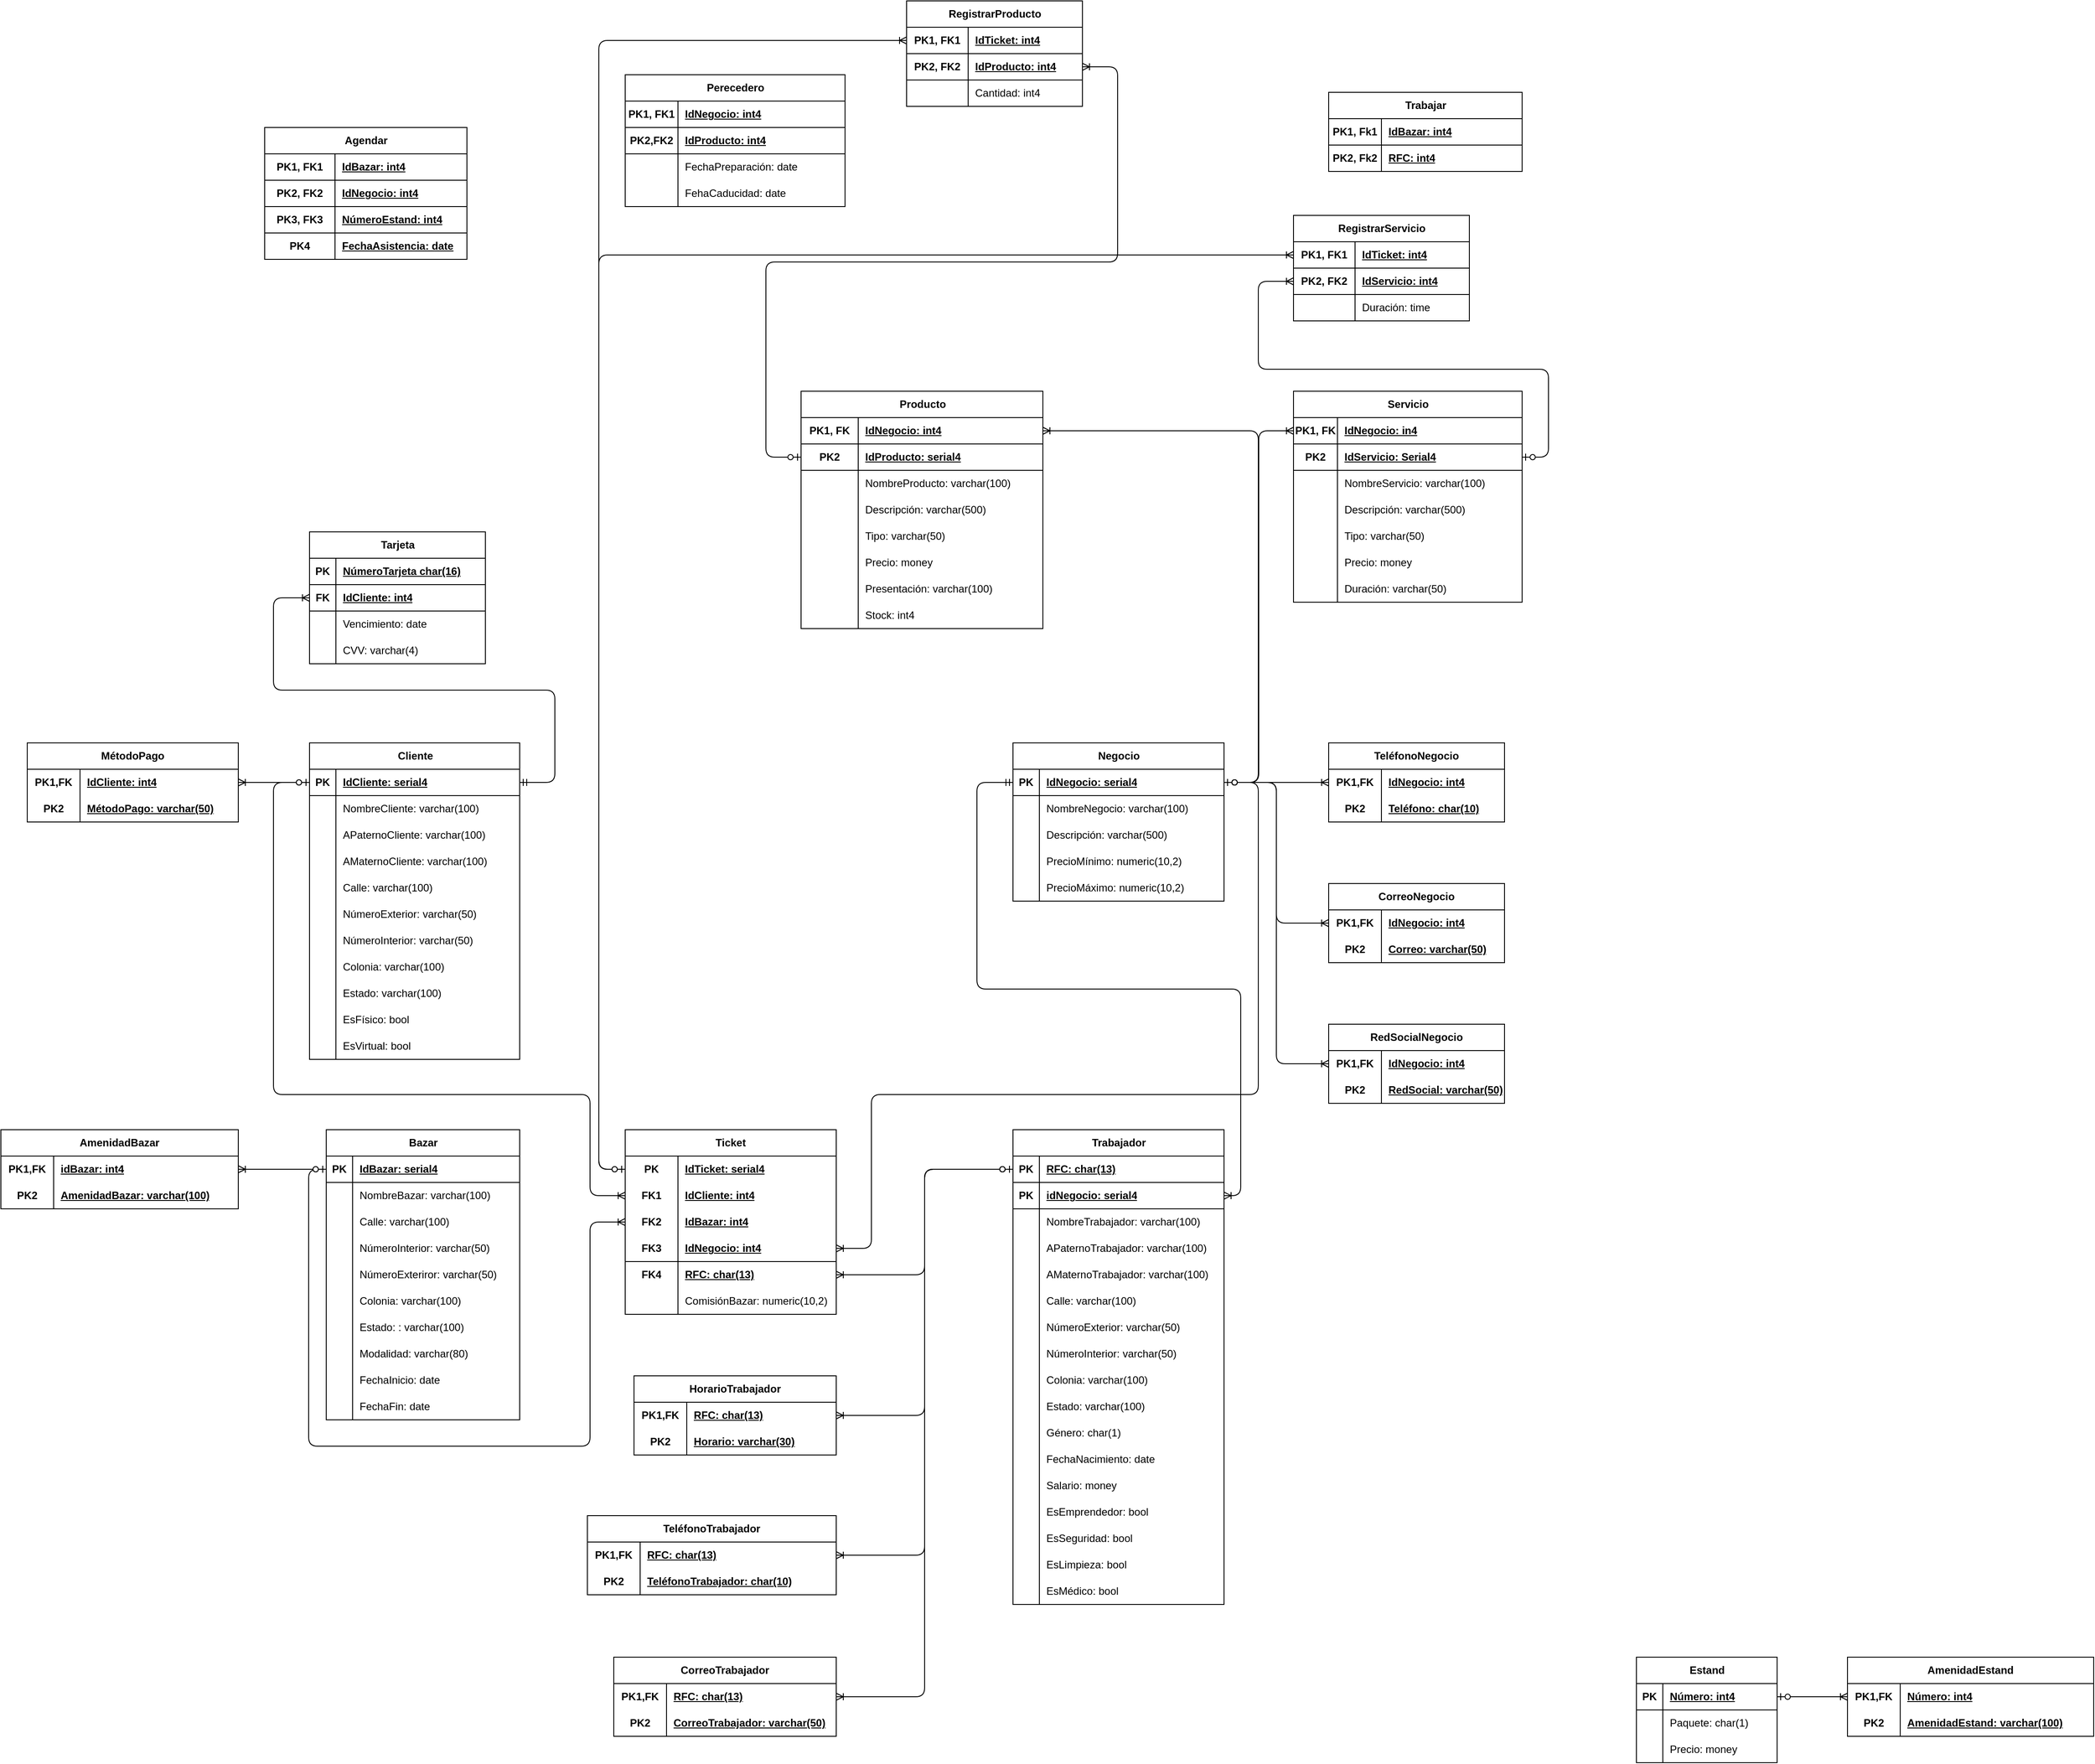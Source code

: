 <mxfile version="26.1.1">
  <diagram name="Página-1" id="XrHqdnXLgzjqC8HhnpXq">
    <mxGraphModel grid="1" page="1" gridSize="10" guides="1" tooltips="1" connect="1" arrows="1" fold="1" pageScale="1" pageWidth="827" pageHeight="1169" math="0" shadow="0">
      <root>
        <mxCell id="0" />
        <mxCell id="1" parent="0" />
        <mxCell id="KqZBCw7qDT3EIS-g3Wz3-1" value="Bazar" style="shape=table;startSize=30;container=1;collapsible=1;childLayout=tableLayout;fixedRows=1;rowLines=0;fontStyle=1;align=center;resizeLast=1;html=1;" vertex="1" parent="1">
          <mxGeometry x="-580" y="640" width="220" height="330" as="geometry">
            <mxRectangle x="220" y="140" width="70" height="30" as="alternateBounds" />
          </mxGeometry>
        </mxCell>
        <mxCell id="KqZBCw7qDT3EIS-g3Wz3-2" value="" style="shape=tableRow;horizontal=0;startSize=0;swimlaneHead=0;swimlaneBody=0;fillColor=none;collapsible=0;dropTarget=0;points=[[0,0.5],[1,0.5]];portConstraint=eastwest;top=0;left=0;right=0;bottom=1;" vertex="1" parent="KqZBCw7qDT3EIS-g3Wz3-1">
          <mxGeometry y="30" width="220" height="30" as="geometry" />
        </mxCell>
        <mxCell id="KqZBCw7qDT3EIS-g3Wz3-3" value="PK" style="shape=partialRectangle;connectable=0;fillColor=none;top=0;left=0;bottom=0;right=0;fontStyle=1;overflow=hidden;whiteSpace=wrap;html=1;" vertex="1" parent="KqZBCw7qDT3EIS-g3Wz3-2">
          <mxGeometry width="30" height="30" as="geometry">
            <mxRectangle width="30" height="30" as="alternateBounds" />
          </mxGeometry>
        </mxCell>
        <mxCell id="KqZBCw7qDT3EIS-g3Wz3-4" value="IdBazar: serial4" style="shape=partialRectangle;connectable=0;fillColor=none;top=0;left=0;bottom=0;right=0;align=left;spacingLeft=6;fontStyle=5;overflow=hidden;whiteSpace=wrap;html=1;" vertex="1" parent="KqZBCw7qDT3EIS-g3Wz3-2">
          <mxGeometry x="30" width="190" height="30" as="geometry">
            <mxRectangle width="190" height="30" as="alternateBounds" />
          </mxGeometry>
        </mxCell>
        <mxCell id="KqZBCw7qDT3EIS-g3Wz3-5" value="" style="shape=tableRow;horizontal=0;startSize=0;swimlaneHead=0;swimlaneBody=0;fillColor=none;collapsible=0;dropTarget=0;points=[[0,0.5],[1,0.5]];portConstraint=eastwest;top=0;left=0;right=0;bottom=0;" vertex="1" parent="KqZBCw7qDT3EIS-g3Wz3-1">
          <mxGeometry y="60" width="220" height="30" as="geometry" />
        </mxCell>
        <mxCell id="KqZBCw7qDT3EIS-g3Wz3-6" value="" style="shape=partialRectangle;connectable=0;fillColor=none;top=0;left=0;bottom=0;right=0;editable=1;overflow=hidden;whiteSpace=wrap;html=1;" vertex="1" parent="KqZBCw7qDT3EIS-g3Wz3-5">
          <mxGeometry width="30" height="30" as="geometry">
            <mxRectangle width="30" height="30" as="alternateBounds" />
          </mxGeometry>
        </mxCell>
        <mxCell id="KqZBCw7qDT3EIS-g3Wz3-7" value="NombreBazar: varchar(100)" style="shape=partialRectangle;connectable=0;fillColor=none;top=0;left=0;bottom=0;right=0;align=left;spacingLeft=6;overflow=hidden;whiteSpace=wrap;html=1;" vertex="1" parent="KqZBCw7qDT3EIS-g3Wz3-5">
          <mxGeometry x="30" width="190" height="30" as="geometry">
            <mxRectangle width="190" height="30" as="alternateBounds" />
          </mxGeometry>
        </mxCell>
        <mxCell id="KqZBCw7qDT3EIS-g3Wz3-8" value="" style="shape=tableRow;horizontal=0;startSize=0;swimlaneHead=0;swimlaneBody=0;fillColor=none;collapsible=0;dropTarget=0;points=[[0,0.5],[1,0.5]];portConstraint=eastwest;top=0;left=0;right=0;bottom=0;" vertex="1" parent="KqZBCw7qDT3EIS-g3Wz3-1">
          <mxGeometry y="90" width="220" height="30" as="geometry" />
        </mxCell>
        <mxCell id="KqZBCw7qDT3EIS-g3Wz3-9" value="" style="shape=partialRectangle;connectable=0;fillColor=none;top=0;left=0;bottom=0;right=0;editable=1;overflow=hidden;whiteSpace=wrap;html=1;" vertex="1" parent="KqZBCw7qDT3EIS-g3Wz3-8">
          <mxGeometry width="30" height="30" as="geometry">
            <mxRectangle width="30" height="30" as="alternateBounds" />
          </mxGeometry>
        </mxCell>
        <mxCell id="KqZBCw7qDT3EIS-g3Wz3-10" value="Calle: varchar(100)" style="shape=partialRectangle;connectable=0;fillColor=none;top=0;left=0;bottom=0;right=0;align=left;spacingLeft=6;overflow=hidden;whiteSpace=wrap;html=1;" vertex="1" parent="KqZBCw7qDT3EIS-g3Wz3-8">
          <mxGeometry x="30" width="190" height="30" as="geometry">
            <mxRectangle width="190" height="30" as="alternateBounds" />
          </mxGeometry>
        </mxCell>
        <mxCell id="KqZBCw7qDT3EIS-g3Wz3-11" value="" style="shape=tableRow;horizontal=0;startSize=0;swimlaneHead=0;swimlaneBody=0;fillColor=none;collapsible=0;dropTarget=0;points=[[0,0.5],[1,0.5]];portConstraint=eastwest;top=0;left=0;right=0;bottom=0;" vertex="1" parent="KqZBCw7qDT3EIS-g3Wz3-1">
          <mxGeometry y="120" width="220" height="30" as="geometry" />
        </mxCell>
        <mxCell id="KqZBCw7qDT3EIS-g3Wz3-12" value="" style="shape=partialRectangle;connectable=0;fillColor=none;top=0;left=0;bottom=0;right=0;editable=1;overflow=hidden;whiteSpace=wrap;html=1;" vertex="1" parent="KqZBCw7qDT3EIS-g3Wz3-11">
          <mxGeometry width="30" height="30" as="geometry">
            <mxRectangle width="30" height="30" as="alternateBounds" />
          </mxGeometry>
        </mxCell>
        <mxCell id="KqZBCw7qDT3EIS-g3Wz3-13" value="NúmeroInterior: varchar(50)" style="shape=partialRectangle;connectable=0;fillColor=none;top=0;left=0;bottom=0;right=0;align=left;spacingLeft=6;overflow=hidden;whiteSpace=wrap;html=1;" vertex="1" parent="KqZBCw7qDT3EIS-g3Wz3-11">
          <mxGeometry x="30" width="190" height="30" as="geometry">
            <mxRectangle width="190" height="30" as="alternateBounds" />
          </mxGeometry>
        </mxCell>
        <mxCell id="KqZBCw7qDT3EIS-g3Wz3-14" value="" style="shape=tableRow;horizontal=0;startSize=0;swimlaneHead=0;swimlaneBody=0;fillColor=none;collapsible=0;dropTarget=0;points=[[0,0.5],[1,0.5]];portConstraint=eastwest;top=0;left=0;right=0;bottom=0;" vertex="1" parent="KqZBCw7qDT3EIS-g3Wz3-1">
          <mxGeometry y="150" width="220" height="30" as="geometry" />
        </mxCell>
        <mxCell id="KqZBCw7qDT3EIS-g3Wz3-15" value="" style="shape=partialRectangle;connectable=0;fillColor=none;top=0;left=0;bottom=0;right=0;editable=1;overflow=hidden;whiteSpace=wrap;html=1;" vertex="1" parent="KqZBCw7qDT3EIS-g3Wz3-14">
          <mxGeometry width="30" height="30" as="geometry">
            <mxRectangle width="30" height="30" as="alternateBounds" />
          </mxGeometry>
        </mxCell>
        <mxCell id="KqZBCw7qDT3EIS-g3Wz3-16" value="NúmeroExteriror: varchar(50)" style="shape=partialRectangle;connectable=0;fillColor=none;top=0;left=0;bottom=0;right=0;align=left;spacingLeft=6;overflow=hidden;whiteSpace=wrap;html=1;" vertex="1" parent="KqZBCw7qDT3EIS-g3Wz3-14">
          <mxGeometry x="30" width="190" height="30" as="geometry">
            <mxRectangle width="190" height="30" as="alternateBounds" />
          </mxGeometry>
        </mxCell>
        <mxCell id="KqZBCw7qDT3EIS-g3Wz3-17" value="" style="shape=tableRow;horizontal=0;startSize=0;swimlaneHead=0;swimlaneBody=0;fillColor=none;collapsible=0;dropTarget=0;points=[[0,0.5],[1,0.5]];portConstraint=eastwest;top=0;left=0;right=0;bottom=0;" vertex="1" parent="KqZBCw7qDT3EIS-g3Wz3-1">
          <mxGeometry y="180" width="220" height="30" as="geometry" />
        </mxCell>
        <mxCell id="KqZBCw7qDT3EIS-g3Wz3-18" value="" style="shape=partialRectangle;connectable=0;fillColor=none;top=0;left=0;bottom=0;right=0;editable=1;overflow=hidden;whiteSpace=wrap;html=1;" vertex="1" parent="KqZBCw7qDT3EIS-g3Wz3-17">
          <mxGeometry width="30" height="30" as="geometry">
            <mxRectangle width="30" height="30" as="alternateBounds" />
          </mxGeometry>
        </mxCell>
        <mxCell id="KqZBCw7qDT3EIS-g3Wz3-19" value="Colonia: varchar(100)" style="shape=partialRectangle;connectable=0;fillColor=none;top=0;left=0;bottom=0;right=0;align=left;spacingLeft=6;overflow=hidden;whiteSpace=wrap;html=1;" vertex="1" parent="KqZBCw7qDT3EIS-g3Wz3-17">
          <mxGeometry x="30" width="190" height="30" as="geometry">
            <mxRectangle width="190" height="30" as="alternateBounds" />
          </mxGeometry>
        </mxCell>
        <mxCell id="KqZBCw7qDT3EIS-g3Wz3-20" value="" style="shape=tableRow;horizontal=0;startSize=0;swimlaneHead=0;swimlaneBody=0;fillColor=none;collapsible=0;dropTarget=0;points=[[0,0.5],[1,0.5]];portConstraint=eastwest;top=0;left=0;right=0;bottom=0;" vertex="1" parent="KqZBCw7qDT3EIS-g3Wz3-1">
          <mxGeometry y="210" width="220" height="30" as="geometry" />
        </mxCell>
        <mxCell id="KqZBCw7qDT3EIS-g3Wz3-21" value="" style="shape=partialRectangle;connectable=0;fillColor=none;top=0;left=0;bottom=0;right=0;editable=1;overflow=hidden;whiteSpace=wrap;html=1;" vertex="1" parent="KqZBCw7qDT3EIS-g3Wz3-20">
          <mxGeometry width="30" height="30" as="geometry">
            <mxRectangle width="30" height="30" as="alternateBounds" />
          </mxGeometry>
        </mxCell>
        <mxCell id="KqZBCw7qDT3EIS-g3Wz3-22" value="Estado: : varchar(100)" style="shape=partialRectangle;connectable=0;fillColor=none;top=0;left=0;bottom=0;right=0;align=left;spacingLeft=6;overflow=hidden;whiteSpace=wrap;html=1;" vertex="1" parent="KqZBCw7qDT3EIS-g3Wz3-20">
          <mxGeometry x="30" width="190" height="30" as="geometry">
            <mxRectangle width="190" height="30" as="alternateBounds" />
          </mxGeometry>
        </mxCell>
        <mxCell id="KqZBCw7qDT3EIS-g3Wz3-23" value="" style="shape=tableRow;horizontal=0;startSize=0;swimlaneHead=0;swimlaneBody=0;fillColor=none;collapsible=0;dropTarget=0;points=[[0,0.5],[1,0.5]];portConstraint=eastwest;top=0;left=0;right=0;bottom=0;" vertex="1" parent="KqZBCw7qDT3EIS-g3Wz3-1">
          <mxGeometry y="240" width="220" height="30" as="geometry" />
        </mxCell>
        <mxCell id="KqZBCw7qDT3EIS-g3Wz3-24" value="" style="shape=partialRectangle;connectable=0;fillColor=none;top=0;left=0;bottom=0;right=0;editable=1;overflow=hidden;whiteSpace=wrap;html=1;" vertex="1" parent="KqZBCw7qDT3EIS-g3Wz3-23">
          <mxGeometry width="30" height="30" as="geometry">
            <mxRectangle width="30" height="30" as="alternateBounds" />
          </mxGeometry>
        </mxCell>
        <mxCell id="KqZBCw7qDT3EIS-g3Wz3-25" value="Modalidad: varchar(80)" style="shape=partialRectangle;connectable=0;fillColor=none;top=0;left=0;bottom=0;right=0;align=left;spacingLeft=6;overflow=hidden;whiteSpace=wrap;html=1;" vertex="1" parent="KqZBCw7qDT3EIS-g3Wz3-23">
          <mxGeometry x="30" width="190" height="30" as="geometry">
            <mxRectangle width="190" height="30" as="alternateBounds" />
          </mxGeometry>
        </mxCell>
        <mxCell id="KqZBCw7qDT3EIS-g3Wz3-26" value="" style="shape=tableRow;horizontal=0;startSize=0;swimlaneHead=0;swimlaneBody=0;fillColor=none;collapsible=0;dropTarget=0;points=[[0,0.5],[1,0.5]];portConstraint=eastwest;top=0;left=0;right=0;bottom=0;" vertex="1" parent="KqZBCw7qDT3EIS-g3Wz3-1">
          <mxGeometry y="270" width="220" height="30" as="geometry" />
        </mxCell>
        <mxCell id="KqZBCw7qDT3EIS-g3Wz3-27" value="" style="shape=partialRectangle;connectable=0;fillColor=none;top=0;left=0;bottom=0;right=0;editable=1;overflow=hidden;whiteSpace=wrap;html=1;" vertex="1" parent="KqZBCw7qDT3EIS-g3Wz3-26">
          <mxGeometry width="30" height="30" as="geometry">
            <mxRectangle width="30" height="30" as="alternateBounds" />
          </mxGeometry>
        </mxCell>
        <mxCell id="KqZBCw7qDT3EIS-g3Wz3-28" value="FechaInicio: date" style="shape=partialRectangle;connectable=0;fillColor=none;top=0;left=0;bottom=0;right=0;align=left;spacingLeft=6;overflow=hidden;whiteSpace=wrap;html=1;" vertex="1" parent="KqZBCw7qDT3EIS-g3Wz3-26">
          <mxGeometry x="30" width="190" height="30" as="geometry">
            <mxRectangle width="190" height="30" as="alternateBounds" />
          </mxGeometry>
        </mxCell>
        <mxCell id="KqZBCw7qDT3EIS-g3Wz3-29" value="" style="shape=tableRow;horizontal=0;startSize=0;swimlaneHead=0;swimlaneBody=0;fillColor=none;collapsible=0;dropTarget=0;points=[[0,0.5],[1,0.5]];portConstraint=eastwest;top=0;left=0;right=0;bottom=0;" vertex="1" parent="KqZBCw7qDT3EIS-g3Wz3-1">
          <mxGeometry y="300" width="220" height="30" as="geometry" />
        </mxCell>
        <mxCell id="KqZBCw7qDT3EIS-g3Wz3-30" value="" style="shape=partialRectangle;connectable=0;fillColor=none;top=0;left=0;bottom=0;right=0;editable=1;overflow=hidden;whiteSpace=wrap;html=1;" vertex="1" parent="KqZBCw7qDT3EIS-g3Wz3-29">
          <mxGeometry width="30" height="30" as="geometry">
            <mxRectangle width="30" height="30" as="alternateBounds" />
          </mxGeometry>
        </mxCell>
        <mxCell id="KqZBCw7qDT3EIS-g3Wz3-31" value="FechaFin: date" style="shape=partialRectangle;connectable=0;fillColor=none;top=0;left=0;bottom=0;right=0;align=left;spacingLeft=6;overflow=hidden;whiteSpace=wrap;html=1;" vertex="1" parent="KqZBCw7qDT3EIS-g3Wz3-29">
          <mxGeometry x="30" width="190" height="30" as="geometry">
            <mxRectangle width="190" height="30" as="alternateBounds" />
          </mxGeometry>
        </mxCell>
        <mxCell id="KqZBCw7qDT3EIS-g3Wz3-58" value="MétodoPago" style="shape=table;startSize=30;container=1;collapsible=1;childLayout=tableLayout;fixedRows=1;rowLines=0;fontStyle=1;align=center;resizeLast=1;html=1;whiteSpace=wrap;" vertex="1" parent="1">
          <mxGeometry x="-920" y="200" width="240" height="90" as="geometry" />
        </mxCell>
        <mxCell id="KqZBCw7qDT3EIS-g3Wz3-59" value="" style="shape=tableRow;horizontal=0;startSize=0;swimlaneHead=0;swimlaneBody=0;fillColor=none;collapsible=0;dropTarget=0;points=[[0,0.5],[1,0.5]];portConstraint=eastwest;top=0;left=0;right=0;bottom=0;html=1;" vertex="1" parent="KqZBCw7qDT3EIS-g3Wz3-58">
          <mxGeometry y="30" width="240" height="30" as="geometry" />
        </mxCell>
        <mxCell id="KqZBCw7qDT3EIS-g3Wz3-60" value="PK1,FK" style="shape=partialRectangle;connectable=0;fillColor=none;top=0;left=0;bottom=0;right=0;fontStyle=1;overflow=hidden;html=1;whiteSpace=wrap;" vertex="1" parent="KqZBCw7qDT3EIS-g3Wz3-59">
          <mxGeometry width="60" height="30" as="geometry">
            <mxRectangle width="60" height="30" as="alternateBounds" />
          </mxGeometry>
        </mxCell>
        <mxCell id="KqZBCw7qDT3EIS-g3Wz3-61" value="IdCliente: int4" style="shape=partialRectangle;connectable=0;fillColor=none;top=0;left=0;bottom=0;right=0;align=left;spacingLeft=6;fontStyle=5;overflow=hidden;html=1;whiteSpace=wrap;" vertex="1" parent="KqZBCw7qDT3EIS-g3Wz3-59">
          <mxGeometry x="60" width="180" height="30" as="geometry">
            <mxRectangle width="180" height="30" as="alternateBounds" />
          </mxGeometry>
        </mxCell>
        <mxCell id="KqZBCw7qDT3EIS-g3Wz3-62" value="" style="shape=tableRow;horizontal=0;startSize=0;swimlaneHead=0;swimlaneBody=0;fillColor=none;collapsible=0;dropTarget=0;points=[[0,0.5],[1,0.5]];portConstraint=eastwest;top=0;left=0;right=0;bottom=1;html=1;" vertex="1" parent="KqZBCw7qDT3EIS-g3Wz3-58">
          <mxGeometry y="60" width="240" height="30" as="geometry" />
        </mxCell>
        <mxCell id="KqZBCw7qDT3EIS-g3Wz3-63" value="PK2" style="shape=partialRectangle;connectable=0;fillColor=none;top=0;left=0;bottom=0;right=0;fontStyle=1;overflow=hidden;html=1;whiteSpace=wrap;" vertex="1" parent="KqZBCw7qDT3EIS-g3Wz3-62">
          <mxGeometry width="60" height="30" as="geometry">
            <mxRectangle width="60" height="30" as="alternateBounds" />
          </mxGeometry>
        </mxCell>
        <mxCell id="KqZBCw7qDT3EIS-g3Wz3-64" value="MétodoPago: varchar(50)" style="shape=partialRectangle;connectable=0;fillColor=none;top=0;left=0;bottom=0;right=0;align=left;spacingLeft=6;fontStyle=5;overflow=hidden;html=1;whiteSpace=wrap;" vertex="1" parent="KqZBCw7qDT3EIS-g3Wz3-62">
          <mxGeometry x="60" width="180" height="30" as="geometry">
            <mxRectangle width="180" height="30" as="alternateBounds" />
          </mxGeometry>
        </mxCell>
        <mxCell id="KqZBCw7qDT3EIS-g3Wz3-71" value="Negocio" style="shape=table;startSize=30;container=1;collapsible=1;childLayout=tableLayout;fixedRows=1;rowLines=0;fontStyle=1;align=center;resizeLast=1;html=1;" vertex="1" parent="1">
          <mxGeometry x="201" y="200" width="240" height="180" as="geometry" />
        </mxCell>
        <mxCell id="KqZBCw7qDT3EIS-g3Wz3-72" value="" style="shape=tableRow;horizontal=0;startSize=0;swimlaneHead=0;swimlaneBody=0;fillColor=none;collapsible=0;dropTarget=0;points=[[0,0.5],[1,0.5]];portConstraint=eastwest;top=0;left=0;right=0;bottom=1;" vertex="1" parent="KqZBCw7qDT3EIS-g3Wz3-71">
          <mxGeometry y="30" width="240" height="30" as="geometry" />
        </mxCell>
        <mxCell id="KqZBCw7qDT3EIS-g3Wz3-73" value="PK" style="shape=partialRectangle;connectable=0;fillColor=none;top=0;left=0;bottom=0;right=0;fontStyle=1;overflow=hidden;whiteSpace=wrap;html=1;" vertex="1" parent="KqZBCw7qDT3EIS-g3Wz3-72">
          <mxGeometry width="30" height="30" as="geometry">
            <mxRectangle width="30" height="30" as="alternateBounds" />
          </mxGeometry>
        </mxCell>
        <mxCell id="KqZBCw7qDT3EIS-g3Wz3-74" value="IdNegocio: serial4" style="shape=partialRectangle;connectable=0;fillColor=none;top=0;left=0;bottom=0;right=0;align=left;spacingLeft=6;fontStyle=5;overflow=hidden;whiteSpace=wrap;html=1;" vertex="1" parent="KqZBCw7qDT3EIS-g3Wz3-72">
          <mxGeometry x="30" width="210" height="30" as="geometry">
            <mxRectangle width="210" height="30" as="alternateBounds" />
          </mxGeometry>
        </mxCell>
        <mxCell id="KqZBCw7qDT3EIS-g3Wz3-75" value="" style="shape=tableRow;horizontal=0;startSize=0;swimlaneHead=0;swimlaneBody=0;fillColor=none;collapsible=0;dropTarget=0;points=[[0,0.5],[1,0.5]];portConstraint=eastwest;top=0;left=0;right=0;bottom=0;" vertex="1" parent="KqZBCw7qDT3EIS-g3Wz3-71">
          <mxGeometry y="60" width="240" height="30" as="geometry" />
        </mxCell>
        <mxCell id="KqZBCw7qDT3EIS-g3Wz3-76" value="" style="shape=partialRectangle;connectable=0;fillColor=none;top=0;left=0;bottom=0;right=0;editable=1;overflow=hidden;whiteSpace=wrap;html=1;" vertex="1" parent="KqZBCw7qDT3EIS-g3Wz3-75">
          <mxGeometry width="30" height="30" as="geometry">
            <mxRectangle width="30" height="30" as="alternateBounds" />
          </mxGeometry>
        </mxCell>
        <mxCell id="KqZBCw7qDT3EIS-g3Wz3-77" value="NombreNegocio: varchar(100)" style="shape=partialRectangle;connectable=0;fillColor=none;top=0;left=0;bottom=0;right=0;align=left;spacingLeft=6;overflow=hidden;whiteSpace=wrap;html=1;" vertex="1" parent="KqZBCw7qDT3EIS-g3Wz3-75">
          <mxGeometry x="30" width="210" height="30" as="geometry">
            <mxRectangle width="210" height="30" as="alternateBounds" />
          </mxGeometry>
        </mxCell>
        <mxCell id="KqZBCw7qDT3EIS-g3Wz3-78" value="" style="shape=tableRow;horizontal=0;startSize=0;swimlaneHead=0;swimlaneBody=0;fillColor=none;collapsible=0;dropTarget=0;points=[[0,0.5],[1,0.5]];portConstraint=eastwest;top=0;left=0;right=0;bottom=0;" vertex="1" parent="KqZBCw7qDT3EIS-g3Wz3-71">
          <mxGeometry y="90" width="240" height="30" as="geometry" />
        </mxCell>
        <mxCell id="KqZBCw7qDT3EIS-g3Wz3-79" value="" style="shape=partialRectangle;connectable=0;fillColor=none;top=0;left=0;bottom=0;right=0;editable=1;overflow=hidden;whiteSpace=wrap;html=1;" vertex="1" parent="KqZBCw7qDT3EIS-g3Wz3-78">
          <mxGeometry width="30" height="30" as="geometry">
            <mxRectangle width="30" height="30" as="alternateBounds" />
          </mxGeometry>
        </mxCell>
        <mxCell id="KqZBCw7qDT3EIS-g3Wz3-80" value="Descripción: varchar(500)" style="shape=partialRectangle;connectable=0;fillColor=none;top=0;left=0;bottom=0;right=0;align=left;spacingLeft=6;overflow=hidden;whiteSpace=wrap;html=1;" vertex="1" parent="KqZBCw7qDT3EIS-g3Wz3-78">
          <mxGeometry x="30" width="210" height="30" as="geometry">
            <mxRectangle width="210" height="30" as="alternateBounds" />
          </mxGeometry>
        </mxCell>
        <mxCell id="KqZBCw7qDT3EIS-g3Wz3-81" value="" style="shape=tableRow;horizontal=0;startSize=0;swimlaneHead=0;swimlaneBody=0;fillColor=none;collapsible=0;dropTarget=0;points=[[0,0.5],[1,0.5]];portConstraint=eastwest;top=0;left=0;right=0;bottom=0;" vertex="1" parent="KqZBCw7qDT3EIS-g3Wz3-71">
          <mxGeometry y="120" width="240" height="30" as="geometry" />
        </mxCell>
        <mxCell id="KqZBCw7qDT3EIS-g3Wz3-82" value="" style="shape=partialRectangle;connectable=0;fillColor=none;top=0;left=0;bottom=0;right=0;editable=1;overflow=hidden;whiteSpace=wrap;html=1;" vertex="1" parent="KqZBCw7qDT3EIS-g3Wz3-81">
          <mxGeometry width="30" height="30" as="geometry">
            <mxRectangle width="30" height="30" as="alternateBounds" />
          </mxGeometry>
        </mxCell>
        <mxCell id="KqZBCw7qDT3EIS-g3Wz3-83" value="PrecioMínimo: numeric(10,2)" style="shape=partialRectangle;connectable=0;fillColor=none;top=0;left=0;bottom=0;right=0;align=left;spacingLeft=6;overflow=hidden;whiteSpace=wrap;html=1;" vertex="1" parent="KqZBCw7qDT3EIS-g3Wz3-81">
          <mxGeometry x="30" width="210" height="30" as="geometry">
            <mxRectangle width="210" height="30" as="alternateBounds" />
          </mxGeometry>
        </mxCell>
        <mxCell id="KqZBCw7qDT3EIS-g3Wz3-84" value="" style="shape=tableRow;horizontal=0;startSize=0;swimlaneHead=0;swimlaneBody=0;fillColor=none;collapsible=0;dropTarget=0;points=[[0,0.5],[1,0.5]];portConstraint=eastwest;top=0;left=0;right=0;bottom=0;" vertex="1" parent="KqZBCw7qDT3EIS-g3Wz3-71">
          <mxGeometry y="150" width="240" height="30" as="geometry" />
        </mxCell>
        <mxCell id="KqZBCw7qDT3EIS-g3Wz3-85" value="" style="shape=partialRectangle;connectable=0;fillColor=none;top=0;left=0;bottom=0;right=0;editable=1;overflow=hidden;whiteSpace=wrap;html=1;" vertex="1" parent="KqZBCw7qDT3EIS-g3Wz3-84">
          <mxGeometry width="30" height="30" as="geometry">
            <mxRectangle width="30" height="30" as="alternateBounds" />
          </mxGeometry>
        </mxCell>
        <mxCell id="KqZBCw7qDT3EIS-g3Wz3-86" value="PrecioMáximo: numeric(10,2)" style="shape=partialRectangle;connectable=0;fillColor=none;top=0;left=0;bottom=0;right=0;align=left;spacingLeft=6;overflow=hidden;whiteSpace=wrap;html=1;" vertex="1" parent="KqZBCw7qDT3EIS-g3Wz3-84">
          <mxGeometry x="30" width="210" height="30" as="geometry">
            <mxRectangle width="210" height="30" as="alternateBounds" />
          </mxGeometry>
        </mxCell>
        <mxCell id="KqZBCw7qDT3EIS-g3Wz3-87" value="TeléfonoNegocio" style="shape=table;startSize=30;container=1;collapsible=1;childLayout=tableLayout;fixedRows=1;rowLines=0;fontStyle=1;align=center;resizeLast=1;html=1;whiteSpace=wrap;" vertex="1" parent="1">
          <mxGeometry x="560" y="200" width="200" height="90" as="geometry" />
        </mxCell>
        <mxCell id="KqZBCw7qDT3EIS-g3Wz3-88" value="" style="shape=tableRow;horizontal=0;startSize=0;swimlaneHead=0;swimlaneBody=0;fillColor=none;collapsible=0;dropTarget=0;points=[[0,0.5],[1,0.5]];portConstraint=eastwest;top=0;left=0;right=0;bottom=0;html=1;" vertex="1" parent="KqZBCw7qDT3EIS-g3Wz3-87">
          <mxGeometry y="30" width="200" height="30" as="geometry" />
        </mxCell>
        <mxCell id="KqZBCw7qDT3EIS-g3Wz3-89" value="PK1,FK" style="shape=partialRectangle;connectable=0;fillColor=none;top=0;left=0;bottom=0;right=0;fontStyle=1;overflow=hidden;html=1;whiteSpace=wrap;" vertex="1" parent="KqZBCw7qDT3EIS-g3Wz3-88">
          <mxGeometry width="60" height="30" as="geometry">
            <mxRectangle width="60" height="30" as="alternateBounds" />
          </mxGeometry>
        </mxCell>
        <mxCell id="KqZBCw7qDT3EIS-g3Wz3-90" value="IdNegocio: int4" style="shape=partialRectangle;connectable=0;fillColor=none;top=0;left=0;bottom=0;right=0;align=left;spacingLeft=6;fontStyle=5;overflow=hidden;html=1;whiteSpace=wrap;" vertex="1" parent="KqZBCw7qDT3EIS-g3Wz3-88">
          <mxGeometry x="60" width="140" height="30" as="geometry">
            <mxRectangle width="140" height="30" as="alternateBounds" />
          </mxGeometry>
        </mxCell>
        <mxCell id="KqZBCw7qDT3EIS-g3Wz3-91" value="" style="shape=tableRow;horizontal=0;startSize=0;swimlaneHead=0;swimlaneBody=0;fillColor=none;collapsible=0;dropTarget=0;points=[[0,0.5],[1,0.5]];portConstraint=eastwest;top=0;left=0;right=0;bottom=1;html=1;" vertex="1" parent="KqZBCw7qDT3EIS-g3Wz3-87">
          <mxGeometry y="60" width="200" height="30" as="geometry" />
        </mxCell>
        <mxCell id="KqZBCw7qDT3EIS-g3Wz3-92" value="PK2" style="shape=partialRectangle;connectable=0;fillColor=none;top=0;left=0;bottom=0;right=0;fontStyle=1;overflow=hidden;html=1;whiteSpace=wrap;" vertex="1" parent="KqZBCw7qDT3EIS-g3Wz3-91">
          <mxGeometry width="60" height="30" as="geometry">
            <mxRectangle width="60" height="30" as="alternateBounds" />
          </mxGeometry>
        </mxCell>
        <mxCell id="KqZBCw7qDT3EIS-g3Wz3-93" value="Teléfono: char(10)" style="shape=partialRectangle;connectable=0;fillColor=none;top=0;left=0;bottom=0;right=0;align=left;spacingLeft=6;fontStyle=5;overflow=hidden;html=1;whiteSpace=wrap;" vertex="1" parent="KqZBCw7qDT3EIS-g3Wz3-91">
          <mxGeometry x="60" width="140" height="30" as="geometry">
            <mxRectangle width="140" height="30" as="alternateBounds" />
          </mxGeometry>
        </mxCell>
        <mxCell id="KqZBCw7qDT3EIS-g3Wz3-94" value="CorreoNegocio" style="shape=table;startSize=30;container=1;collapsible=1;childLayout=tableLayout;fixedRows=1;rowLines=0;fontStyle=1;align=center;resizeLast=1;html=1;whiteSpace=wrap;" vertex="1" parent="1">
          <mxGeometry x="560" y="360" width="200" height="90" as="geometry" />
        </mxCell>
        <mxCell id="KqZBCw7qDT3EIS-g3Wz3-95" value="" style="shape=tableRow;horizontal=0;startSize=0;swimlaneHead=0;swimlaneBody=0;fillColor=none;collapsible=0;dropTarget=0;points=[[0,0.5],[1,0.5]];portConstraint=eastwest;top=0;left=0;right=0;bottom=0;html=1;" vertex="1" parent="KqZBCw7qDT3EIS-g3Wz3-94">
          <mxGeometry y="30" width="200" height="30" as="geometry" />
        </mxCell>
        <mxCell id="KqZBCw7qDT3EIS-g3Wz3-96" value="PK1,FK" style="shape=partialRectangle;connectable=0;fillColor=none;top=0;left=0;bottom=0;right=0;fontStyle=1;overflow=hidden;html=1;whiteSpace=wrap;" vertex="1" parent="KqZBCw7qDT3EIS-g3Wz3-95">
          <mxGeometry width="60" height="30" as="geometry">
            <mxRectangle width="60" height="30" as="alternateBounds" />
          </mxGeometry>
        </mxCell>
        <mxCell id="KqZBCw7qDT3EIS-g3Wz3-97" value="IdNegocio: int4" style="shape=partialRectangle;connectable=0;fillColor=none;top=0;left=0;bottom=0;right=0;align=left;spacingLeft=6;fontStyle=5;overflow=hidden;html=1;whiteSpace=wrap;" vertex="1" parent="KqZBCw7qDT3EIS-g3Wz3-95">
          <mxGeometry x="60" width="140" height="30" as="geometry">
            <mxRectangle width="140" height="30" as="alternateBounds" />
          </mxGeometry>
        </mxCell>
        <mxCell id="KqZBCw7qDT3EIS-g3Wz3-98" value="" style="shape=tableRow;horizontal=0;startSize=0;swimlaneHead=0;swimlaneBody=0;fillColor=none;collapsible=0;dropTarget=0;points=[[0,0.5],[1,0.5]];portConstraint=eastwest;top=0;left=0;right=0;bottom=1;html=1;" vertex="1" parent="KqZBCw7qDT3EIS-g3Wz3-94">
          <mxGeometry y="60" width="200" height="30" as="geometry" />
        </mxCell>
        <mxCell id="KqZBCw7qDT3EIS-g3Wz3-99" value="PK2" style="shape=partialRectangle;connectable=0;fillColor=none;top=0;left=0;bottom=0;right=0;fontStyle=1;overflow=hidden;html=1;whiteSpace=wrap;" vertex="1" parent="KqZBCw7qDT3EIS-g3Wz3-98">
          <mxGeometry width="60" height="30" as="geometry">
            <mxRectangle width="60" height="30" as="alternateBounds" />
          </mxGeometry>
        </mxCell>
        <mxCell id="KqZBCw7qDT3EIS-g3Wz3-100" value="Correo: varchar(50)" style="shape=partialRectangle;connectable=0;fillColor=none;top=0;left=0;bottom=0;right=0;align=left;spacingLeft=6;fontStyle=5;overflow=hidden;html=1;whiteSpace=wrap;" vertex="1" parent="KqZBCw7qDT3EIS-g3Wz3-98">
          <mxGeometry x="60" width="140" height="30" as="geometry">
            <mxRectangle width="140" height="30" as="alternateBounds" />
          </mxGeometry>
        </mxCell>
        <mxCell id="KqZBCw7qDT3EIS-g3Wz3-101" value="RedSocialNegocio" style="shape=table;startSize=30;container=1;collapsible=1;childLayout=tableLayout;fixedRows=1;rowLines=0;fontStyle=1;align=center;resizeLast=1;html=1;whiteSpace=wrap;" vertex="1" parent="1">
          <mxGeometry x="560" y="520" width="200" height="90" as="geometry" />
        </mxCell>
        <mxCell id="KqZBCw7qDT3EIS-g3Wz3-102" value="" style="shape=tableRow;horizontal=0;startSize=0;swimlaneHead=0;swimlaneBody=0;fillColor=none;collapsible=0;dropTarget=0;points=[[0,0.5],[1,0.5]];portConstraint=eastwest;top=0;left=0;right=0;bottom=0;html=1;" vertex="1" parent="KqZBCw7qDT3EIS-g3Wz3-101">
          <mxGeometry y="30" width="200" height="30" as="geometry" />
        </mxCell>
        <mxCell id="KqZBCw7qDT3EIS-g3Wz3-103" value="PK1,FK" style="shape=partialRectangle;connectable=0;fillColor=none;top=0;left=0;bottom=0;right=0;fontStyle=1;overflow=hidden;html=1;whiteSpace=wrap;" vertex="1" parent="KqZBCw7qDT3EIS-g3Wz3-102">
          <mxGeometry width="60" height="30" as="geometry">
            <mxRectangle width="60" height="30" as="alternateBounds" />
          </mxGeometry>
        </mxCell>
        <mxCell id="KqZBCw7qDT3EIS-g3Wz3-104" value="IdNegocio: int4" style="shape=partialRectangle;connectable=0;fillColor=none;top=0;left=0;bottom=0;right=0;align=left;spacingLeft=6;fontStyle=5;overflow=hidden;html=1;whiteSpace=wrap;" vertex="1" parent="KqZBCw7qDT3EIS-g3Wz3-102">
          <mxGeometry x="60" width="140" height="30" as="geometry">
            <mxRectangle width="140" height="30" as="alternateBounds" />
          </mxGeometry>
        </mxCell>
        <mxCell id="KqZBCw7qDT3EIS-g3Wz3-105" value="" style="shape=tableRow;horizontal=0;startSize=0;swimlaneHead=0;swimlaneBody=0;fillColor=none;collapsible=0;dropTarget=0;points=[[0,0.5],[1,0.5]];portConstraint=eastwest;top=0;left=0;right=0;bottom=1;html=1;" vertex="1" parent="KqZBCw7qDT3EIS-g3Wz3-101">
          <mxGeometry y="60" width="200" height="30" as="geometry" />
        </mxCell>
        <mxCell id="KqZBCw7qDT3EIS-g3Wz3-106" value="PK2" style="shape=partialRectangle;connectable=0;fillColor=none;top=0;left=0;bottom=0;right=0;fontStyle=1;overflow=hidden;html=1;whiteSpace=wrap;" vertex="1" parent="KqZBCw7qDT3EIS-g3Wz3-105">
          <mxGeometry width="60" height="30" as="geometry">
            <mxRectangle width="60" height="30" as="alternateBounds" />
          </mxGeometry>
        </mxCell>
        <mxCell id="KqZBCw7qDT3EIS-g3Wz3-107" value="&lt;span style=&quot;text-align: center;&quot;&gt;RedSocial&lt;/span&gt;: varchar(50)" style="shape=partialRectangle;connectable=0;fillColor=none;top=0;left=0;bottom=0;right=0;align=left;spacingLeft=6;fontStyle=5;overflow=hidden;html=1;whiteSpace=wrap;" vertex="1" parent="KqZBCw7qDT3EIS-g3Wz3-105">
          <mxGeometry x="60" width="140" height="30" as="geometry">
            <mxRectangle width="140" height="30" as="alternateBounds" />
          </mxGeometry>
        </mxCell>
        <mxCell id="KqZBCw7qDT3EIS-g3Wz3-108" value="Estand" style="shape=table;startSize=30;container=1;collapsible=1;childLayout=tableLayout;fixedRows=1;rowLines=0;fontStyle=1;align=center;resizeLast=1;html=1;" vertex="1" parent="1">
          <mxGeometry x="910" y="1240" width="160" height="120" as="geometry" />
        </mxCell>
        <mxCell id="KqZBCw7qDT3EIS-g3Wz3-109" value="" style="shape=tableRow;horizontal=0;startSize=0;swimlaneHead=0;swimlaneBody=0;fillColor=none;collapsible=0;dropTarget=0;points=[[0,0.5],[1,0.5]];portConstraint=eastwest;top=0;left=0;right=0;bottom=1;" vertex="1" parent="KqZBCw7qDT3EIS-g3Wz3-108">
          <mxGeometry y="30" width="160" height="30" as="geometry" />
        </mxCell>
        <mxCell id="KqZBCw7qDT3EIS-g3Wz3-110" value="PK" style="shape=partialRectangle;connectable=0;fillColor=none;top=0;left=0;bottom=0;right=0;fontStyle=1;overflow=hidden;whiteSpace=wrap;html=1;" vertex="1" parent="KqZBCw7qDT3EIS-g3Wz3-109">
          <mxGeometry width="30" height="30" as="geometry">
            <mxRectangle width="30" height="30" as="alternateBounds" />
          </mxGeometry>
        </mxCell>
        <mxCell id="KqZBCw7qDT3EIS-g3Wz3-111" value="Número: int4" style="shape=partialRectangle;connectable=0;fillColor=none;top=0;left=0;bottom=0;right=0;align=left;spacingLeft=6;fontStyle=5;overflow=hidden;whiteSpace=wrap;html=1;" vertex="1" parent="KqZBCw7qDT3EIS-g3Wz3-109">
          <mxGeometry x="30" width="130" height="30" as="geometry">
            <mxRectangle width="130" height="30" as="alternateBounds" />
          </mxGeometry>
        </mxCell>
        <mxCell id="KqZBCw7qDT3EIS-g3Wz3-112" value="" style="shape=tableRow;horizontal=0;startSize=0;swimlaneHead=0;swimlaneBody=0;fillColor=none;collapsible=0;dropTarget=0;points=[[0,0.5],[1,0.5]];portConstraint=eastwest;top=0;left=0;right=0;bottom=0;" vertex="1" parent="KqZBCw7qDT3EIS-g3Wz3-108">
          <mxGeometry y="60" width="160" height="30" as="geometry" />
        </mxCell>
        <mxCell id="KqZBCw7qDT3EIS-g3Wz3-113" value="" style="shape=partialRectangle;connectable=0;fillColor=none;top=0;left=0;bottom=0;right=0;editable=1;overflow=hidden;whiteSpace=wrap;html=1;" vertex="1" parent="KqZBCw7qDT3EIS-g3Wz3-112">
          <mxGeometry width="30" height="30" as="geometry">
            <mxRectangle width="30" height="30" as="alternateBounds" />
          </mxGeometry>
        </mxCell>
        <mxCell id="KqZBCw7qDT3EIS-g3Wz3-114" value="Paquete: char(1)" style="shape=partialRectangle;connectable=0;fillColor=none;top=0;left=0;bottom=0;right=0;align=left;spacingLeft=6;overflow=hidden;whiteSpace=wrap;html=1;" vertex="1" parent="KqZBCw7qDT3EIS-g3Wz3-112">
          <mxGeometry x="30" width="130" height="30" as="geometry">
            <mxRectangle width="130" height="30" as="alternateBounds" />
          </mxGeometry>
        </mxCell>
        <mxCell id="KqZBCw7qDT3EIS-g3Wz3-115" value="" style="shape=tableRow;horizontal=0;startSize=0;swimlaneHead=0;swimlaneBody=0;fillColor=none;collapsible=0;dropTarget=0;points=[[0,0.5],[1,0.5]];portConstraint=eastwest;top=0;left=0;right=0;bottom=0;" vertex="1" parent="KqZBCw7qDT3EIS-g3Wz3-108">
          <mxGeometry y="90" width="160" height="30" as="geometry" />
        </mxCell>
        <mxCell id="KqZBCw7qDT3EIS-g3Wz3-116" value="" style="shape=partialRectangle;connectable=0;fillColor=none;top=0;left=0;bottom=0;right=0;editable=1;overflow=hidden;whiteSpace=wrap;html=1;" vertex="1" parent="KqZBCw7qDT3EIS-g3Wz3-115">
          <mxGeometry width="30" height="30" as="geometry">
            <mxRectangle width="30" height="30" as="alternateBounds" />
          </mxGeometry>
        </mxCell>
        <mxCell id="KqZBCw7qDT3EIS-g3Wz3-117" value="Precio: money" style="shape=partialRectangle;connectable=0;fillColor=none;top=0;left=0;bottom=0;right=0;align=left;spacingLeft=6;overflow=hidden;whiteSpace=wrap;html=1;" vertex="1" parent="KqZBCw7qDT3EIS-g3Wz3-115">
          <mxGeometry x="30" width="130" height="30" as="geometry">
            <mxRectangle width="130" height="30" as="alternateBounds" />
          </mxGeometry>
        </mxCell>
        <mxCell id="KqZBCw7qDT3EIS-g3Wz3-121" value="AmenidadEstand" style="shape=table;startSize=30;container=1;collapsible=1;childLayout=tableLayout;fixedRows=1;rowLines=0;fontStyle=1;align=center;resizeLast=1;html=1;whiteSpace=wrap;" vertex="1" parent="1">
          <mxGeometry x="1150" y="1240" width="280" height="90" as="geometry" />
        </mxCell>
        <mxCell id="KqZBCw7qDT3EIS-g3Wz3-122" value="" style="shape=tableRow;horizontal=0;startSize=0;swimlaneHead=0;swimlaneBody=0;fillColor=none;collapsible=0;dropTarget=0;points=[[0,0.5],[1,0.5]];portConstraint=eastwest;top=0;left=0;right=0;bottom=0;html=1;" vertex="1" parent="KqZBCw7qDT3EIS-g3Wz3-121">
          <mxGeometry y="30" width="280" height="30" as="geometry" />
        </mxCell>
        <mxCell id="KqZBCw7qDT3EIS-g3Wz3-123" value="PK1,FK" style="shape=partialRectangle;connectable=0;fillColor=none;top=0;left=0;bottom=0;right=0;fontStyle=1;overflow=hidden;html=1;whiteSpace=wrap;" vertex="1" parent="KqZBCw7qDT3EIS-g3Wz3-122">
          <mxGeometry width="60" height="30" as="geometry">
            <mxRectangle width="60" height="30" as="alternateBounds" />
          </mxGeometry>
        </mxCell>
        <mxCell id="KqZBCw7qDT3EIS-g3Wz3-124" value="Número: int4" style="shape=partialRectangle;connectable=0;fillColor=none;top=0;left=0;bottom=0;right=0;align=left;spacingLeft=6;fontStyle=5;overflow=hidden;html=1;whiteSpace=wrap;" vertex="1" parent="KqZBCw7qDT3EIS-g3Wz3-122">
          <mxGeometry x="60" width="220" height="30" as="geometry">
            <mxRectangle width="220" height="30" as="alternateBounds" />
          </mxGeometry>
        </mxCell>
        <mxCell id="KqZBCw7qDT3EIS-g3Wz3-125" value="" style="shape=tableRow;horizontal=0;startSize=0;swimlaneHead=0;swimlaneBody=0;fillColor=none;collapsible=0;dropTarget=0;points=[[0,0.5],[1,0.5]];portConstraint=eastwest;top=0;left=0;right=0;bottom=1;html=1;" vertex="1" parent="KqZBCw7qDT3EIS-g3Wz3-121">
          <mxGeometry y="60" width="280" height="30" as="geometry" />
        </mxCell>
        <mxCell id="KqZBCw7qDT3EIS-g3Wz3-126" value="PK2" style="shape=partialRectangle;connectable=0;fillColor=none;top=0;left=0;bottom=0;right=0;fontStyle=1;overflow=hidden;html=1;whiteSpace=wrap;" vertex="1" parent="KqZBCw7qDT3EIS-g3Wz3-125">
          <mxGeometry width="60" height="30" as="geometry">
            <mxRectangle width="60" height="30" as="alternateBounds" />
          </mxGeometry>
        </mxCell>
        <mxCell id="KqZBCw7qDT3EIS-g3Wz3-127" value="AmenidadEstand: varchar(100)" style="shape=partialRectangle;connectable=0;fillColor=none;top=0;left=0;bottom=0;right=0;align=left;spacingLeft=6;fontStyle=5;overflow=hidden;html=1;whiteSpace=wrap;" vertex="1" parent="KqZBCw7qDT3EIS-g3Wz3-125">
          <mxGeometry x="60" width="220" height="30" as="geometry">
            <mxRectangle width="220" height="30" as="alternateBounds" />
          </mxGeometry>
        </mxCell>
        <mxCell id="KqZBCw7qDT3EIS-g3Wz3-128" value="Trabajador" style="shape=table;startSize=30;container=1;collapsible=1;childLayout=tableLayout;fixedRows=1;rowLines=0;fontStyle=1;align=center;resizeLast=1;html=1;" vertex="1" parent="1">
          <mxGeometry x="201" y="640" width="240" height="540" as="geometry" />
        </mxCell>
        <mxCell id="KqZBCw7qDT3EIS-g3Wz3-129" value="" style="shape=tableRow;horizontal=0;startSize=0;swimlaneHead=0;swimlaneBody=0;fillColor=none;collapsible=0;dropTarget=0;points=[[0,0.5],[1,0.5]];portConstraint=eastwest;top=0;left=0;right=0;bottom=1;" vertex="1" parent="KqZBCw7qDT3EIS-g3Wz3-128">
          <mxGeometry y="30" width="240" height="30" as="geometry" />
        </mxCell>
        <mxCell id="KqZBCw7qDT3EIS-g3Wz3-130" value="PK" style="shape=partialRectangle;connectable=0;fillColor=none;top=0;left=0;bottom=0;right=0;fontStyle=1;overflow=hidden;whiteSpace=wrap;html=1;" vertex="1" parent="KqZBCw7qDT3EIS-g3Wz3-129">
          <mxGeometry width="30" height="30" as="geometry">
            <mxRectangle width="30" height="30" as="alternateBounds" />
          </mxGeometry>
        </mxCell>
        <mxCell id="KqZBCw7qDT3EIS-g3Wz3-131" value="RFC: char(13)" style="shape=partialRectangle;connectable=0;fillColor=none;top=0;left=0;bottom=0;right=0;align=left;spacingLeft=6;fontStyle=5;overflow=hidden;whiteSpace=wrap;html=1;" vertex="1" parent="KqZBCw7qDT3EIS-g3Wz3-129">
          <mxGeometry x="30" width="210" height="30" as="geometry">
            <mxRectangle width="210" height="30" as="alternateBounds" />
          </mxGeometry>
        </mxCell>
        <mxCell id="6fX9lxbyq94_J9ux3wZG-39" value="" style="shape=tableRow;horizontal=0;startSize=0;swimlaneHead=0;swimlaneBody=0;fillColor=none;collapsible=0;dropTarget=0;points=[[0,0.5],[1,0.5]];portConstraint=eastwest;top=0;left=0;right=0;bottom=1;" vertex="1" parent="KqZBCw7qDT3EIS-g3Wz3-128">
          <mxGeometry y="60" width="240" height="30" as="geometry" />
        </mxCell>
        <mxCell id="6fX9lxbyq94_J9ux3wZG-40" value="PK" style="shape=partialRectangle;connectable=0;fillColor=none;top=0;left=0;bottom=0;right=0;fontStyle=1;overflow=hidden;whiteSpace=wrap;html=1;" vertex="1" parent="6fX9lxbyq94_J9ux3wZG-39">
          <mxGeometry width="30" height="30" as="geometry">
            <mxRectangle width="30" height="30" as="alternateBounds" />
          </mxGeometry>
        </mxCell>
        <mxCell id="6fX9lxbyq94_J9ux3wZG-41" value="idNegocio: serial4" style="shape=partialRectangle;connectable=0;fillColor=none;top=0;left=0;bottom=0;right=0;align=left;spacingLeft=6;fontStyle=5;overflow=hidden;whiteSpace=wrap;html=1;" vertex="1" parent="6fX9lxbyq94_J9ux3wZG-39">
          <mxGeometry x="30" width="210" height="30" as="geometry">
            <mxRectangle width="210" height="30" as="alternateBounds" />
          </mxGeometry>
        </mxCell>
        <mxCell id="KqZBCw7qDT3EIS-g3Wz3-132" value="" style="shape=tableRow;horizontal=0;startSize=0;swimlaneHead=0;swimlaneBody=0;fillColor=none;collapsible=0;dropTarget=0;points=[[0,0.5],[1,0.5]];portConstraint=eastwest;top=0;left=0;right=0;bottom=0;" vertex="1" parent="KqZBCw7qDT3EIS-g3Wz3-128">
          <mxGeometry y="90" width="240" height="30" as="geometry" />
        </mxCell>
        <mxCell id="KqZBCw7qDT3EIS-g3Wz3-133" value="" style="shape=partialRectangle;connectable=0;fillColor=none;top=0;left=0;bottom=0;right=0;editable=1;overflow=hidden;whiteSpace=wrap;html=1;" vertex="1" parent="KqZBCw7qDT3EIS-g3Wz3-132">
          <mxGeometry width="30" height="30" as="geometry">
            <mxRectangle width="30" height="30" as="alternateBounds" />
          </mxGeometry>
        </mxCell>
        <mxCell id="KqZBCw7qDT3EIS-g3Wz3-134" value="NombreTrabajador: varchar(100)" style="shape=partialRectangle;connectable=0;fillColor=none;top=0;left=0;bottom=0;right=0;align=left;spacingLeft=6;overflow=hidden;whiteSpace=wrap;html=1;" vertex="1" parent="KqZBCw7qDT3EIS-g3Wz3-132">
          <mxGeometry x="30" width="210" height="30" as="geometry">
            <mxRectangle width="210" height="30" as="alternateBounds" />
          </mxGeometry>
        </mxCell>
        <mxCell id="KqZBCw7qDT3EIS-g3Wz3-135" value="" style="shape=tableRow;horizontal=0;startSize=0;swimlaneHead=0;swimlaneBody=0;fillColor=none;collapsible=0;dropTarget=0;points=[[0,0.5],[1,0.5]];portConstraint=eastwest;top=0;left=0;right=0;bottom=0;" vertex="1" parent="KqZBCw7qDT3EIS-g3Wz3-128">
          <mxGeometry y="120" width="240" height="30" as="geometry" />
        </mxCell>
        <mxCell id="KqZBCw7qDT3EIS-g3Wz3-136" value="" style="shape=partialRectangle;connectable=0;fillColor=none;top=0;left=0;bottom=0;right=0;editable=1;overflow=hidden;whiteSpace=wrap;html=1;" vertex="1" parent="KqZBCw7qDT3EIS-g3Wz3-135">
          <mxGeometry width="30" height="30" as="geometry">
            <mxRectangle width="30" height="30" as="alternateBounds" />
          </mxGeometry>
        </mxCell>
        <mxCell id="KqZBCw7qDT3EIS-g3Wz3-137" value="APaternoTrabajador: varchar(100)" style="shape=partialRectangle;connectable=0;fillColor=none;top=0;left=0;bottom=0;right=0;align=left;spacingLeft=6;overflow=hidden;whiteSpace=wrap;html=1;" vertex="1" parent="KqZBCw7qDT3EIS-g3Wz3-135">
          <mxGeometry x="30" width="210" height="30" as="geometry">
            <mxRectangle width="210" height="30" as="alternateBounds" />
          </mxGeometry>
        </mxCell>
        <mxCell id="KqZBCw7qDT3EIS-g3Wz3-138" value="" style="shape=tableRow;horizontal=0;startSize=0;swimlaneHead=0;swimlaneBody=0;fillColor=none;collapsible=0;dropTarget=0;points=[[0,0.5],[1,0.5]];portConstraint=eastwest;top=0;left=0;right=0;bottom=0;" vertex="1" parent="KqZBCw7qDT3EIS-g3Wz3-128">
          <mxGeometry y="150" width="240" height="30" as="geometry" />
        </mxCell>
        <mxCell id="KqZBCw7qDT3EIS-g3Wz3-139" value="" style="shape=partialRectangle;connectable=0;fillColor=none;top=0;left=0;bottom=0;right=0;editable=1;overflow=hidden;whiteSpace=wrap;html=1;" vertex="1" parent="KqZBCw7qDT3EIS-g3Wz3-138">
          <mxGeometry width="30" height="30" as="geometry">
            <mxRectangle width="30" height="30" as="alternateBounds" />
          </mxGeometry>
        </mxCell>
        <mxCell id="KqZBCw7qDT3EIS-g3Wz3-140" value="AMaternoTrabajador: varchar(100)" style="shape=partialRectangle;connectable=0;fillColor=none;top=0;left=0;bottom=0;right=0;align=left;spacingLeft=6;overflow=hidden;whiteSpace=wrap;html=1;" vertex="1" parent="KqZBCw7qDT3EIS-g3Wz3-138">
          <mxGeometry x="30" width="210" height="30" as="geometry">
            <mxRectangle width="210" height="30" as="alternateBounds" />
          </mxGeometry>
        </mxCell>
        <mxCell id="KqZBCw7qDT3EIS-g3Wz3-141" value="" style="shape=tableRow;horizontal=0;startSize=0;swimlaneHead=0;swimlaneBody=0;fillColor=none;collapsible=0;dropTarget=0;points=[[0,0.5],[1,0.5]];portConstraint=eastwest;top=0;left=0;right=0;bottom=0;" vertex="1" parent="KqZBCw7qDT3EIS-g3Wz3-128">
          <mxGeometry y="180" width="240" height="30" as="geometry" />
        </mxCell>
        <mxCell id="KqZBCw7qDT3EIS-g3Wz3-142" value="" style="shape=partialRectangle;connectable=0;fillColor=none;top=0;left=0;bottom=0;right=0;editable=1;overflow=hidden;whiteSpace=wrap;html=1;" vertex="1" parent="KqZBCw7qDT3EIS-g3Wz3-141">
          <mxGeometry width="30" height="30" as="geometry">
            <mxRectangle width="30" height="30" as="alternateBounds" />
          </mxGeometry>
        </mxCell>
        <mxCell id="KqZBCw7qDT3EIS-g3Wz3-143" value="Calle: varchar(100)" style="shape=partialRectangle;connectable=0;fillColor=none;top=0;left=0;bottom=0;right=0;align=left;spacingLeft=6;overflow=hidden;whiteSpace=wrap;html=1;" vertex="1" parent="KqZBCw7qDT3EIS-g3Wz3-141">
          <mxGeometry x="30" width="210" height="30" as="geometry">
            <mxRectangle width="210" height="30" as="alternateBounds" />
          </mxGeometry>
        </mxCell>
        <mxCell id="KqZBCw7qDT3EIS-g3Wz3-144" value="" style="shape=tableRow;horizontal=0;startSize=0;swimlaneHead=0;swimlaneBody=0;fillColor=none;collapsible=0;dropTarget=0;points=[[0,0.5],[1,0.5]];portConstraint=eastwest;top=0;left=0;right=0;bottom=0;" vertex="1" parent="KqZBCw7qDT3EIS-g3Wz3-128">
          <mxGeometry y="210" width="240" height="30" as="geometry" />
        </mxCell>
        <mxCell id="KqZBCw7qDT3EIS-g3Wz3-145" value="" style="shape=partialRectangle;connectable=0;fillColor=none;top=0;left=0;bottom=0;right=0;editable=1;overflow=hidden;whiteSpace=wrap;html=1;" vertex="1" parent="KqZBCw7qDT3EIS-g3Wz3-144">
          <mxGeometry width="30" height="30" as="geometry">
            <mxRectangle width="30" height="30" as="alternateBounds" />
          </mxGeometry>
        </mxCell>
        <mxCell id="KqZBCw7qDT3EIS-g3Wz3-146" value="NúmeroExterior: varchar(50)" style="shape=partialRectangle;connectable=0;fillColor=none;top=0;left=0;bottom=0;right=0;align=left;spacingLeft=6;overflow=hidden;whiteSpace=wrap;html=1;" vertex="1" parent="KqZBCw7qDT3EIS-g3Wz3-144">
          <mxGeometry x="30" width="210" height="30" as="geometry">
            <mxRectangle width="210" height="30" as="alternateBounds" />
          </mxGeometry>
        </mxCell>
        <mxCell id="KqZBCw7qDT3EIS-g3Wz3-147" value="" style="shape=tableRow;horizontal=0;startSize=0;swimlaneHead=0;swimlaneBody=0;fillColor=none;collapsible=0;dropTarget=0;points=[[0,0.5],[1,0.5]];portConstraint=eastwest;top=0;left=0;right=0;bottom=0;" vertex="1" parent="KqZBCw7qDT3EIS-g3Wz3-128">
          <mxGeometry y="240" width="240" height="30" as="geometry" />
        </mxCell>
        <mxCell id="KqZBCw7qDT3EIS-g3Wz3-148" value="" style="shape=partialRectangle;connectable=0;fillColor=none;top=0;left=0;bottom=0;right=0;editable=1;overflow=hidden;whiteSpace=wrap;html=1;" vertex="1" parent="KqZBCw7qDT3EIS-g3Wz3-147">
          <mxGeometry width="30" height="30" as="geometry">
            <mxRectangle width="30" height="30" as="alternateBounds" />
          </mxGeometry>
        </mxCell>
        <mxCell id="KqZBCw7qDT3EIS-g3Wz3-149" value="NúmeroInterior: varchar(50)" style="shape=partialRectangle;connectable=0;fillColor=none;top=0;left=0;bottom=0;right=0;align=left;spacingLeft=6;overflow=hidden;whiteSpace=wrap;html=1;" vertex="1" parent="KqZBCw7qDT3EIS-g3Wz3-147">
          <mxGeometry x="30" width="210" height="30" as="geometry">
            <mxRectangle width="210" height="30" as="alternateBounds" />
          </mxGeometry>
        </mxCell>
        <mxCell id="KqZBCw7qDT3EIS-g3Wz3-153" value="" style="shape=tableRow;horizontal=0;startSize=0;swimlaneHead=0;swimlaneBody=0;fillColor=none;collapsible=0;dropTarget=0;points=[[0,0.5],[1,0.5]];portConstraint=eastwest;top=0;left=0;right=0;bottom=0;" vertex="1" parent="KqZBCw7qDT3EIS-g3Wz3-128">
          <mxGeometry y="270" width="240" height="30" as="geometry" />
        </mxCell>
        <mxCell id="KqZBCw7qDT3EIS-g3Wz3-154" value="" style="shape=partialRectangle;connectable=0;fillColor=none;top=0;left=0;bottom=0;right=0;editable=1;overflow=hidden;whiteSpace=wrap;html=1;" vertex="1" parent="KqZBCw7qDT3EIS-g3Wz3-153">
          <mxGeometry width="30" height="30" as="geometry">
            <mxRectangle width="30" height="30" as="alternateBounds" />
          </mxGeometry>
        </mxCell>
        <mxCell id="KqZBCw7qDT3EIS-g3Wz3-155" value="Colonia: varchar(100)" style="shape=partialRectangle;connectable=0;fillColor=none;top=0;left=0;bottom=0;right=0;align=left;spacingLeft=6;overflow=hidden;whiteSpace=wrap;html=1;" vertex="1" parent="KqZBCw7qDT3EIS-g3Wz3-153">
          <mxGeometry x="30" width="210" height="30" as="geometry">
            <mxRectangle width="210" height="30" as="alternateBounds" />
          </mxGeometry>
        </mxCell>
        <mxCell id="KqZBCw7qDT3EIS-g3Wz3-150" value="" style="shape=tableRow;horizontal=0;startSize=0;swimlaneHead=0;swimlaneBody=0;fillColor=none;collapsible=0;dropTarget=0;points=[[0,0.5],[1,0.5]];portConstraint=eastwest;top=0;left=0;right=0;bottom=0;" vertex="1" parent="KqZBCw7qDT3EIS-g3Wz3-128">
          <mxGeometry y="300" width="240" height="30" as="geometry" />
        </mxCell>
        <mxCell id="KqZBCw7qDT3EIS-g3Wz3-151" value="" style="shape=partialRectangle;connectable=0;fillColor=none;top=0;left=0;bottom=0;right=0;editable=1;overflow=hidden;whiteSpace=wrap;html=1;" vertex="1" parent="KqZBCw7qDT3EIS-g3Wz3-150">
          <mxGeometry width="30" height="30" as="geometry">
            <mxRectangle width="30" height="30" as="alternateBounds" />
          </mxGeometry>
        </mxCell>
        <mxCell id="KqZBCw7qDT3EIS-g3Wz3-152" value="Estado: varchar(100)" style="shape=partialRectangle;connectable=0;fillColor=none;top=0;left=0;bottom=0;right=0;align=left;spacingLeft=6;overflow=hidden;whiteSpace=wrap;html=1;" vertex="1" parent="KqZBCw7qDT3EIS-g3Wz3-150">
          <mxGeometry x="30" width="210" height="30" as="geometry">
            <mxRectangle width="210" height="30" as="alternateBounds" />
          </mxGeometry>
        </mxCell>
        <mxCell id="KqZBCw7qDT3EIS-g3Wz3-156" value="" style="shape=tableRow;horizontal=0;startSize=0;swimlaneHead=0;swimlaneBody=0;fillColor=none;collapsible=0;dropTarget=0;points=[[0,0.5],[1,0.5]];portConstraint=eastwest;top=0;left=0;right=0;bottom=0;" vertex="1" parent="KqZBCw7qDT3EIS-g3Wz3-128">
          <mxGeometry y="330" width="240" height="30" as="geometry" />
        </mxCell>
        <mxCell id="KqZBCw7qDT3EIS-g3Wz3-157" value="" style="shape=partialRectangle;connectable=0;fillColor=none;top=0;left=0;bottom=0;right=0;editable=1;overflow=hidden;whiteSpace=wrap;html=1;" vertex="1" parent="KqZBCw7qDT3EIS-g3Wz3-156">
          <mxGeometry width="30" height="30" as="geometry">
            <mxRectangle width="30" height="30" as="alternateBounds" />
          </mxGeometry>
        </mxCell>
        <mxCell id="KqZBCw7qDT3EIS-g3Wz3-158" value="Género: char(1)" style="shape=partialRectangle;connectable=0;fillColor=none;top=0;left=0;bottom=0;right=0;align=left;spacingLeft=6;overflow=hidden;whiteSpace=wrap;html=1;" vertex="1" parent="KqZBCw7qDT3EIS-g3Wz3-156">
          <mxGeometry x="30" width="210" height="30" as="geometry">
            <mxRectangle width="210" height="30" as="alternateBounds" />
          </mxGeometry>
        </mxCell>
        <mxCell id="KqZBCw7qDT3EIS-g3Wz3-159" value="" style="shape=tableRow;horizontal=0;startSize=0;swimlaneHead=0;swimlaneBody=0;fillColor=none;collapsible=0;dropTarget=0;points=[[0,0.5],[1,0.5]];portConstraint=eastwest;top=0;left=0;right=0;bottom=0;" vertex="1" parent="KqZBCw7qDT3EIS-g3Wz3-128">
          <mxGeometry y="360" width="240" height="30" as="geometry" />
        </mxCell>
        <mxCell id="KqZBCw7qDT3EIS-g3Wz3-160" value="" style="shape=partialRectangle;connectable=0;fillColor=none;top=0;left=0;bottom=0;right=0;editable=1;overflow=hidden;whiteSpace=wrap;html=1;" vertex="1" parent="KqZBCw7qDT3EIS-g3Wz3-159">
          <mxGeometry width="30" height="30" as="geometry">
            <mxRectangle width="30" height="30" as="alternateBounds" />
          </mxGeometry>
        </mxCell>
        <mxCell id="KqZBCw7qDT3EIS-g3Wz3-161" value="FechaNacimiento: date" style="shape=partialRectangle;connectable=0;fillColor=none;top=0;left=0;bottom=0;right=0;align=left;spacingLeft=6;overflow=hidden;whiteSpace=wrap;html=1;" vertex="1" parent="KqZBCw7qDT3EIS-g3Wz3-159">
          <mxGeometry x="30" width="210" height="30" as="geometry">
            <mxRectangle width="210" height="30" as="alternateBounds" />
          </mxGeometry>
        </mxCell>
        <mxCell id="KqZBCw7qDT3EIS-g3Wz3-162" value="" style="shape=tableRow;horizontal=0;startSize=0;swimlaneHead=0;swimlaneBody=0;fillColor=none;collapsible=0;dropTarget=0;points=[[0,0.5],[1,0.5]];portConstraint=eastwest;top=0;left=0;right=0;bottom=0;" vertex="1" parent="KqZBCw7qDT3EIS-g3Wz3-128">
          <mxGeometry y="390" width="240" height="30" as="geometry" />
        </mxCell>
        <mxCell id="KqZBCw7qDT3EIS-g3Wz3-163" value="" style="shape=partialRectangle;connectable=0;fillColor=none;top=0;left=0;bottom=0;right=0;editable=1;overflow=hidden;whiteSpace=wrap;html=1;" vertex="1" parent="KqZBCw7qDT3EIS-g3Wz3-162">
          <mxGeometry width="30" height="30" as="geometry">
            <mxRectangle width="30" height="30" as="alternateBounds" />
          </mxGeometry>
        </mxCell>
        <mxCell id="KqZBCw7qDT3EIS-g3Wz3-164" value="Salario: money" style="shape=partialRectangle;connectable=0;fillColor=none;top=0;left=0;bottom=0;right=0;align=left;spacingLeft=6;overflow=hidden;whiteSpace=wrap;html=1;" vertex="1" parent="KqZBCw7qDT3EIS-g3Wz3-162">
          <mxGeometry x="30" width="210" height="30" as="geometry">
            <mxRectangle width="210" height="30" as="alternateBounds" />
          </mxGeometry>
        </mxCell>
        <mxCell id="KqZBCw7qDT3EIS-g3Wz3-165" value="" style="shape=tableRow;horizontal=0;startSize=0;swimlaneHead=0;swimlaneBody=0;fillColor=none;collapsible=0;dropTarget=0;points=[[0,0.5],[1,0.5]];portConstraint=eastwest;top=0;left=0;right=0;bottom=0;" vertex="1" parent="KqZBCw7qDT3EIS-g3Wz3-128">
          <mxGeometry y="420" width="240" height="30" as="geometry" />
        </mxCell>
        <mxCell id="KqZBCw7qDT3EIS-g3Wz3-166" value="" style="shape=partialRectangle;connectable=0;fillColor=none;top=0;left=0;bottom=0;right=0;editable=1;overflow=hidden;whiteSpace=wrap;html=1;" vertex="1" parent="KqZBCw7qDT3EIS-g3Wz3-165">
          <mxGeometry width="30" height="30" as="geometry">
            <mxRectangle width="30" height="30" as="alternateBounds" />
          </mxGeometry>
        </mxCell>
        <mxCell id="KqZBCw7qDT3EIS-g3Wz3-167" value="EsEmprendedor: bool" style="shape=partialRectangle;connectable=0;fillColor=none;top=0;left=0;bottom=0;right=0;align=left;spacingLeft=6;overflow=hidden;whiteSpace=wrap;html=1;" vertex="1" parent="KqZBCw7qDT3EIS-g3Wz3-165">
          <mxGeometry x="30" width="210" height="30" as="geometry">
            <mxRectangle width="210" height="30" as="alternateBounds" />
          </mxGeometry>
        </mxCell>
        <mxCell id="KqZBCw7qDT3EIS-g3Wz3-168" value="" style="shape=tableRow;horizontal=0;startSize=0;swimlaneHead=0;swimlaneBody=0;fillColor=none;collapsible=0;dropTarget=0;points=[[0,0.5],[1,0.5]];portConstraint=eastwest;top=0;left=0;right=0;bottom=0;" vertex="1" parent="KqZBCw7qDT3EIS-g3Wz3-128">
          <mxGeometry y="450" width="240" height="30" as="geometry" />
        </mxCell>
        <mxCell id="KqZBCw7qDT3EIS-g3Wz3-169" value="" style="shape=partialRectangle;connectable=0;fillColor=none;top=0;left=0;bottom=0;right=0;editable=1;overflow=hidden;whiteSpace=wrap;html=1;" vertex="1" parent="KqZBCw7qDT3EIS-g3Wz3-168">
          <mxGeometry width="30" height="30" as="geometry">
            <mxRectangle width="30" height="30" as="alternateBounds" />
          </mxGeometry>
        </mxCell>
        <mxCell id="KqZBCw7qDT3EIS-g3Wz3-170" value="EsSeguridad: bool" style="shape=partialRectangle;connectable=0;fillColor=none;top=0;left=0;bottom=0;right=0;align=left;spacingLeft=6;overflow=hidden;whiteSpace=wrap;html=1;" vertex="1" parent="KqZBCw7qDT3EIS-g3Wz3-168">
          <mxGeometry x="30" width="210" height="30" as="geometry">
            <mxRectangle width="210" height="30" as="alternateBounds" />
          </mxGeometry>
        </mxCell>
        <mxCell id="KqZBCw7qDT3EIS-g3Wz3-171" value="" style="shape=tableRow;horizontal=0;startSize=0;swimlaneHead=0;swimlaneBody=0;fillColor=none;collapsible=0;dropTarget=0;points=[[0,0.5],[1,0.5]];portConstraint=eastwest;top=0;left=0;right=0;bottom=0;" vertex="1" parent="KqZBCw7qDT3EIS-g3Wz3-128">
          <mxGeometry y="480" width="240" height="30" as="geometry" />
        </mxCell>
        <mxCell id="KqZBCw7qDT3EIS-g3Wz3-172" value="" style="shape=partialRectangle;connectable=0;fillColor=none;top=0;left=0;bottom=0;right=0;editable=1;overflow=hidden;whiteSpace=wrap;html=1;" vertex="1" parent="KqZBCw7qDT3EIS-g3Wz3-171">
          <mxGeometry width="30" height="30" as="geometry">
            <mxRectangle width="30" height="30" as="alternateBounds" />
          </mxGeometry>
        </mxCell>
        <mxCell id="KqZBCw7qDT3EIS-g3Wz3-173" value="EsLimpieza: bool" style="shape=partialRectangle;connectable=0;fillColor=none;top=0;left=0;bottom=0;right=0;align=left;spacingLeft=6;overflow=hidden;whiteSpace=wrap;html=1;" vertex="1" parent="KqZBCw7qDT3EIS-g3Wz3-171">
          <mxGeometry x="30" width="210" height="30" as="geometry">
            <mxRectangle width="210" height="30" as="alternateBounds" />
          </mxGeometry>
        </mxCell>
        <mxCell id="KqZBCw7qDT3EIS-g3Wz3-174" value="" style="shape=tableRow;horizontal=0;startSize=0;swimlaneHead=0;swimlaneBody=0;fillColor=none;collapsible=0;dropTarget=0;points=[[0,0.5],[1,0.5]];portConstraint=eastwest;top=0;left=0;right=0;bottom=0;" vertex="1" parent="KqZBCw7qDT3EIS-g3Wz3-128">
          <mxGeometry y="510" width="240" height="30" as="geometry" />
        </mxCell>
        <mxCell id="KqZBCw7qDT3EIS-g3Wz3-175" value="" style="shape=partialRectangle;connectable=0;fillColor=none;top=0;left=0;bottom=0;right=0;editable=1;overflow=hidden;whiteSpace=wrap;html=1;" vertex="1" parent="KqZBCw7qDT3EIS-g3Wz3-174">
          <mxGeometry width="30" height="30" as="geometry">
            <mxRectangle width="30" height="30" as="alternateBounds" />
          </mxGeometry>
        </mxCell>
        <mxCell id="KqZBCw7qDT3EIS-g3Wz3-176" value="EsMédico: bool" style="shape=partialRectangle;connectable=0;fillColor=none;top=0;left=0;bottom=0;right=0;align=left;spacingLeft=6;overflow=hidden;whiteSpace=wrap;html=1;" vertex="1" parent="KqZBCw7qDT3EIS-g3Wz3-174">
          <mxGeometry x="30" width="210" height="30" as="geometry">
            <mxRectangle width="210" height="30" as="alternateBounds" />
          </mxGeometry>
        </mxCell>
        <mxCell id="KqZBCw7qDT3EIS-g3Wz3-177" value="HorarioTrabajador" style="shape=table;startSize=30;container=1;collapsible=1;childLayout=tableLayout;fixedRows=1;rowLines=0;fontStyle=1;align=center;resizeLast=1;html=1;whiteSpace=wrap;" vertex="1" parent="1">
          <mxGeometry x="-230" y="920" width="230" height="90" as="geometry" />
        </mxCell>
        <mxCell id="KqZBCw7qDT3EIS-g3Wz3-178" value="" style="shape=tableRow;horizontal=0;startSize=0;swimlaneHead=0;swimlaneBody=0;fillColor=none;collapsible=0;dropTarget=0;points=[[0,0.5],[1,0.5]];portConstraint=eastwest;top=0;left=0;right=0;bottom=0;html=1;" vertex="1" parent="KqZBCw7qDT3EIS-g3Wz3-177">
          <mxGeometry y="30" width="230" height="30" as="geometry" />
        </mxCell>
        <mxCell id="KqZBCw7qDT3EIS-g3Wz3-179" value="PK1,FK" style="shape=partialRectangle;connectable=0;fillColor=none;top=0;left=0;bottom=0;right=0;fontStyle=1;overflow=hidden;html=1;whiteSpace=wrap;" vertex="1" parent="KqZBCw7qDT3EIS-g3Wz3-178">
          <mxGeometry width="60" height="30" as="geometry">
            <mxRectangle width="60" height="30" as="alternateBounds" />
          </mxGeometry>
        </mxCell>
        <mxCell id="KqZBCw7qDT3EIS-g3Wz3-180" value="RFC: char(13)" style="shape=partialRectangle;connectable=0;fillColor=none;top=0;left=0;bottom=0;right=0;align=left;spacingLeft=6;fontStyle=5;overflow=hidden;html=1;whiteSpace=wrap;" vertex="1" parent="KqZBCw7qDT3EIS-g3Wz3-178">
          <mxGeometry x="60" width="170" height="30" as="geometry">
            <mxRectangle width="170" height="30" as="alternateBounds" />
          </mxGeometry>
        </mxCell>
        <mxCell id="KqZBCw7qDT3EIS-g3Wz3-181" value="" style="shape=tableRow;horizontal=0;startSize=0;swimlaneHead=0;swimlaneBody=0;fillColor=none;collapsible=0;dropTarget=0;points=[[0,0.5],[1,0.5]];portConstraint=eastwest;top=0;left=0;right=0;bottom=1;html=1;" vertex="1" parent="KqZBCw7qDT3EIS-g3Wz3-177">
          <mxGeometry y="60" width="230" height="30" as="geometry" />
        </mxCell>
        <mxCell id="KqZBCw7qDT3EIS-g3Wz3-182" value="PK2" style="shape=partialRectangle;connectable=0;fillColor=none;top=0;left=0;bottom=0;right=0;fontStyle=1;overflow=hidden;html=1;whiteSpace=wrap;" vertex="1" parent="KqZBCw7qDT3EIS-g3Wz3-181">
          <mxGeometry width="60" height="30" as="geometry">
            <mxRectangle width="60" height="30" as="alternateBounds" />
          </mxGeometry>
        </mxCell>
        <mxCell id="KqZBCw7qDT3EIS-g3Wz3-183" value="Horario: varchar(30)" style="shape=partialRectangle;connectable=0;fillColor=none;top=0;left=0;bottom=0;right=0;align=left;spacingLeft=6;fontStyle=5;overflow=hidden;html=1;whiteSpace=wrap;" vertex="1" parent="KqZBCw7qDT3EIS-g3Wz3-181">
          <mxGeometry x="60" width="170" height="30" as="geometry">
            <mxRectangle width="170" height="30" as="alternateBounds" />
          </mxGeometry>
        </mxCell>
        <mxCell id="KqZBCw7qDT3EIS-g3Wz3-184" value="TeléfonoTrabajador" style="shape=table;startSize=30;container=1;collapsible=1;childLayout=tableLayout;fixedRows=1;rowLines=0;fontStyle=1;align=center;resizeLast=1;html=1;whiteSpace=wrap;" vertex="1" parent="1">
          <mxGeometry x="-283" y="1079" width="283" height="90" as="geometry" />
        </mxCell>
        <mxCell id="KqZBCw7qDT3EIS-g3Wz3-185" value="" style="shape=tableRow;horizontal=0;startSize=0;swimlaneHead=0;swimlaneBody=0;fillColor=none;collapsible=0;dropTarget=0;points=[[0,0.5],[1,0.5]];portConstraint=eastwest;top=0;left=0;right=0;bottom=0;html=1;" vertex="1" parent="KqZBCw7qDT3EIS-g3Wz3-184">
          <mxGeometry y="30" width="283" height="30" as="geometry" />
        </mxCell>
        <mxCell id="KqZBCw7qDT3EIS-g3Wz3-186" value="PK1,FK" style="shape=partialRectangle;connectable=0;fillColor=none;top=0;left=0;bottom=0;right=0;fontStyle=1;overflow=hidden;html=1;whiteSpace=wrap;" vertex="1" parent="KqZBCw7qDT3EIS-g3Wz3-185">
          <mxGeometry width="60" height="30" as="geometry">
            <mxRectangle width="60" height="30" as="alternateBounds" />
          </mxGeometry>
        </mxCell>
        <mxCell id="KqZBCw7qDT3EIS-g3Wz3-187" value="RFC: char(13)" style="shape=partialRectangle;connectable=0;fillColor=none;top=0;left=0;bottom=0;right=0;align=left;spacingLeft=6;fontStyle=5;overflow=hidden;html=1;whiteSpace=wrap;" vertex="1" parent="KqZBCw7qDT3EIS-g3Wz3-185">
          <mxGeometry x="60" width="223" height="30" as="geometry">
            <mxRectangle width="223" height="30" as="alternateBounds" />
          </mxGeometry>
        </mxCell>
        <mxCell id="KqZBCw7qDT3EIS-g3Wz3-188" value="" style="shape=tableRow;horizontal=0;startSize=0;swimlaneHead=0;swimlaneBody=0;fillColor=none;collapsible=0;dropTarget=0;points=[[0,0.5],[1,0.5]];portConstraint=eastwest;top=0;left=0;right=0;bottom=1;html=1;" vertex="1" parent="KqZBCw7qDT3EIS-g3Wz3-184">
          <mxGeometry y="60" width="283" height="30" as="geometry" />
        </mxCell>
        <mxCell id="KqZBCw7qDT3EIS-g3Wz3-189" value="PK2" style="shape=partialRectangle;connectable=0;fillColor=none;top=0;left=0;bottom=0;right=0;fontStyle=1;overflow=hidden;html=1;whiteSpace=wrap;" vertex="1" parent="KqZBCw7qDT3EIS-g3Wz3-188">
          <mxGeometry width="60" height="30" as="geometry">
            <mxRectangle width="60" height="30" as="alternateBounds" />
          </mxGeometry>
        </mxCell>
        <mxCell id="KqZBCw7qDT3EIS-g3Wz3-190" value="TeléfonoTrabajador: char(10)" style="shape=partialRectangle;connectable=0;fillColor=none;top=0;left=0;bottom=0;right=0;align=left;spacingLeft=6;fontStyle=5;overflow=hidden;html=1;whiteSpace=wrap;" vertex="1" parent="KqZBCw7qDT3EIS-g3Wz3-188">
          <mxGeometry x="60" width="223" height="30" as="geometry">
            <mxRectangle width="223" height="30" as="alternateBounds" />
          </mxGeometry>
        </mxCell>
        <mxCell id="KqZBCw7qDT3EIS-g3Wz3-191" value="CorreoTrabajador" style="shape=table;startSize=30;container=1;collapsible=1;childLayout=tableLayout;fixedRows=1;rowLines=0;fontStyle=1;align=center;resizeLast=1;html=1;whiteSpace=wrap;" vertex="1" parent="1">
          <mxGeometry x="-253" y="1240" width="253" height="90" as="geometry" />
        </mxCell>
        <mxCell id="KqZBCw7qDT3EIS-g3Wz3-192" value="" style="shape=tableRow;horizontal=0;startSize=0;swimlaneHead=0;swimlaneBody=0;fillColor=none;collapsible=0;dropTarget=0;points=[[0,0.5],[1,0.5]];portConstraint=eastwest;top=0;left=0;right=0;bottom=0;html=1;" vertex="1" parent="KqZBCw7qDT3EIS-g3Wz3-191">
          <mxGeometry y="30" width="253" height="30" as="geometry" />
        </mxCell>
        <mxCell id="KqZBCw7qDT3EIS-g3Wz3-193" value="PK1,FK" style="shape=partialRectangle;connectable=0;fillColor=none;top=0;left=0;bottom=0;right=0;fontStyle=1;overflow=hidden;html=1;whiteSpace=wrap;" vertex="1" parent="KqZBCw7qDT3EIS-g3Wz3-192">
          <mxGeometry width="60" height="30" as="geometry">
            <mxRectangle width="60" height="30" as="alternateBounds" />
          </mxGeometry>
        </mxCell>
        <mxCell id="KqZBCw7qDT3EIS-g3Wz3-194" value="RFC: char(13)" style="shape=partialRectangle;connectable=0;fillColor=none;top=0;left=0;bottom=0;right=0;align=left;spacingLeft=6;fontStyle=5;overflow=hidden;html=1;whiteSpace=wrap;" vertex="1" parent="KqZBCw7qDT3EIS-g3Wz3-192">
          <mxGeometry x="60" width="193" height="30" as="geometry">
            <mxRectangle width="193" height="30" as="alternateBounds" />
          </mxGeometry>
        </mxCell>
        <mxCell id="KqZBCw7qDT3EIS-g3Wz3-195" value="" style="shape=tableRow;horizontal=0;startSize=0;swimlaneHead=0;swimlaneBody=0;fillColor=none;collapsible=0;dropTarget=0;points=[[0,0.5],[1,0.5]];portConstraint=eastwest;top=0;left=0;right=0;bottom=1;html=1;" vertex="1" parent="KqZBCw7qDT3EIS-g3Wz3-191">
          <mxGeometry y="60" width="253" height="30" as="geometry" />
        </mxCell>
        <mxCell id="KqZBCw7qDT3EIS-g3Wz3-196" value="PK2" style="shape=partialRectangle;connectable=0;fillColor=none;top=0;left=0;bottom=0;right=0;fontStyle=1;overflow=hidden;html=1;whiteSpace=wrap;" vertex="1" parent="KqZBCw7qDT3EIS-g3Wz3-195">
          <mxGeometry width="60" height="30" as="geometry">
            <mxRectangle width="60" height="30" as="alternateBounds" />
          </mxGeometry>
        </mxCell>
        <mxCell id="KqZBCw7qDT3EIS-g3Wz3-197" value="CorreoTrabajador: varchar(50)" style="shape=partialRectangle;connectable=0;fillColor=none;top=0;left=0;bottom=0;right=0;align=left;spacingLeft=6;fontStyle=5;overflow=hidden;html=1;whiteSpace=wrap;" vertex="1" parent="KqZBCw7qDT3EIS-g3Wz3-195">
          <mxGeometry x="60" width="193" height="30" as="geometry">
            <mxRectangle width="193" height="30" as="alternateBounds" />
          </mxGeometry>
        </mxCell>
        <mxCell id="KqZBCw7qDT3EIS-g3Wz3-198" value="Ticket" style="shape=table;startSize=30;container=1;collapsible=1;childLayout=tableLayout;fixedRows=1;rowLines=0;fontStyle=1;align=center;resizeLast=1;html=1;whiteSpace=wrap;" vertex="1" parent="1">
          <mxGeometry x="-240" y="640" width="240" height="210" as="geometry" />
        </mxCell>
        <mxCell id="KqZBCw7qDT3EIS-g3Wz3-199" value="" style="shape=tableRow;horizontal=0;startSize=0;swimlaneHead=0;swimlaneBody=0;fillColor=none;collapsible=0;dropTarget=0;points=[[0,0.5],[1,0.5]];portConstraint=eastwest;top=0;left=0;right=0;bottom=0;html=1;" vertex="1" parent="KqZBCw7qDT3EIS-g3Wz3-198">
          <mxGeometry y="30" width="240" height="30" as="geometry" />
        </mxCell>
        <mxCell id="KqZBCw7qDT3EIS-g3Wz3-200" value="PK" style="shape=partialRectangle;connectable=0;fillColor=none;top=0;left=0;bottom=0;right=0;fontStyle=1;overflow=hidden;html=1;whiteSpace=wrap;" vertex="1" parent="KqZBCw7qDT3EIS-g3Wz3-199">
          <mxGeometry width="60" height="30" as="geometry">
            <mxRectangle width="60" height="30" as="alternateBounds" />
          </mxGeometry>
        </mxCell>
        <mxCell id="KqZBCw7qDT3EIS-g3Wz3-201" value="IdTicket: serial4" style="shape=partialRectangle;connectable=0;fillColor=none;top=0;left=0;bottom=0;right=0;align=left;spacingLeft=6;fontStyle=5;overflow=hidden;html=1;whiteSpace=wrap;" vertex="1" parent="KqZBCw7qDT3EIS-g3Wz3-199">
          <mxGeometry x="60" width="180" height="30" as="geometry">
            <mxRectangle width="180" height="30" as="alternateBounds" />
          </mxGeometry>
        </mxCell>
        <mxCell id="KqZBCw7qDT3EIS-g3Wz3-214" value="" style="shape=tableRow;horizontal=0;startSize=0;swimlaneHead=0;swimlaneBody=0;fillColor=none;collapsible=0;dropTarget=0;points=[[0,0.5],[1,0.5]];portConstraint=eastwest;top=0;left=0;right=0;bottom=0;html=1;" vertex="1" parent="KqZBCw7qDT3EIS-g3Wz3-198">
          <mxGeometry y="60" width="240" height="30" as="geometry" />
        </mxCell>
        <mxCell id="KqZBCw7qDT3EIS-g3Wz3-215" value="FK1" style="shape=partialRectangle;connectable=0;fillColor=none;top=0;left=0;bottom=0;right=0;fontStyle=1;overflow=hidden;html=1;whiteSpace=wrap;" vertex="1" parent="KqZBCw7qDT3EIS-g3Wz3-214">
          <mxGeometry width="60" height="30" as="geometry">
            <mxRectangle width="60" height="30" as="alternateBounds" />
          </mxGeometry>
        </mxCell>
        <mxCell id="KqZBCw7qDT3EIS-g3Wz3-216" value="IdCliente: int4" style="shape=partialRectangle;connectable=0;fillColor=none;top=0;left=0;bottom=0;right=0;align=left;spacingLeft=6;fontStyle=5;overflow=hidden;html=1;whiteSpace=wrap;" vertex="1" parent="KqZBCw7qDT3EIS-g3Wz3-214">
          <mxGeometry x="60" width="180" height="30" as="geometry">
            <mxRectangle width="180" height="30" as="alternateBounds" />
          </mxGeometry>
        </mxCell>
        <mxCell id="KqZBCw7qDT3EIS-g3Wz3-217" value="" style="shape=tableRow;horizontal=0;startSize=0;swimlaneHead=0;swimlaneBody=0;fillColor=none;collapsible=0;dropTarget=0;points=[[0,0.5],[1,0.5]];portConstraint=eastwest;top=0;left=0;right=0;bottom=0;html=1;" vertex="1" parent="KqZBCw7qDT3EIS-g3Wz3-198">
          <mxGeometry y="90" width="240" height="30" as="geometry" />
        </mxCell>
        <mxCell id="KqZBCw7qDT3EIS-g3Wz3-218" value="FK2" style="shape=partialRectangle;connectable=0;fillColor=none;top=0;left=0;bottom=0;right=0;fontStyle=1;overflow=hidden;html=1;whiteSpace=wrap;" vertex="1" parent="KqZBCw7qDT3EIS-g3Wz3-217">
          <mxGeometry width="60" height="30" as="geometry">
            <mxRectangle width="60" height="30" as="alternateBounds" />
          </mxGeometry>
        </mxCell>
        <mxCell id="KqZBCw7qDT3EIS-g3Wz3-219" value="IdBazar: int4" style="shape=partialRectangle;connectable=0;fillColor=none;top=0;left=0;bottom=0;right=0;align=left;spacingLeft=6;fontStyle=5;overflow=hidden;html=1;whiteSpace=wrap;" vertex="1" parent="KqZBCw7qDT3EIS-g3Wz3-217">
          <mxGeometry x="60" width="180" height="30" as="geometry">
            <mxRectangle width="180" height="30" as="alternateBounds" />
          </mxGeometry>
        </mxCell>
        <mxCell id="KqZBCw7qDT3EIS-g3Wz3-202" value="" style="shape=tableRow;horizontal=0;startSize=0;swimlaneHead=0;swimlaneBody=0;fillColor=none;collapsible=0;dropTarget=0;points=[[0,0.5],[1,0.5]];portConstraint=eastwest;top=0;left=0;right=0;bottom=1;html=1;" vertex="1" parent="KqZBCw7qDT3EIS-g3Wz3-198">
          <mxGeometry y="120" width="240" height="30" as="geometry" />
        </mxCell>
        <mxCell id="KqZBCw7qDT3EIS-g3Wz3-203" value="FK3" style="shape=partialRectangle;connectable=0;fillColor=none;top=0;left=0;bottom=0;right=0;fontStyle=1;overflow=hidden;html=1;whiteSpace=wrap;" vertex="1" parent="KqZBCw7qDT3EIS-g3Wz3-202">
          <mxGeometry width="60" height="30" as="geometry">
            <mxRectangle width="60" height="30" as="alternateBounds" />
          </mxGeometry>
        </mxCell>
        <mxCell id="KqZBCw7qDT3EIS-g3Wz3-204" value="IdNegocio: int4" style="shape=partialRectangle;connectable=0;fillColor=none;top=0;left=0;bottom=0;right=0;align=left;spacingLeft=6;fontStyle=5;overflow=hidden;html=1;whiteSpace=wrap;" vertex="1" parent="KqZBCw7qDT3EIS-g3Wz3-202">
          <mxGeometry x="60" width="180" height="30" as="geometry">
            <mxRectangle width="180" height="30" as="alternateBounds" />
          </mxGeometry>
        </mxCell>
        <mxCell id="KqZBCw7qDT3EIS-g3Wz3-220" value="" style="shape=tableRow;horizontal=0;startSize=0;swimlaneHead=0;swimlaneBody=0;fillColor=none;collapsible=0;dropTarget=0;points=[[0,0.5],[1,0.5]];portConstraint=eastwest;top=0;left=0;right=0;bottom=0;html=1;" vertex="1" parent="KqZBCw7qDT3EIS-g3Wz3-198">
          <mxGeometry y="150" width="240" height="30" as="geometry" />
        </mxCell>
        <mxCell id="KqZBCw7qDT3EIS-g3Wz3-221" value="FK4" style="shape=partialRectangle;connectable=0;fillColor=none;top=0;left=0;bottom=0;right=0;fontStyle=1;overflow=hidden;html=1;whiteSpace=wrap;" vertex="1" parent="KqZBCw7qDT3EIS-g3Wz3-220">
          <mxGeometry width="60" height="30" as="geometry">
            <mxRectangle width="60" height="30" as="alternateBounds" />
          </mxGeometry>
        </mxCell>
        <mxCell id="KqZBCw7qDT3EIS-g3Wz3-222" value="RFC: char(13)" style="shape=partialRectangle;connectable=0;fillColor=none;top=0;left=0;bottom=0;right=0;align=left;spacingLeft=6;fontStyle=5;overflow=hidden;html=1;whiteSpace=wrap;" vertex="1" parent="KqZBCw7qDT3EIS-g3Wz3-220">
          <mxGeometry x="60" width="180" height="30" as="geometry">
            <mxRectangle width="180" height="30" as="alternateBounds" />
          </mxGeometry>
        </mxCell>
        <mxCell id="KqZBCw7qDT3EIS-g3Wz3-205" value="" style="shape=tableRow;horizontal=0;startSize=0;swimlaneHead=0;swimlaneBody=0;fillColor=none;collapsible=0;dropTarget=0;points=[[0,0.5],[1,0.5]];portConstraint=eastwest;top=0;left=0;right=0;bottom=0;html=1;" vertex="1" parent="KqZBCw7qDT3EIS-g3Wz3-198">
          <mxGeometry y="180" width="240" height="30" as="geometry" />
        </mxCell>
        <mxCell id="KqZBCw7qDT3EIS-g3Wz3-206" value="" style="shape=partialRectangle;connectable=0;fillColor=none;top=0;left=0;bottom=0;right=0;editable=1;overflow=hidden;html=1;whiteSpace=wrap;" vertex="1" parent="KqZBCw7qDT3EIS-g3Wz3-205">
          <mxGeometry width="60" height="30" as="geometry">
            <mxRectangle width="60" height="30" as="alternateBounds" />
          </mxGeometry>
        </mxCell>
        <mxCell id="KqZBCw7qDT3EIS-g3Wz3-207" value="ComisiónBazar: numeric(10,2)" style="shape=partialRectangle;connectable=0;fillColor=none;top=0;left=0;bottom=0;right=0;align=left;spacingLeft=6;overflow=hidden;html=1;whiteSpace=wrap;" vertex="1" parent="KqZBCw7qDT3EIS-g3Wz3-205">
          <mxGeometry x="60" width="180" height="30" as="geometry">
            <mxRectangle width="180" height="30" as="alternateBounds" />
          </mxGeometry>
        </mxCell>
        <mxCell id="KqZBCw7qDT3EIS-g3Wz3-223" value="Cliente" style="shape=table;startSize=30;container=1;collapsible=1;childLayout=tableLayout;fixedRows=1;rowLines=0;fontStyle=1;align=center;resizeLast=1;html=1;" vertex="1" parent="1">
          <mxGeometry x="-599" y="200" width="239" height="360" as="geometry" />
        </mxCell>
        <mxCell id="KqZBCw7qDT3EIS-g3Wz3-224" value="" style="shape=tableRow;horizontal=0;startSize=0;swimlaneHead=0;swimlaneBody=0;fillColor=none;collapsible=0;dropTarget=0;points=[[0,0.5],[1,0.5]];portConstraint=eastwest;top=0;left=0;right=0;bottom=1;" vertex="1" parent="KqZBCw7qDT3EIS-g3Wz3-223">
          <mxGeometry y="30" width="239" height="30" as="geometry" />
        </mxCell>
        <mxCell id="KqZBCw7qDT3EIS-g3Wz3-225" value="PK" style="shape=partialRectangle;connectable=0;fillColor=none;top=0;left=0;bottom=0;right=0;fontStyle=1;overflow=hidden;whiteSpace=wrap;html=1;" vertex="1" parent="KqZBCw7qDT3EIS-g3Wz3-224">
          <mxGeometry width="30" height="30" as="geometry">
            <mxRectangle width="30" height="30" as="alternateBounds" />
          </mxGeometry>
        </mxCell>
        <mxCell id="KqZBCw7qDT3EIS-g3Wz3-226" value="IdCliente: serial4" style="shape=partialRectangle;connectable=0;fillColor=none;top=0;left=0;bottom=0;right=0;align=left;spacingLeft=6;fontStyle=5;overflow=hidden;whiteSpace=wrap;html=1;" vertex="1" parent="KqZBCw7qDT3EIS-g3Wz3-224">
          <mxGeometry x="30" width="209" height="30" as="geometry">
            <mxRectangle width="209" height="30" as="alternateBounds" />
          </mxGeometry>
        </mxCell>
        <mxCell id="KqZBCw7qDT3EIS-g3Wz3-227" value="" style="shape=tableRow;horizontal=0;startSize=0;swimlaneHead=0;swimlaneBody=0;fillColor=none;collapsible=0;dropTarget=0;points=[[0,0.5],[1,0.5]];portConstraint=eastwest;top=0;left=0;right=0;bottom=0;" vertex="1" parent="KqZBCw7qDT3EIS-g3Wz3-223">
          <mxGeometry y="60" width="239" height="30" as="geometry" />
        </mxCell>
        <mxCell id="KqZBCw7qDT3EIS-g3Wz3-228" value="" style="shape=partialRectangle;connectable=0;fillColor=none;top=0;left=0;bottom=0;right=0;editable=1;overflow=hidden;whiteSpace=wrap;html=1;" vertex="1" parent="KqZBCw7qDT3EIS-g3Wz3-227">
          <mxGeometry width="30" height="30" as="geometry">
            <mxRectangle width="30" height="30" as="alternateBounds" />
          </mxGeometry>
        </mxCell>
        <mxCell id="KqZBCw7qDT3EIS-g3Wz3-229" value="NombreCliente: varchar(100)" style="shape=partialRectangle;connectable=0;fillColor=none;top=0;left=0;bottom=0;right=0;align=left;spacingLeft=6;overflow=hidden;whiteSpace=wrap;html=1;" vertex="1" parent="KqZBCw7qDT3EIS-g3Wz3-227">
          <mxGeometry x="30" width="209" height="30" as="geometry">
            <mxRectangle width="209" height="30" as="alternateBounds" />
          </mxGeometry>
        </mxCell>
        <mxCell id="KqZBCw7qDT3EIS-g3Wz3-230" value="" style="shape=tableRow;horizontal=0;startSize=0;swimlaneHead=0;swimlaneBody=0;fillColor=none;collapsible=0;dropTarget=0;points=[[0,0.5],[1,0.5]];portConstraint=eastwest;top=0;left=0;right=0;bottom=0;" vertex="1" parent="KqZBCw7qDT3EIS-g3Wz3-223">
          <mxGeometry y="90" width="239" height="30" as="geometry" />
        </mxCell>
        <mxCell id="KqZBCw7qDT3EIS-g3Wz3-231" value="" style="shape=partialRectangle;connectable=0;fillColor=none;top=0;left=0;bottom=0;right=0;editable=1;overflow=hidden;whiteSpace=wrap;html=1;" vertex="1" parent="KqZBCw7qDT3EIS-g3Wz3-230">
          <mxGeometry width="30" height="30" as="geometry">
            <mxRectangle width="30" height="30" as="alternateBounds" />
          </mxGeometry>
        </mxCell>
        <mxCell id="KqZBCw7qDT3EIS-g3Wz3-232" value="APaternoCliente: varchar(100)" style="shape=partialRectangle;connectable=0;fillColor=none;top=0;left=0;bottom=0;right=0;align=left;spacingLeft=6;overflow=hidden;whiteSpace=wrap;html=1;" vertex="1" parent="KqZBCw7qDT3EIS-g3Wz3-230">
          <mxGeometry x="30" width="209" height="30" as="geometry">
            <mxRectangle width="209" height="30" as="alternateBounds" />
          </mxGeometry>
        </mxCell>
        <mxCell id="KqZBCw7qDT3EIS-g3Wz3-233" value="" style="shape=tableRow;horizontal=0;startSize=0;swimlaneHead=0;swimlaneBody=0;fillColor=none;collapsible=0;dropTarget=0;points=[[0,0.5],[1,0.5]];portConstraint=eastwest;top=0;left=0;right=0;bottom=0;" vertex="1" parent="KqZBCw7qDT3EIS-g3Wz3-223">
          <mxGeometry y="120" width="239" height="30" as="geometry" />
        </mxCell>
        <mxCell id="KqZBCw7qDT3EIS-g3Wz3-234" value="" style="shape=partialRectangle;connectable=0;fillColor=none;top=0;left=0;bottom=0;right=0;editable=1;overflow=hidden;whiteSpace=wrap;html=1;" vertex="1" parent="KqZBCw7qDT3EIS-g3Wz3-233">
          <mxGeometry width="30" height="30" as="geometry">
            <mxRectangle width="30" height="30" as="alternateBounds" />
          </mxGeometry>
        </mxCell>
        <mxCell id="KqZBCw7qDT3EIS-g3Wz3-235" value="AMaternoCliente: varchar(100)" style="shape=partialRectangle;connectable=0;fillColor=none;top=0;left=0;bottom=0;right=0;align=left;spacingLeft=6;overflow=hidden;whiteSpace=wrap;html=1;" vertex="1" parent="KqZBCw7qDT3EIS-g3Wz3-233">
          <mxGeometry x="30" width="209" height="30" as="geometry">
            <mxRectangle width="209" height="30" as="alternateBounds" />
          </mxGeometry>
        </mxCell>
        <mxCell id="KqZBCw7qDT3EIS-g3Wz3-236" value="" style="shape=tableRow;horizontal=0;startSize=0;swimlaneHead=0;swimlaneBody=0;fillColor=none;collapsible=0;dropTarget=0;points=[[0,0.5],[1,0.5]];portConstraint=eastwest;top=0;left=0;right=0;bottom=0;" vertex="1" parent="KqZBCw7qDT3EIS-g3Wz3-223">
          <mxGeometry y="150" width="239" height="30" as="geometry" />
        </mxCell>
        <mxCell id="KqZBCw7qDT3EIS-g3Wz3-237" value="" style="shape=partialRectangle;connectable=0;fillColor=none;top=0;left=0;bottom=0;right=0;editable=1;overflow=hidden;whiteSpace=wrap;html=1;" vertex="1" parent="KqZBCw7qDT3EIS-g3Wz3-236">
          <mxGeometry width="30" height="30" as="geometry">
            <mxRectangle width="30" height="30" as="alternateBounds" />
          </mxGeometry>
        </mxCell>
        <mxCell id="KqZBCw7qDT3EIS-g3Wz3-238" value="Calle: varchar(100)" style="shape=partialRectangle;connectable=0;fillColor=none;top=0;left=0;bottom=0;right=0;align=left;spacingLeft=6;overflow=hidden;whiteSpace=wrap;html=1;" vertex="1" parent="KqZBCw7qDT3EIS-g3Wz3-236">
          <mxGeometry x="30" width="209" height="30" as="geometry">
            <mxRectangle width="209" height="30" as="alternateBounds" />
          </mxGeometry>
        </mxCell>
        <mxCell id="KqZBCw7qDT3EIS-g3Wz3-239" value="" style="shape=tableRow;horizontal=0;startSize=0;swimlaneHead=0;swimlaneBody=0;fillColor=none;collapsible=0;dropTarget=0;points=[[0,0.5],[1,0.5]];portConstraint=eastwest;top=0;left=0;right=0;bottom=0;" vertex="1" parent="KqZBCw7qDT3EIS-g3Wz3-223">
          <mxGeometry y="180" width="239" height="30" as="geometry" />
        </mxCell>
        <mxCell id="KqZBCw7qDT3EIS-g3Wz3-240" value="" style="shape=partialRectangle;connectable=0;fillColor=none;top=0;left=0;bottom=0;right=0;editable=1;overflow=hidden;whiteSpace=wrap;html=1;" vertex="1" parent="KqZBCw7qDT3EIS-g3Wz3-239">
          <mxGeometry width="30" height="30" as="geometry">
            <mxRectangle width="30" height="30" as="alternateBounds" />
          </mxGeometry>
        </mxCell>
        <mxCell id="KqZBCw7qDT3EIS-g3Wz3-241" value="NúmeroExterior: varchar(50)" style="shape=partialRectangle;connectable=0;fillColor=none;top=0;left=0;bottom=0;right=0;align=left;spacingLeft=6;overflow=hidden;whiteSpace=wrap;html=1;" vertex="1" parent="KqZBCw7qDT3EIS-g3Wz3-239">
          <mxGeometry x="30" width="209" height="30" as="geometry">
            <mxRectangle width="209" height="30" as="alternateBounds" />
          </mxGeometry>
        </mxCell>
        <mxCell id="KqZBCw7qDT3EIS-g3Wz3-242" value="" style="shape=tableRow;horizontal=0;startSize=0;swimlaneHead=0;swimlaneBody=0;fillColor=none;collapsible=0;dropTarget=0;points=[[0,0.5],[1,0.5]];portConstraint=eastwest;top=0;left=0;right=0;bottom=0;" vertex="1" parent="KqZBCw7qDT3EIS-g3Wz3-223">
          <mxGeometry y="210" width="239" height="30" as="geometry" />
        </mxCell>
        <mxCell id="KqZBCw7qDT3EIS-g3Wz3-243" value="" style="shape=partialRectangle;connectable=0;fillColor=none;top=0;left=0;bottom=0;right=0;editable=1;overflow=hidden;whiteSpace=wrap;html=1;" vertex="1" parent="KqZBCw7qDT3EIS-g3Wz3-242">
          <mxGeometry width="30" height="30" as="geometry">
            <mxRectangle width="30" height="30" as="alternateBounds" />
          </mxGeometry>
        </mxCell>
        <mxCell id="KqZBCw7qDT3EIS-g3Wz3-244" value="NúmeroInterior: varchar(50)" style="shape=partialRectangle;connectable=0;fillColor=none;top=0;left=0;bottom=0;right=0;align=left;spacingLeft=6;overflow=hidden;whiteSpace=wrap;html=1;" vertex="1" parent="KqZBCw7qDT3EIS-g3Wz3-242">
          <mxGeometry x="30" width="209" height="30" as="geometry">
            <mxRectangle width="209" height="30" as="alternateBounds" />
          </mxGeometry>
        </mxCell>
        <mxCell id="KqZBCw7qDT3EIS-g3Wz3-245" value="" style="shape=tableRow;horizontal=0;startSize=0;swimlaneHead=0;swimlaneBody=0;fillColor=none;collapsible=0;dropTarget=0;points=[[0,0.5],[1,0.5]];portConstraint=eastwest;top=0;left=0;right=0;bottom=0;" vertex="1" parent="KqZBCw7qDT3EIS-g3Wz3-223">
          <mxGeometry y="240" width="239" height="30" as="geometry" />
        </mxCell>
        <mxCell id="KqZBCw7qDT3EIS-g3Wz3-246" value="" style="shape=partialRectangle;connectable=0;fillColor=none;top=0;left=0;bottom=0;right=0;editable=1;overflow=hidden;whiteSpace=wrap;html=1;" vertex="1" parent="KqZBCw7qDT3EIS-g3Wz3-245">
          <mxGeometry width="30" height="30" as="geometry">
            <mxRectangle width="30" height="30" as="alternateBounds" />
          </mxGeometry>
        </mxCell>
        <mxCell id="KqZBCw7qDT3EIS-g3Wz3-247" value="Colonia: varchar(100)" style="shape=partialRectangle;connectable=0;fillColor=none;top=0;left=0;bottom=0;right=0;align=left;spacingLeft=6;overflow=hidden;whiteSpace=wrap;html=1;" vertex="1" parent="KqZBCw7qDT3EIS-g3Wz3-245">
          <mxGeometry x="30" width="209" height="30" as="geometry">
            <mxRectangle width="209" height="30" as="alternateBounds" />
          </mxGeometry>
        </mxCell>
        <mxCell id="KqZBCw7qDT3EIS-g3Wz3-248" value="" style="shape=tableRow;horizontal=0;startSize=0;swimlaneHead=0;swimlaneBody=0;fillColor=none;collapsible=0;dropTarget=0;points=[[0,0.5],[1,0.5]];portConstraint=eastwest;top=0;left=0;right=0;bottom=0;" vertex="1" parent="KqZBCw7qDT3EIS-g3Wz3-223">
          <mxGeometry y="270" width="239" height="30" as="geometry" />
        </mxCell>
        <mxCell id="KqZBCw7qDT3EIS-g3Wz3-249" value="" style="shape=partialRectangle;connectable=0;fillColor=none;top=0;left=0;bottom=0;right=0;editable=1;overflow=hidden;whiteSpace=wrap;html=1;" vertex="1" parent="KqZBCw7qDT3EIS-g3Wz3-248">
          <mxGeometry width="30" height="30" as="geometry">
            <mxRectangle width="30" height="30" as="alternateBounds" />
          </mxGeometry>
        </mxCell>
        <mxCell id="KqZBCw7qDT3EIS-g3Wz3-250" value="Estado: varchar(100)" style="shape=partialRectangle;connectable=0;fillColor=none;top=0;left=0;bottom=0;right=0;align=left;spacingLeft=6;overflow=hidden;whiteSpace=wrap;html=1;" vertex="1" parent="KqZBCw7qDT3EIS-g3Wz3-248">
          <mxGeometry x="30" width="209" height="30" as="geometry">
            <mxRectangle width="209" height="30" as="alternateBounds" />
          </mxGeometry>
        </mxCell>
        <mxCell id="KqZBCw7qDT3EIS-g3Wz3-254" value="" style="shape=tableRow;horizontal=0;startSize=0;swimlaneHead=0;swimlaneBody=0;fillColor=none;collapsible=0;dropTarget=0;points=[[0,0.5],[1,0.5]];portConstraint=eastwest;top=0;left=0;right=0;bottom=0;" vertex="1" parent="KqZBCw7qDT3EIS-g3Wz3-223">
          <mxGeometry y="300" width="239" height="30" as="geometry" />
        </mxCell>
        <mxCell id="KqZBCw7qDT3EIS-g3Wz3-255" value="" style="shape=partialRectangle;connectable=0;fillColor=none;top=0;left=0;bottom=0;right=0;editable=1;overflow=hidden;whiteSpace=wrap;html=1;" vertex="1" parent="KqZBCw7qDT3EIS-g3Wz3-254">
          <mxGeometry width="30" height="30" as="geometry">
            <mxRectangle width="30" height="30" as="alternateBounds" />
          </mxGeometry>
        </mxCell>
        <mxCell id="KqZBCw7qDT3EIS-g3Wz3-256" value="EsFísico: bool" style="shape=partialRectangle;connectable=0;fillColor=none;top=0;left=0;bottom=0;right=0;align=left;spacingLeft=6;overflow=hidden;whiteSpace=wrap;html=1;" vertex="1" parent="KqZBCw7qDT3EIS-g3Wz3-254">
          <mxGeometry x="30" width="209" height="30" as="geometry">
            <mxRectangle width="209" height="30" as="alternateBounds" />
          </mxGeometry>
        </mxCell>
        <mxCell id="KqZBCw7qDT3EIS-g3Wz3-251" value="" style="shape=tableRow;horizontal=0;startSize=0;swimlaneHead=0;swimlaneBody=0;fillColor=none;collapsible=0;dropTarget=0;points=[[0,0.5],[1,0.5]];portConstraint=eastwest;top=0;left=0;right=0;bottom=0;" vertex="1" parent="KqZBCw7qDT3EIS-g3Wz3-223">
          <mxGeometry y="330" width="239" height="30" as="geometry" />
        </mxCell>
        <mxCell id="KqZBCw7qDT3EIS-g3Wz3-252" value="" style="shape=partialRectangle;connectable=0;fillColor=none;top=0;left=0;bottom=0;right=0;editable=1;overflow=hidden;whiteSpace=wrap;html=1;" vertex="1" parent="KqZBCw7qDT3EIS-g3Wz3-251">
          <mxGeometry width="30" height="30" as="geometry">
            <mxRectangle width="30" height="30" as="alternateBounds" />
          </mxGeometry>
        </mxCell>
        <mxCell id="KqZBCw7qDT3EIS-g3Wz3-253" value="EsVirtual: bool" style="shape=partialRectangle;connectable=0;fillColor=none;top=0;left=0;bottom=0;right=0;align=left;spacingLeft=6;overflow=hidden;whiteSpace=wrap;html=1;" vertex="1" parent="KqZBCw7qDT3EIS-g3Wz3-251">
          <mxGeometry x="30" width="209" height="30" as="geometry">
            <mxRectangle width="209" height="30" as="alternateBounds" />
          </mxGeometry>
        </mxCell>
        <mxCell id="6fX9lxbyq94_J9ux3wZG-14" value="" style="edgeStyle=orthogonalEdgeStyle;fontSize=12;html=1;endArrow=ERoneToMany;startArrow=ERzeroToOne;rounded=1;exitX=0;exitY=0.5;exitDx=0;exitDy=0;entryX=1;entryY=0.5;entryDx=0;entryDy=0;elbow=vertical;curved=0;" edge="1" parent="1" source="KqZBCw7qDT3EIS-g3Wz3-129" target="KqZBCw7qDT3EIS-g3Wz3-220">
          <mxGeometry width="100" height="100" relative="1" as="geometry">
            <mxPoint x="170" y="560" as="sourcePoint" />
            <mxPoint x="560" y="670" as="targetPoint" />
          </mxGeometry>
        </mxCell>
        <mxCell id="KqZBCw7qDT3EIS-g3Wz3-264" value="Tarjeta" style="shape=table;startSize=30;container=1;collapsible=1;childLayout=tableLayout;fixedRows=1;rowLines=0;fontStyle=1;align=center;resizeLast=1;html=1;" vertex="1" parent="1">
          <mxGeometry x="-599" y="-40" width="200" height="150" as="geometry" />
        </mxCell>
        <mxCell id="KqZBCw7qDT3EIS-g3Wz3-265" value="" style="shape=tableRow;horizontal=0;startSize=0;swimlaneHead=0;swimlaneBody=0;fillColor=none;collapsible=0;dropTarget=0;points=[[0,0.5],[1,0.5]];portConstraint=eastwest;top=0;left=0;right=0;bottom=1;" vertex="1" parent="KqZBCw7qDT3EIS-g3Wz3-264">
          <mxGeometry y="30" width="200" height="30" as="geometry" />
        </mxCell>
        <mxCell id="KqZBCw7qDT3EIS-g3Wz3-266" value="PK" style="shape=partialRectangle;connectable=0;fillColor=none;top=0;left=0;bottom=0;right=0;fontStyle=1;overflow=hidden;whiteSpace=wrap;html=1;" vertex="1" parent="KqZBCw7qDT3EIS-g3Wz3-265">
          <mxGeometry width="30" height="30" as="geometry">
            <mxRectangle width="30" height="30" as="alternateBounds" />
          </mxGeometry>
        </mxCell>
        <mxCell id="KqZBCw7qDT3EIS-g3Wz3-267" value="NúmeroTarjeta char(16)" style="shape=partialRectangle;connectable=0;fillColor=none;top=0;left=0;bottom=0;right=0;align=left;spacingLeft=6;fontStyle=5;overflow=hidden;whiteSpace=wrap;html=1;" vertex="1" parent="KqZBCw7qDT3EIS-g3Wz3-265">
          <mxGeometry x="30" width="170" height="30" as="geometry">
            <mxRectangle width="170" height="30" as="alternateBounds" />
          </mxGeometry>
        </mxCell>
        <mxCell id="KqZBCw7qDT3EIS-g3Wz3-277" value="" style="shape=tableRow;horizontal=0;startSize=0;swimlaneHead=0;swimlaneBody=0;fillColor=none;collapsible=0;dropTarget=0;points=[[0,0.5],[1,0.5]];portConstraint=eastwest;top=0;left=0;right=0;bottom=1;" vertex="1" parent="KqZBCw7qDT3EIS-g3Wz3-264">
          <mxGeometry y="60" width="200" height="30" as="geometry" />
        </mxCell>
        <mxCell id="KqZBCw7qDT3EIS-g3Wz3-278" value="FK" style="shape=partialRectangle;connectable=0;fillColor=none;top=0;left=0;bottom=0;right=0;fontStyle=1;overflow=hidden;whiteSpace=wrap;html=1;" vertex="1" parent="KqZBCw7qDT3EIS-g3Wz3-277">
          <mxGeometry width="30" height="30" as="geometry">
            <mxRectangle width="30" height="30" as="alternateBounds" />
          </mxGeometry>
        </mxCell>
        <mxCell id="KqZBCw7qDT3EIS-g3Wz3-279" value="IdCliente: int4" style="shape=partialRectangle;connectable=0;fillColor=none;top=0;left=0;bottom=0;right=0;align=left;spacingLeft=6;fontStyle=5;overflow=hidden;whiteSpace=wrap;html=1;" vertex="1" parent="KqZBCw7qDT3EIS-g3Wz3-277">
          <mxGeometry x="30" width="170" height="30" as="geometry">
            <mxRectangle width="170" height="30" as="alternateBounds" />
          </mxGeometry>
        </mxCell>
        <mxCell id="KqZBCw7qDT3EIS-g3Wz3-268" value="" style="shape=tableRow;horizontal=0;startSize=0;swimlaneHead=0;swimlaneBody=0;fillColor=none;collapsible=0;dropTarget=0;points=[[0,0.5],[1,0.5]];portConstraint=eastwest;top=0;left=0;right=0;bottom=0;" vertex="1" parent="KqZBCw7qDT3EIS-g3Wz3-264">
          <mxGeometry y="90" width="200" height="30" as="geometry" />
        </mxCell>
        <mxCell id="KqZBCw7qDT3EIS-g3Wz3-269" value="" style="shape=partialRectangle;connectable=0;fillColor=none;top=0;left=0;bottom=0;right=0;editable=1;overflow=hidden;whiteSpace=wrap;html=1;" vertex="1" parent="KqZBCw7qDT3EIS-g3Wz3-268">
          <mxGeometry width="30" height="30" as="geometry">
            <mxRectangle width="30" height="30" as="alternateBounds" />
          </mxGeometry>
        </mxCell>
        <mxCell id="KqZBCw7qDT3EIS-g3Wz3-270" value="Vencimiento: date" style="shape=partialRectangle;connectable=0;fillColor=none;top=0;left=0;bottom=0;right=0;align=left;spacingLeft=6;overflow=hidden;whiteSpace=wrap;html=1;" vertex="1" parent="KqZBCw7qDT3EIS-g3Wz3-268">
          <mxGeometry x="30" width="170" height="30" as="geometry">
            <mxRectangle width="170" height="30" as="alternateBounds" />
          </mxGeometry>
        </mxCell>
        <mxCell id="KqZBCw7qDT3EIS-g3Wz3-271" value="" style="shape=tableRow;horizontal=0;startSize=0;swimlaneHead=0;swimlaneBody=0;fillColor=none;collapsible=0;dropTarget=0;points=[[0,0.5],[1,0.5]];portConstraint=eastwest;top=0;left=0;right=0;bottom=0;" vertex="1" parent="KqZBCw7qDT3EIS-g3Wz3-264">
          <mxGeometry y="120" width="200" height="30" as="geometry" />
        </mxCell>
        <mxCell id="KqZBCw7qDT3EIS-g3Wz3-272" value="" style="shape=partialRectangle;connectable=0;fillColor=none;top=0;left=0;bottom=0;right=0;editable=1;overflow=hidden;whiteSpace=wrap;html=1;" vertex="1" parent="KqZBCw7qDT3EIS-g3Wz3-271">
          <mxGeometry width="30" height="30" as="geometry">
            <mxRectangle width="30" height="30" as="alternateBounds" />
          </mxGeometry>
        </mxCell>
        <mxCell id="KqZBCw7qDT3EIS-g3Wz3-273" value="CVV: varchar(4)" style="shape=partialRectangle;connectable=0;fillColor=none;top=0;left=0;bottom=0;right=0;align=left;spacingLeft=6;overflow=hidden;whiteSpace=wrap;html=1;" vertex="1" parent="KqZBCw7qDT3EIS-g3Wz3-271">
          <mxGeometry x="30" width="170" height="30" as="geometry">
            <mxRectangle width="170" height="30" as="alternateBounds" />
          </mxGeometry>
        </mxCell>
        <mxCell id="6fX9lxbyq94_J9ux3wZG-15" value="" style="edgeStyle=orthogonalEdgeStyle;fontSize=12;html=1;endArrow=ERoneToMany;startArrow=ERzeroToOne;rounded=1;entryX=1;entryY=0.5;entryDx=0;entryDy=0;exitX=0;exitY=0.5;exitDx=0;exitDy=0;elbow=vertical;curved=0;" edge="1" parent="1" source="KqZBCw7qDT3EIS-g3Wz3-129" target="KqZBCw7qDT3EIS-g3Wz3-178">
          <mxGeometry width="100" height="100" relative="1" as="geometry">
            <mxPoint x="460" y="720" as="sourcePoint" />
            <mxPoint x="540" y="960" as="targetPoint" />
          </mxGeometry>
        </mxCell>
        <mxCell id="6fX9lxbyq94_J9ux3wZG-16" value="" style="edgeStyle=orthogonalEdgeStyle;fontSize=12;html=1;endArrow=ERoneToMany;startArrow=ERzeroToOne;rounded=1;entryX=1;entryY=0.5;entryDx=0;entryDy=0;exitX=0;exitY=0.5;exitDx=0;exitDy=0;elbow=vertical;curved=0;" edge="1" parent="1" source="KqZBCw7qDT3EIS-g3Wz3-129" target="KqZBCw7qDT3EIS-g3Wz3-185">
          <mxGeometry width="100" height="100" relative="1" as="geometry">
            <mxPoint x="451" y="695" as="sourcePoint" />
            <mxPoint x="530" y="735" as="targetPoint" />
          </mxGeometry>
        </mxCell>
        <mxCell id="KqZBCw7qDT3EIS-g3Wz3-280" value="Producto" style="shape=table;startSize=30;container=1;collapsible=1;childLayout=tableLayout;fixedRows=1;rowLines=0;fontStyle=1;align=center;resizeLast=1;html=1;" vertex="1" parent="1">
          <mxGeometry x="-40" y="-200" width="275" height="270" as="geometry" />
        </mxCell>
        <mxCell id="KqZBCw7qDT3EIS-g3Wz3-281" value="" style="shape=tableRow;horizontal=0;startSize=0;swimlaneHead=0;swimlaneBody=0;fillColor=none;collapsible=0;dropTarget=0;points=[[0,0.5],[1,0.5]];portConstraint=eastwest;top=0;left=0;right=0;bottom=1;" vertex="1" parent="KqZBCw7qDT3EIS-g3Wz3-280">
          <mxGeometry y="30" width="275" height="30" as="geometry" />
        </mxCell>
        <mxCell id="KqZBCw7qDT3EIS-g3Wz3-282" value="PK1, FK" style="shape=partialRectangle;connectable=0;fillColor=none;top=0;left=0;bottom=0;right=0;fontStyle=1;overflow=hidden;whiteSpace=wrap;html=1;" vertex="1" parent="KqZBCw7qDT3EIS-g3Wz3-281">
          <mxGeometry width="65" height="30" as="geometry">
            <mxRectangle width="65" height="30" as="alternateBounds" />
          </mxGeometry>
        </mxCell>
        <mxCell id="KqZBCw7qDT3EIS-g3Wz3-283" value="IdNegocio: int4" style="shape=partialRectangle;connectable=0;fillColor=none;top=0;left=0;bottom=0;right=0;align=left;spacingLeft=6;fontStyle=5;overflow=hidden;whiteSpace=wrap;html=1;" vertex="1" parent="KqZBCw7qDT3EIS-g3Wz3-281">
          <mxGeometry x="65" width="210" height="30" as="geometry">
            <mxRectangle width="210" height="30" as="alternateBounds" />
          </mxGeometry>
        </mxCell>
        <mxCell id="KqZBCw7qDT3EIS-g3Wz3-319" value="" style="shape=tableRow;horizontal=0;startSize=0;swimlaneHead=0;swimlaneBody=0;fillColor=none;collapsible=0;dropTarget=0;points=[[0,0.5],[1,0.5]];portConstraint=eastwest;top=0;left=0;right=0;bottom=1;" vertex="1" parent="KqZBCw7qDT3EIS-g3Wz3-280">
          <mxGeometry y="60" width="275" height="30" as="geometry" />
        </mxCell>
        <mxCell id="KqZBCw7qDT3EIS-g3Wz3-320" value="PK2" style="shape=partialRectangle;connectable=0;fillColor=none;top=0;left=0;bottom=0;right=0;fontStyle=1;overflow=hidden;whiteSpace=wrap;html=1;" vertex="1" parent="KqZBCw7qDT3EIS-g3Wz3-319">
          <mxGeometry width="65" height="30" as="geometry">
            <mxRectangle width="65" height="30" as="alternateBounds" />
          </mxGeometry>
        </mxCell>
        <mxCell id="KqZBCw7qDT3EIS-g3Wz3-321" value="IdProducto: serial4" style="shape=partialRectangle;connectable=0;fillColor=none;top=0;left=0;bottom=0;right=0;align=left;spacingLeft=6;fontStyle=5;overflow=hidden;whiteSpace=wrap;html=1;" vertex="1" parent="KqZBCw7qDT3EIS-g3Wz3-319">
          <mxGeometry x="65" width="210" height="30" as="geometry">
            <mxRectangle width="210" height="30" as="alternateBounds" />
          </mxGeometry>
        </mxCell>
        <mxCell id="KqZBCw7qDT3EIS-g3Wz3-284" value="" style="shape=tableRow;horizontal=0;startSize=0;swimlaneHead=0;swimlaneBody=0;fillColor=none;collapsible=0;dropTarget=0;points=[[0,0.5],[1,0.5]];portConstraint=eastwest;top=0;left=0;right=0;bottom=0;" vertex="1" parent="KqZBCw7qDT3EIS-g3Wz3-280">
          <mxGeometry y="90" width="275" height="30" as="geometry" />
        </mxCell>
        <mxCell id="KqZBCw7qDT3EIS-g3Wz3-285" value="" style="shape=partialRectangle;connectable=0;fillColor=none;top=0;left=0;bottom=0;right=0;editable=1;overflow=hidden;whiteSpace=wrap;html=1;" vertex="1" parent="KqZBCw7qDT3EIS-g3Wz3-284">
          <mxGeometry width="65" height="30" as="geometry">
            <mxRectangle width="65" height="30" as="alternateBounds" />
          </mxGeometry>
        </mxCell>
        <mxCell id="KqZBCw7qDT3EIS-g3Wz3-286" value="NombreProducto: varchar(100)" style="shape=partialRectangle;connectable=0;fillColor=none;top=0;left=0;bottom=0;right=0;align=left;spacingLeft=6;overflow=hidden;whiteSpace=wrap;html=1;" vertex="1" parent="KqZBCw7qDT3EIS-g3Wz3-284">
          <mxGeometry x="65" width="210" height="30" as="geometry">
            <mxRectangle width="210" height="30" as="alternateBounds" />
          </mxGeometry>
        </mxCell>
        <mxCell id="KqZBCw7qDT3EIS-g3Wz3-287" value="" style="shape=tableRow;horizontal=0;startSize=0;swimlaneHead=0;swimlaneBody=0;fillColor=none;collapsible=0;dropTarget=0;points=[[0,0.5],[1,0.5]];portConstraint=eastwest;top=0;left=0;right=0;bottom=0;" vertex="1" parent="KqZBCw7qDT3EIS-g3Wz3-280">
          <mxGeometry y="120" width="275" height="30" as="geometry" />
        </mxCell>
        <mxCell id="KqZBCw7qDT3EIS-g3Wz3-288" value="" style="shape=partialRectangle;connectable=0;fillColor=none;top=0;left=0;bottom=0;right=0;editable=1;overflow=hidden;whiteSpace=wrap;html=1;" vertex="1" parent="KqZBCw7qDT3EIS-g3Wz3-287">
          <mxGeometry width="65" height="30" as="geometry">
            <mxRectangle width="65" height="30" as="alternateBounds" />
          </mxGeometry>
        </mxCell>
        <mxCell id="KqZBCw7qDT3EIS-g3Wz3-289" value="Descripción: varchar(500)" style="shape=partialRectangle;connectable=0;fillColor=none;top=0;left=0;bottom=0;right=0;align=left;spacingLeft=6;overflow=hidden;whiteSpace=wrap;html=1;" vertex="1" parent="KqZBCw7qDT3EIS-g3Wz3-287">
          <mxGeometry x="65" width="210" height="30" as="geometry">
            <mxRectangle width="210" height="30" as="alternateBounds" />
          </mxGeometry>
        </mxCell>
        <mxCell id="KqZBCw7qDT3EIS-g3Wz3-290" value="" style="shape=tableRow;horizontal=0;startSize=0;swimlaneHead=0;swimlaneBody=0;fillColor=none;collapsible=0;dropTarget=0;points=[[0,0.5],[1,0.5]];portConstraint=eastwest;top=0;left=0;right=0;bottom=0;" vertex="1" parent="KqZBCw7qDT3EIS-g3Wz3-280">
          <mxGeometry y="150" width="275" height="30" as="geometry" />
        </mxCell>
        <mxCell id="KqZBCw7qDT3EIS-g3Wz3-291" value="" style="shape=partialRectangle;connectable=0;fillColor=none;top=0;left=0;bottom=0;right=0;editable=1;overflow=hidden;whiteSpace=wrap;html=1;" vertex="1" parent="KqZBCw7qDT3EIS-g3Wz3-290">
          <mxGeometry width="65" height="30" as="geometry">
            <mxRectangle width="65" height="30" as="alternateBounds" />
          </mxGeometry>
        </mxCell>
        <mxCell id="KqZBCw7qDT3EIS-g3Wz3-292" value="Tipo: varchar(50)" style="shape=partialRectangle;connectable=0;fillColor=none;top=0;left=0;bottom=0;right=0;align=left;spacingLeft=6;overflow=hidden;whiteSpace=wrap;html=1;" vertex="1" parent="KqZBCw7qDT3EIS-g3Wz3-290">
          <mxGeometry x="65" width="210" height="30" as="geometry">
            <mxRectangle width="210" height="30" as="alternateBounds" />
          </mxGeometry>
        </mxCell>
        <mxCell id="KqZBCw7qDT3EIS-g3Wz3-328" value="" style="shape=tableRow;horizontal=0;startSize=0;swimlaneHead=0;swimlaneBody=0;fillColor=none;collapsible=0;dropTarget=0;points=[[0,0.5],[1,0.5]];portConstraint=eastwest;top=0;left=0;right=0;bottom=0;" vertex="1" parent="KqZBCw7qDT3EIS-g3Wz3-280">
          <mxGeometry y="180" width="275" height="30" as="geometry" />
        </mxCell>
        <mxCell id="KqZBCw7qDT3EIS-g3Wz3-329" value="" style="shape=partialRectangle;connectable=0;fillColor=none;top=0;left=0;bottom=0;right=0;editable=1;overflow=hidden;whiteSpace=wrap;html=1;" vertex="1" parent="KqZBCw7qDT3EIS-g3Wz3-328">
          <mxGeometry width="65" height="30" as="geometry">
            <mxRectangle width="65" height="30" as="alternateBounds" />
          </mxGeometry>
        </mxCell>
        <mxCell id="KqZBCw7qDT3EIS-g3Wz3-330" value="Precio: money" style="shape=partialRectangle;connectable=0;fillColor=none;top=0;left=0;bottom=0;right=0;align=left;spacingLeft=6;overflow=hidden;whiteSpace=wrap;html=1;" vertex="1" parent="KqZBCw7qDT3EIS-g3Wz3-328">
          <mxGeometry x="65" width="210" height="30" as="geometry">
            <mxRectangle width="210" height="30" as="alternateBounds" />
          </mxGeometry>
        </mxCell>
        <mxCell id="KqZBCw7qDT3EIS-g3Wz3-331" value="" style="shape=tableRow;horizontal=0;startSize=0;swimlaneHead=0;swimlaneBody=0;fillColor=none;collapsible=0;dropTarget=0;points=[[0,0.5],[1,0.5]];portConstraint=eastwest;top=0;left=0;right=0;bottom=0;" vertex="1" parent="KqZBCw7qDT3EIS-g3Wz3-280">
          <mxGeometry y="210" width="275" height="30" as="geometry" />
        </mxCell>
        <mxCell id="KqZBCw7qDT3EIS-g3Wz3-332" value="" style="shape=partialRectangle;connectable=0;fillColor=none;top=0;left=0;bottom=0;right=0;editable=1;overflow=hidden;whiteSpace=wrap;html=1;" vertex="1" parent="KqZBCw7qDT3EIS-g3Wz3-331">
          <mxGeometry width="65" height="30" as="geometry">
            <mxRectangle width="65" height="30" as="alternateBounds" />
          </mxGeometry>
        </mxCell>
        <mxCell id="KqZBCw7qDT3EIS-g3Wz3-333" value="Presentación: varchar(100)" style="shape=partialRectangle;connectable=0;fillColor=none;top=0;left=0;bottom=0;right=0;align=left;spacingLeft=6;overflow=hidden;whiteSpace=wrap;html=1;" vertex="1" parent="KqZBCw7qDT3EIS-g3Wz3-331">
          <mxGeometry x="65" width="210" height="30" as="geometry">
            <mxRectangle width="210" height="30" as="alternateBounds" />
          </mxGeometry>
        </mxCell>
        <mxCell id="KqZBCw7qDT3EIS-g3Wz3-334" value="" style="shape=tableRow;horizontal=0;startSize=0;swimlaneHead=0;swimlaneBody=0;fillColor=none;collapsible=0;dropTarget=0;points=[[0,0.5],[1,0.5]];portConstraint=eastwest;top=0;left=0;right=0;bottom=0;" vertex="1" parent="KqZBCw7qDT3EIS-g3Wz3-280">
          <mxGeometry y="240" width="275" height="30" as="geometry" />
        </mxCell>
        <mxCell id="KqZBCw7qDT3EIS-g3Wz3-335" value="" style="shape=partialRectangle;connectable=0;fillColor=none;top=0;left=0;bottom=0;right=0;editable=1;overflow=hidden;whiteSpace=wrap;html=1;" vertex="1" parent="KqZBCw7qDT3EIS-g3Wz3-334">
          <mxGeometry width="65" height="30" as="geometry">
            <mxRectangle width="65" height="30" as="alternateBounds" />
          </mxGeometry>
        </mxCell>
        <mxCell id="KqZBCw7qDT3EIS-g3Wz3-336" value="Stock: int4" style="shape=partialRectangle;connectable=0;fillColor=none;top=0;left=0;bottom=0;right=0;align=left;spacingLeft=6;overflow=hidden;whiteSpace=wrap;html=1;" vertex="1" parent="KqZBCw7qDT3EIS-g3Wz3-334">
          <mxGeometry x="65" width="210" height="30" as="geometry">
            <mxRectangle width="210" height="30" as="alternateBounds" />
          </mxGeometry>
        </mxCell>
        <mxCell id="6fX9lxbyq94_J9ux3wZG-20" value="" style="edgeStyle=orthogonalEdgeStyle;fontSize=12;html=1;endArrow=ERoneToMany;startArrow=ERzeroToOne;rounded=1;exitX=1;exitY=0.5;exitDx=0;exitDy=0;entryX=0;entryY=0.5;entryDx=0;entryDy=0;elbow=vertical;curved=0;" edge="1" parent="1" source="KqZBCw7qDT3EIS-g3Wz3-72" target="KqZBCw7qDT3EIS-g3Wz3-102">
          <mxGeometry width="100" height="100" relative="1" as="geometry">
            <mxPoint x="1210" y="175" as="sourcePoint" />
            <mxPoint x="1290" y="335" as="targetPoint" />
          </mxGeometry>
        </mxCell>
        <mxCell id="6fX9lxbyq94_J9ux3wZG-21" value="" style="edgeStyle=orthogonalEdgeStyle;fontSize=12;html=1;endArrow=ERoneToMany;startArrow=ERzeroToOne;rounded=1;exitX=0;exitY=0.5;exitDx=0;exitDy=0;entryX=1;entryY=0.5;entryDx=0;entryDy=0;elbow=vertical;curved=0;" edge="1" parent="1" source="KqZBCw7qDT3EIS-g3Wz3-224" target="KqZBCw7qDT3EIS-g3Wz3-59">
          <mxGeometry width="100" height="100" relative="1" as="geometry">
            <mxPoint x="1210" y="175" as="sourcePoint" />
            <mxPoint x="1290" y="175" as="targetPoint" />
          </mxGeometry>
        </mxCell>
        <mxCell id="KqZBCw7qDT3EIS-g3Wz3-306" value="Servicio" style="shape=table;startSize=30;container=1;collapsible=1;childLayout=tableLayout;fixedRows=1;rowLines=0;fontStyle=1;align=center;resizeLast=1;html=1;" vertex="1" parent="1">
          <mxGeometry x="520" y="-200" width="260" height="240" as="geometry" />
        </mxCell>
        <mxCell id="KqZBCw7qDT3EIS-g3Wz3-307" value="" style="shape=tableRow;horizontal=0;startSize=0;swimlaneHead=0;swimlaneBody=0;fillColor=none;collapsible=0;dropTarget=0;points=[[0,0.5],[1,0.5]];portConstraint=eastwest;top=0;left=0;right=0;bottom=1;" vertex="1" parent="KqZBCw7qDT3EIS-g3Wz3-306">
          <mxGeometry y="30" width="260" height="30" as="geometry" />
        </mxCell>
        <mxCell id="KqZBCw7qDT3EIS-g3Wz3-308" value="PK1, FK" style="shape=partialRectangle;connectable=0;fillColor=none;top=0;left=0;bottom=0;right=0;fontStyle=1;overflow=hidden;whiteSpace=wrap;html=1;" vertex="1" parent="KqZBCw7qDT3EIS-g3Wz3-307">
          <mxGeometry width="50" height="30" as="geometry">
            <mxRectangle width="50" height="30" as="alternateBounds" />
          </mxGeometry>
        </mxCell>
        <mxCell id="KqZBCw7qDT3EIS-g3Wz3-309" value="IdNegocio: in4" style="shape=partialRectangle;connectable=0;fillColor=none;top=0;left=0;bottom=0;right=0;align=left;spacingLeft=6;fontStyle=5;overflow=hidden;whiteSpace=wrap;html=1;" vertex="1" parent="KqZBCw7qDT3EIS-g3Wz3-307">
          <mxGeometry x="50" width="210" height="30" as="geometry">
            <mxRectangle width="210" height="30" as="alternateBounds" />
          </mxGeometry>
        </mxCell>
        <mxCell id="KqZBCw7qDT3EIS-g3Wz3-322" value="" style="shape=tableRow;horizontal=0;startSize=0;swimlaneHead=0;swimlaneBody=0;fillColor=none;collapsible=0;dropTarget=0;points=[[0,0.5],[1,0.5]];portConstraint=eastwest;top=0;left=0;right=0;bottom=1;" vertex="1" parent="KqZBCw7qDT3EIS-g3Wz3-306">
          <mxGeometry y="60" width="260" height="30" as="geometry" />
        </mxCell>
        <mxCell id="KqZBCw7qDT3EIS-g3Wz3-323" value="PK2" style="shape=partialRectangle;connectable=0;fillColor=none;top=0;left=0;bottom=0;right=0;fontStyle=1;overflow=hidden;whiteSpace=wrap;html=1;" vertex="1" parent="KqZBCw7qDT3EIS-g3Wz3-322">
          <mxGeometry width="50" height="30" as="geometry">
            <mxRectangle width="50" height="30" as="alternateBounds" />
          </mxGeometry>
        </mxCell>
        <mxCell id="KqZBCw7qDT3EIS-g3Wz3-324" value="IdServicio: Serial4" style="shape=partialRectangle;connectable=0;fillColor=none;top=0;left=0;bottom=0;right=0;align=left;spacingLeft=6;fontStyle=5;overflow=hidden;whiteSpace=wrap;html=1;" vertex="1" parent="KqZBCw7qDT3EIS-g3Wz3-322">
          <mxGeometry x="50" width="210" height="30" as="geometry">
            <mxRectangle width="210" height="30" as="alternateBounds" />
          </mxGeometry>
        </mxCell>
        <mxCell id="KqZBCw7qDT3EIS-g3Wz3-310" value="" style="shape=tableRow;horizontal=0;startSize=0;swimlaneHead=0;swimlaneBody=0;fillColor=none;collapsible=0;dropTarget=0;points=[[0,0.5],[1,0.5]];portConstraint=eastwest;top=0;left=0;right=0;bottom=0;" vertex="1" parent="KqZBCw7qDT3EIS-g3Wz3-306">
          <mxGeometry y="90" width="260" height="30" as="geometry" />
        </mxCell>
        <mxCell id="KqZBCw7qDT3EIS-g3Wz3-311" value="" style="shape=partialRectangle;connectable=0;fillColor=none;top=0;left=0;bottom=0;right=0;editable=1;overflow=hidden;whiteSpace=wrap;html=1;" vertex="1" parent="KqZBCw7qDT3EIS-g3Wz3-310">
          <mxGeometry width="50" height="30" as="geometry">
            <mxRectangle width="50" height="30" as="alternateBounds" />
          </mxGeometry>
        </mxCell>
        <mxCell id="KqZBCw7qDT3EIS-g3Wz3-312" value="NombreServicio: varchar(100)" style="shape=partialRectangle;connectable=0;fillColor=none;top=0;left=0;bottom=0;right=0;align=left;spacingLeft=6;overflow=hidden;whiteSpace=wrap;html=1;" vertex="1" parent="KqZBCw7qDT3EIS-g3Wz3-310">
          <mxGeometry x="50" width="210" height="30" as="geometry">
            <mxRectangle width="210" height="30" as="alternateBounds" />
          </mxGeometry>
        </mxCell>
        <mxCell id="KqZBCw7qDT3EIS-g3Wz3-313" value="" style="shape=tableRow;horizontal=0;startSize=0;swimlaneHead=0;swimlaneBody=0;fillColor=none;collapsible=0;dropTarget=0;points=[[0,0.5],[1,0.5]];portConstraint=eastwest;top=0;left=0;right=0;bottom=0;" vertex="1" parent="KqZBCw7qDT3EIS-g3Wz3-306">
          <mxGeometry y="120" width="260" height="30" as="geometry" />
        </mxCell>
        <mxCell id="KqZBCw7qDT3EIS-g3Wz3-314" value="" style="shape=partialRectangle;connectable=0;fillColor=none;top=0;left=0;bottom=0;right=0;editable=1;overflow=hidden;whiteSpace=wrap;html=1;" vertex="1" parent="KqZBCw7qDT3EIS-g3Wz3-313">
          <mxGeometry width="50" height="30" as="geometry">
            <mxRectangle width="50" height="30" as="alternateBounds" />
          </mxGeometry>
        </mxCell>
        <mxCell id="KqZBCw7qDT3EIS-g3Wz3-315" value="Descripción: varchar(500)" style="shape=partialRectangle;connectable=0;fillColor=none;top=0;left=0;bottom=0;right=0;align=left;spacingLeft=6;overflow=hidden;whiteSpace=wrap;html=1;" vertex="1" parent="KqZBCw7qDT3EIS-g3Wz3-313">
          <mxGeometry x="50" width="210" height="30" as="geometry">
            <mxRectangle width="210" height="30" as="alternateBounds" />
          </mxGeometry>
        </mxCell>
        <mxCell id="KqZBCw7qDT3EIS-g3Wz3-316" value="" style="shape=tableRow;horizontal=0;startSize=0;swimlaneHead=0;swimlaneBody=0;fillColor=none;collapsible=0;dropTarget=0;points=[[0,0.5],[1,0.5]];portConstraint=eastwest;top=0;left=0;right=0;bottom=0;" vertex="1" parent="KqZBCw7qDT3EIS-g3Wz3-306">
          <mxGeometry y="150" width="260" height="30" as="geometry" />
        </mxCell>
        <mxCell id="KqZBCw7qDT3EIS-g3Wz3-317" value="" style="shape=partialRectangle;connectable=0;fillColor=none;top=0;left=0;bottom=0;right=0;editable=1;overflow=hidden;whiteSpace=wrap;html=1;" vertex="1" parent="KqZBCw7qDT3EIS-g3Wz3-316">
          <mxGeometry width="50" height="30" as="geometry">
            <mxRectangle width="50" height="30" as="alternateBounds" />
          </mxGeometry>
        </mxCell>
        <mxCell id="KqZBCw7qDT3EIS-g3Wz3-318" value="Tipo: varchar(50)" style="shape=partialRectangle;connectable=0;fillColor=none;top=0;left=0;bottom=0;right=0;align=left;spacingLeft=6;overflow=hidden;whiteSpace=wrap;html=1;" vertex="1" parent="KqZBCw7qDT3EIS-g3Wz3-316">
          <mxGeometry x="50" width="210" height="30" as="geometry">
            <mxRectangle width="210" height="30" as="alternateBounds" />
          </mxGeometry>
        </mxCell>
        <mxCell id="KqZBCw7qDT3EIS-g3Wz3-338" value="" style="shape=tableRow;horizontal=0;startSize=0;swimlaneHead=0;swimlaneBody=0;fillColor=none;collapsible=0;dropTarget=0;points=[[0,0.5],[1,0.5]];portConstraint=eastwest;top=0;left=0;right=0;bottom=0;" vertex="1" parent="KqZBCw7qDT3EIS-g3Wz3-306">
          <mxGeometry y="180" width="260" height="30" as="geometry" />
        </mxCell>
        <mxCell id="KqZBCw7qDT3EIS-g3Wz3-339" value="" style="shape=partialRectangle;connectable=0;fillColor=none;top=0;left=0;bottom=0;right=0;editable=1;overflow=hidden;whiteSpace=wrap;html=1;" vertex="1" parent="KqZBCw7qDT3EIS-g3Wz3-338">
          <mxGeometry width="50" height="30" as="geometry">
            <mxRectangle width="50" height="30" as="alternateBounds" />
          </mxGeometry>
        </mxCell>
        <mxCell id="KqZBCw7qDT3EIS-g3Wz3-340" value="Precio: money" style="shape=partialRectangle;connectable=0;fillColor=none;top=0;left=0;bottom=0;right=0;align=left;spacingLeft=6;overflow=hidden;whiteSpace=wrap;html=1;" vertex="1" parent="KqZBCw7qDT3EIS-g3Wz3-338">
          <mxGeometry x="50" width="210" height="30" as="geometry">
            <mxRectangle width="210" height="30" as="alternateBounds" />
          </mxGeometry>
        </mxCell>
        <mxCell id="KqZBCw7qDT3EIS-g3Wz3-341" value="" style="shape=tableRow;horizontal=0;startSize=0;swimlaneHead=0;swimlaneBody=0;fillColor=none;collapsible=0;dropTarget=0;points=[[0,0.5],[1,0.5]];portConstraint=eastwest;top=0;left=0;right=0;bottom=0;" vertex="1" parent="KqZBCw7qDT3EIS-g3Wz3-306">
          <mxGeometry y="210" width="260" height="30" as="geometry" />
        </mxCell>
        <mxCell id="KqZBCw7qDT3EIS-g3Wz3-342" value="" style="shape=partialRectangle;connectable=0;fillColor=none;top=0;left=0;bottom=0;right=0;editable=1;overflow=hidden;whiteSpace=wrap;html=1;" vertex="1" parent="KqZBCw7qDT3EIS-g3Wz3-341">
          <mxGeometry width="50" height="30" as="geometry">
            <mxRectangle width="50" height="30" as="alternateBounds" />
          </mxGeometry>
        </mxCell>
        <mxCell id="KqZBCw7qDT3EIS-g3Wz3-343" value="Duración: varchar(50)" style="shape=partialRectangle;connectable=0;fillColor=none;top=0;left=0;bottom=0;right=0;align=left;spacingLeft=6;overflow=hidden;whiteSpace=wrap;html=1;" vertex="1" parent="KqZBCw7qDT3EIS-g3Wz3-341">
          <mxGeometry x="50" width="210" height="30" as="geometry">
            <mxRectangle width="210" height="30" as="alternateBounds" />
          </mxGeometry>
        </mxCell>
        <mxCell id="6fX9lxbyq94_J9ux3wZG-18" value="" style="edgeStyle=orthogonalEdgeStyle;fontSize=12;html=1;endArrow=ERoneToMany;startArrow=ERzeroToOne;rounded=1;exitX=1;exitY=0.5;exitDx=0;exitDy=0;entryX=0;entryY=0.5;entryDx=0;entryDy=0;elbow=vertical;curved=0;" edge="1" parent="1" source="KqZBCw7qDT3EIS-g3Wz3-72" target="KqZBCw7qDT3EIS-g3Wz3-88">
          <mxGeometry width="100" height="100" relative="1" as="geometry">
            <mxPoint x="211" y="695" as="sourcePoint" />
            <mxPoint x="10" y="785" as="targetPoint" />
          </mxGeometry>
        </mxCell>
        <mxCell id="6fX9lxbyq94_J9ux3wZG-17" value="" style="edgeStyle=orthogonalEdgeStyle;fontSize=12;html=1;endArrow=ERoneToMany;startArrow=ERzeroToOne;rounded=1;entryX=1;entryY=0.5;entryDx=0;entryDy=0;exitX=0;exitY=0.5;exitDx=0;exitDy=0;elbow=vertical;curved=0;" edge="1" parent="1" source="KqZBCw7qDT3EIS-g3Wz3-129" target="KqZBCw7qDT3EIS-g3Wz3-192">
          <mxGeometry width="100" height="100" relative="1" as="geometry">
            <mxPoint x="211" y="695" as="sourcePoint" />
            <mxPoint x="10" y="1055" as="targetPoint" />
          </mxGeometry>
        </mxCell>
        <mxCell id="6fX9lxbyq94_J9ux3wZG-19" value="" style="edgeStyle=orthogonalEdgeStyle;fontSize=12;html=1;endArrow=ERoneToMany;startArrow=ERzeroToOne;rounded=1;exitX=1;exitY=0.5;exitDx=0;exitDy=0;entryX=0;entryY=0.5;entryDx=0;entryDy=0;elbow=vertical;curved=0;" edge="1" parent="1" source="KqZBCw7qDT3EIS-g3Wz3-72" target="KqZBCw7qDT3EIS-g3Wz3-95">
          <mxGeometry width="100" height="100" relative="1" as="geometry">
            <mxPoint x="1210" y="175" as="sourcePoint" />
            <mxPoint x="1290" y="175" as="targetPoint" />
          </mxGeometry>
        </mxCell>
        <mxCell id="6fX9lxbyq94_J9ux3wZG-22" value="" style="edgeStyle=orthogonalEdgeStyle;fontSize=12;html=1;endArrow=ERoneToMany;startArrow=ERzeroToOne;rounded=1;exitX=1;exitY=0.5;exitDx=0;exitDy=0;entryX=0;entryY=0.5;entryDx=0;entryDy=0;elbow=vertical;curved=0;" edge="1" parent="1" source="KqZBCw7qDT3EIS-g3Wz3-109" target="KqZBCw7qDT3EIS-g3Wz3-122">
          <mxGeometry width="100" height="100" relative="1" as="geometry">
            <mxPoint x="480" y="1295" as="sourcePoint" />
            <mxPoint x="560" y="1455" as="targetPoint" />
          </mxGeometry>
        </mxCell>
        <mxCell id="6fX9lxbyq94_J9ux3wZG-23" value="AmenidadBazar" style="shape=table;startSize=30;container=1;collapsible=1;childLayout=tableLayout;fixedRows=1;rowLines=0;fontStyle=1;align=center;resizeLast=1;html=1;whiteSpace=wrap;" vertex="1" parent="1">
          <mxGeometry x="-950" y="640" width="270" height="90" as="geometry" />
        </mxCell>
        <mxCell id="6fX9lxbyq94_J9ux3wZG-24" value="" style="shape=tableRow;horizontal=0;startSize=0;swimlaneHead=0;swimlaneBody=0;fillColor=none;collapsible=0;dropTarget=0;points=[[0,0.5],[1,0.5]];portConstraint=eastwest;top=0;left=0;right=0;bottom=0;html=1;" vertex="1" parent="6fX9lxbyq94_J9ux3wZG-23">
          <mxGeometry y="30" width="270" height="30" as="geometry" />
        </mxCell>
        <mxCell id="6fX9lxbyq94_J9ux3wZG-25" value="PK1,FK" style="shape=partialRectangle;connectable=0;fillColor=none;top=0;left=0;bottom=0;right=0;fontStyle=1;overflow=hidden;html=1;whiteSpace=wrap;" vertex="1" parent="6fX9lxbyq94_J9ux3wZG-24">
          <mxGeometry width="60" height="30" as="geometry">
            <mxRectangle width="60" height="30" as="alternateBounds" />
          </mxGeometry>
        </mxCell>
        <mxCell id="6fX9lxbyq94_J9ux3wZG-26" value="idBazar: int4" style="shape=partialRectangle;connectable=0;fillColor=none;top=0;left=0;bottom=0;right=0;align=left;spacingLeft=6;fontStyle=5;overflow=hidden;html=1;whiteSpace=wrap;" vertex="1" parent="6fX9lxbyq94_J9ux3wZG-24">
          <mxGeometry x="60" width="210" height="30" as="geometry">
            <mxRectangle width="210" height="30" as="alternateBounds" />
          </mxGeometry>
        </mxCell>
        <mxCell id="6fX9lxbyq94_J9ux3wZG-27" value="" style="shape=tableRow;horizontal=0;startSize=0;swimlaneHead=0;swimlaneBody=0;fillColor=none;collapsible=0;dropTarget=0;points=[[0,0.5],[1,0.5]];portConstraint=eastwest;top=0;left=0;right=0;bottom=1;html=1;" vertex="1" parent="6fX9lxbyq94_J9ux3wZG-23">
          <mxGeometry y="60" width="270" height="30" as="geometry" />
        </mxCell>
        <mxCell id="6fX9lxbyq94_J9ux3wZG-28" value="PK2" style="shape=partialRectangle;connectable=0;fillColor=none;top=0;left=0;bottom=0;right=0;fontStyle=1;overflow=hidden;html=1;whiteSpace=wrap;" vertex="1" parent="6fX9lxbyq94_J9ux3wZG-27">
          <mxGeometry width="60" height="30" as="geometry">
            <mxRectangle width="60" height="30" as="alternateBounds" />
          </mxGeometry>
        </mxCell>
        <mxCell id="6fX9lxbyq94_J9ux3wZG-29" value="AmenidadBazar: varchar(100)" style="shape=partialRectangle;connectable=0;fillColor=none;top=0;left=0;bottom=0;right=0;align=left;spacingLeft=6;fontStyle=5;overflow=hidden;html=1;whiteSpace=wrap;" vertex="1" parent="6fX9lxbyq94_J9ux3wZG-27">
          <mxGeometry x="60" width="210" height="30" as="geometry">
            <mxRectangle width="210" height="30" as="alternateBounds" />
          </mxGeometry>
        </mxCell>
        <mxCell id="6fX9lxbyq94_J9ux3wZG-30" value="" style="edgeStyle=orthogonalEdgeStyle;fontSize=12;html=1;endArrow=ERoneToMany;startArrow=ERzeroToOne;rounded=1;exitX=0;exitY=0.5;exitDx=0;exitDy=0;entryX=1;entryY=0.5;entryDx=0;entryDy=0;elbow=vertical;curved=0;" edge="1" parent="1" source="KqZBCw7qDT3EIS-g3Wz3-2" target="6fX9lxbyq94_J9ux3wZG-24">
          <mxGeometry width="100" height="100" relative="1" as="geometry">
            <mxPoint x="450" y="-345" as="sourcePoint" />
            <mxPoint x="530" y="-345" as="targetPoint" />
          </mxGeometry>
        </mxCell>
        <mxCell id="6fX9lxbyq94_J9ux3wZG-31" value="" style="fontSize=12;html=1;endArrow=ERoneToMany;startArrow=ERzeroToOne;rounded=1;exitX=1;exitY=0.5;exitDx=0;exitDy=0;entryX=1;entryY=0.5;entryDx=0;entryDy=0;elbow=vertical;edgeStyle=orthogonalEdgeStyle;" edge="1" parent="1" source="KqZBCw7qDT3EIS-g3Wz3-72" target="KqZBCw7qDT3EIS-g3Wz3-202">
          <mxGeometry width="100" height="100" relative="1" as="geometry">
            <mxPoint x="211" y="695" as="sourcePoint" />
            <mxPoint x="10" y="785" as="targetPoint" />
            <Array as="points">
              <mxPoint x="480" y="245" />
              <mxPoint x="480" y="600" />
              <mxPoint x="40" y="600" />
              <mxPoint x="40" y="775" />
            </Array>
          </mxGeometry>
        </mxCell>
        <mxCell id="KqZBCw7qDT3EIS-g3Wz3-347" value="Perecedero" style="shape=table;startSize=30;container=1;collapsible=1;childLayout=tableLayout;fixedRows=1;rowLines=0;fontStyle=1;align=center;resizeLast=1;html=1;" vertex="1" parent="1">
          <mxGeometry x="-240" y="-560" width="250" height="150" as="geometry" />
        </mxCell>
        <mxCell id="KqZBCw7qDT3EIS-g3Wz3-348" value="" style="shape=tableRow;horizontal=0;startSize=0;swimlaneHead=0;swimlaneBody=0;fillColor=none;collapsible=0;dropTarget=0;points=[[0,0.5],[1,0.5]];portConstraint=eastwest;top=0;left=0;right=0;bottom=1;" vertex="1" parent="KqZBCw7qDT3EIS-g3Wz3-347">
          <mxGeometry y="30" width="250" height="30" as="geometry" />
        </mxCell>
        <mxCell id="KqZBCw7qDT3EIS-g3Wz3-349" value="PK1, FK1" style="shape=partialRectangle;connectable=0;fillColor=none;top=0;left=0;bottom=0;right=0;fontStyle=1;overflow=hidden;whiteSpace=wrap;html=1;" vertex="1" parent="KqZBCw7qDT3EIS-g3Wz3-348">
          <mxGeometry width="60" height="30" as="geometry">
            <mxRectangle width="60" height="30" as="alternateBounds" />
          </mxGeometry>
        </mxCell>
        <mxCell id="KqZBCw7qDT3EIS-g3Wz3-350" value="IdNegocio: int4" style="shape=partialRectangle;connectable=0;fillColor=none;top=0;left=0;bottom=0;right=0;align=left;spacingLeft=6;fontStyle=5;overflow=hidden;whiteSpace=wrap;html=1;" vertex="1" parent="KqZBCw7qDT3EIS-g3Wz3-348">
          <mxGeometry x="60" width="190" height="30" as="geometry">
            <mxRectangle width="190" height="30" as="alternateBounds" />
          </mxGeometry>
        </mxCell>
        <mxCell id="KqZBCw7qDT3EIS-g3Wz3-360" value="" style="shape=tableRow;horizontal=0;startSize=0;swimlaneHead=0;swimlaneBody=0;fillColor=none;collapsible=0;dropTarget=0;points=[[0,0.5],[1,0.5]];portConstraint=eastwest;top=0;left=0;right=0;bottom=1;" vertex="1" parent="KqZBCw7qDT3EIS-g3Wz3-347">
          <mxGeometry y="60" width="250" height="30" as="geometry" />
        </mxCell>
        <mxCell id="KqZBCw7qDT3EIS-g3Wz3-361" value="PK2,FK2" style="shape=partialRectangle;connectable=0;fillColor=none;top=0;left=0;bottom=0;right=0;fontStyle=1;overflow=hidden;whiteSpace=wrap;html=1;" vertex="1" parent="KqZBCw7qDT3EIS-g3Wz3-360">
          <mxGeometry width="60" height="30" as="geometry">
            <mxRectangle width="60" height="30" as="alternateBounds" />
          </mxGeometry>
        </mxCell>
        <mxCell id="KqZBCw7qDT3EIS-g3Wz3-362" value="IdProducto: int4" style="shape=partialRectangle;connectable=0;fillColor=none;top=0;left=0;bottom=0;right=0;align=left;spacingLeft=6;fontStyle=5;overflow=hidden;whiteSpace=wrap;html=1;" vertex="1" parent="KqZBCw7qDT3EIS-g3Wz3-360">
          <mxGeometry x="60" width="190" height="30" as="geometry">
            <mxRectangle width="190" height="30" as="alternateBounds" />
          </mxGeometry>
        </mxCell>
        <mxCell id="KqZBCw7qDT3EIS-g3Wz3-351" value="" style="shape=tableRow;horizontal=0;startSize=0;swimlaneHead=0;swimlaneBody=0;fillColor=none;collapsible=0;dropTarget=0;points=[[0,0.5],[1,0.5]];portConstraint=eastwest;top=0;left=0;right=0;bottom=0;" vertex="1" parent="KqZBCw7qDT3EIS-g3Wz3-347">
          <mxGeometry y="90" width="250" height="30" as="geometry" />
        </mxCell>
        <mxCell id="KqZBCw7qDT3EIS-g3Wz3-352" value="" style="shape=partialRectangle;connectable=0;fillColor=none;top=0;left=0;bottom=0;right=0;editable=1;overflow=hidden;whiteSpace=wrap;html=1;" vertex="1" parent="KqZBCw7qDT3EIS-g3Wz3-351">
          <mxGeometry width="60" height="30" as="geometry">
            <mxRectangle width="60" height="30" as="alternateBounds" />
          </mxGeometry>
        </mxCell>
        <mxCell id="KqZBCw7qDT3EIS-g3Wz3-353" value="FechaPreparación: date" style="shape=partialRectangle;connectable=0;fillColor=none;top=0;left=0;bottom=0;right=0;align=left;spacingLeft=6;overflow=hidden;whiteSpace=wrap;html=1;" vertex="1" parent="KqZBCw7qDT3EIS-g3Wz3-351">
          <mxGeometry x="60" width="190" height="30" as="geometry">
            <mxRectangle width="190" height="30" as="alternateBounds" />
          </mxGeometry>
        </mxCell>
        <mxCell id="KqZBCw7qDT3EIS-g3Wz3-354" value="" style="shape=tableRow;horizontal=0;startSize=0;swimlaneHead=0;swimlaneBody=0;fillColor=none;collapsible=0;dropTarget=0;points=[[0,0.5],[1,0.5]];portConstraint=eastwest;top=0;left=0;right=0;bottom=0;" vertex="1" parent="KqZBCw7qDT3EIS-g3Wz3-347">
          <mxGeometry y="120" width="250" height="30" as="geometry" />
        </mxCell>
        <mxCell id="KqZBCw7qDT3EIS-g3Wz3-355" value="" style="shape=partialRectangle;connectable=0;fillColor=none;top=0;left=0;bottom=0;right=0;editable=1;overflow=hidden;whiteSpace=wrap;html=1;" vertex="1" parent="KqZBCw7qDT3EIS-g3Wz3-354">
          <mxGeometry width="60" height="30" as="geometry">
            <mxRectangle width="60" height="30" as="alternateBounds" />
          </mxGeometry>
        </mxCell>
        <mxCell id="KqZBCw7qDT3EIS-g3Wz3-356" value="FehaCaducidad: date&amp;nbsp;" style="shape=partialRectangle;connectable=0;fillColor=none;top=0;left=0;bottom=0;right=0;align=left;spacingLeft=6;overflow=hidden;whiteSpace=wrap;html=1;" vertex="1" parent="KqZBCw7qDT3EIS-g3Wz3-354">
          <mxGeometry x="60" width="190" height="30" as="geometry">
            <mxRectangle width="190" height="30" as="alternateBounds" />
          </mxGeometry>
        </mxCell>
        <mxCell id="6fX9lxbyq94_J9ux3wZG-32" value="" style="edgeStyle=orthogonalEdgeStyle;fontSize=12;html=1;endArrow=ERoneToMany;startArrow=ERzeroToOne;rounded=1;exitX=0;exitY=0.5;exitDx=0;exitDy=0;elbow=vertical;entryX=0;entryY=0.5;entryDx=0;entryDy=0;" edge="1" parent="1" source="KqZBCw7qDT3EIS-g3Wz3-2" target="KqZBCw7qDT3EIS-g3Wz3-217">
          <mxGeometry width="100" height="100" relative="1" as="geometry">
            <mxPoint x="211" y="255" as="sourcePoint" />
            <mxPoint x="-270" y="730" as="targetPoint" />
            <Array as="points">
              <mxPoint x="-600" y="685" />
              <mxPoint x="-600" y="1000" />
              <mxPoint x="-280" y="1000" />
              <mxPoint x="-280" y="745" />
            </Array>
          </mxGeometry>
        </mxCell>
        <mxCell id="6fX9lxbyq94_J9ux3wZG-35" value="" style="fontSize=12;html=1;endArrow=ERoneToMany;startArrow=ERzeroToOne;rounded=1;elbow=vertical;entryX=0;entryY=0.5;entryDx=0;entryDy=0;exitX=0;exitY=0.5;exitDx=0;exitDy=0;edgeStyle=orthogonalEdgeStyle;" edge="1" parent="1" source="KqZBCw7qDT3EIS-g3Wz3-224" target="KqZBCw7qDT3EIS-g3Wz3-214">
          <mxGeometry width="100" height="100" relative="1" as="geometry">
            <mxPoint x="-260" y="440" as="sourcePoint" />
            <mxPoint x="-230" y="755" as="targetPoint" />
            <Array as="points">
              <mxPoint x="-640" y="245" />
              <mxPoint x="-640" y="600" />
              <mxPoint x="-280" y="600" />
              <mxPoint x="-280" y="715" />
            </Array>
          </mxGeometry>
        </mxCell>
        <mxCell id="6fX9lxbyq94_J9ux3wZG-36" value="" style="fontSize=12;html=1;endArrow=ERoneToMany;startArrow=ERzeroToOne;rounded=1;exitX=1;exitY=0.5;exitDx=0;exitDy=0;entryX=1;entryY=0.5;entryDx=0;entryDy=0;elbow=vertical;edgeStyle=orthogonalEdgeStyle;" edge="1" parent="1" source="KqZBCw7qDT3EIS-g3Wz3-72" target="KqZBCw7qDT3EIS-g3Wz3-281">
          <mxGeometry width="100" height="100" relative="1" as="geometry">
            <mxPoint x="451" y="255" as="sourcePoint" />
            <mxPoint x="570" y="255" as="targetPoint" />
            <Array as="points">
              <mxPoint x="480" y="245" />
              <mxPoint x="480" y="-155" />
            </Array>
          </mxGeometry>
        </mxCell>
        <mxCell id="KqZBCw7qDT3EIS-g3Wz3-363" value="Trabajar" style="shape=table;startSize=30;container=1;collapsible=1;childLayout=tableLayout;fixedRows=1;rowLines=0;fontStyle=1;align=center;resizeLast=1;html=1;" vertex="1" parent="1">
          <mxGeometry x="560" y="-540" width="220" height="90" as="geometry" />
        </mxCell>
        <mxCell id="KqZBCw7qDT3EIS-g3Wz3-364" value="" style="shape=tableRow;horizontal=0;startSize=0;swimlaneHead=0;swimlaneBody=0;fillColor=none;collapsible=0;dropTarget=0;points=[[0,0.5],[1,0.5]];portConstraint=eastwest;top=0;left=0;right=0;bottom=1;" vertex="1" parent="KqZBCw7qDT3EIS-g3Wz3-363">
          <mxGeometry y="30" width="220" height="30" as="geometry" />
        </mxCell>
        <mxCell id="KqZBCw7qDT3EIS-g3Wz3-365" value="PK1, Fk1" style="shape=partialRectangle;connectable=0;fillColor=none;top=0;left=0;bottom=0;right=0;fontStyle=1;overflow=hidden;whiteSpace=wrap;html=1;" vertex="1" parent="KqZBCw7qDT3EIS-g3Wz3-364">
          <mxGeometry width="60" height="30" as="geometry">
            <mxRectangle width="60" height="30" as="alternateBounds" />
          </mxGeometry>
        </mxCell>
        <mxCell id="KqZBCw7qDT3EIS-g3Wz3-366" value="IdBazar: int4" style="shape=partialRectangle;connectable=0;fillColor=none;top=0;left=0;bottom=0;right=0;align=left;spacingLeft=6;fontStyle=5;overflow=hidden;whiteSpace=wrap;html=1;" vertex="1" parent="KqZBCw7qDT3EIS-g3Wz3-364">
          <mxGeometry x="60" width="160" height="30" as="geometry">
            <mxRectangle width="160" height="30" as="alternateBounds" />
          </mxGeometry>
        </mxCell>
        <mxCell id="KqZBCw7qDT3EIS-g3Wz3-376" value="" style="shape=tableRow;horizontal=0;startSize=0;swimlaneHead=0;swimlaneBody=0;fillColor=none;collapsible=0;dropTarget=0;points=[[0,0.5],[1,0.5]];portConstraint=eastwest;top=0;left=0;right=0;bottom=1;" vertex="1" parent="KqZBCw7qDT3EIS-g3Wz3-363">
          <mxGeometry y="60" width="220" height="30" as="geometry" />
        </mxCell>
        <mxCell id="KqZBCw7qDT3EIS-g3Wz3-377" value="PK2, Fk2" style="shape=partialRectangle;connectable=0;fillColor=none;top=0;left=0;bottom=0;right=0;fontStyle=1;overflow=hidden;whiteSpace=wrap;html=1;" vertex="1" parent="KqZBCw7qDT3EIS-g3Wz3-376">
          <mxGeometry width="60" height="30" as="geometry">
            <mxRectangle width="60" height="30" as="alternateBounds" />
          </mxGeometry>
        </mxCell>
        <mxCell id="KqZBCw7qDT3EIS-g3Wz3-378" value="RFC: int4" style="shape=partialRectangle;connectable=0;fillColor=none;top=0;left=0;bottom=0;right=0;align=left;spacingLeft=6;fontStyle=5;overflow=hidden;whiteSpace=wrap;html=1;" vertex="1" parent="KqZBCw7qDT3EIS-g3Wz3-376">
          <mxGeometry x="60" width="160" height="30" as="geometry">
            <mxRectangle width="160" height="30" as="alternateBounds" />
          </mxGeometry>
        </mxCell>
        <mxCell id="6fX9lxbyq94_J9ux3wZG-37" value="" style="fontSize=12;html=1;endArrow=ERoneToMany;startArrow=ERzeroToOne;rounded=1;entryX=0;entryY=0.5;entryDx=0;entryDy=0;elbow=vertical;exitX=1;exitY=0.5;exitDx=0;exitDy=0;edgeStyle=orthogonalEdgeStyle;" edge="1" parent="1" source="KqZBCw7qDT3EIS-g3Wz3-72" target="KqZBCw7qDT3EIS-g3Wz3-307">
          <mxGeometry width="100" height="100" relative="1" as="geometry">
            <mxPoint x="451" y="255" as="sourcePoint" />
            <mxPoint x="245" y="-145" as="targetPoint" />
          </mxGeometry>
        </mxCell>
        <mxCell id="KqZBCw7qDT3EIS-g3Wz3-400" value="RegistrarProducto" style="shape=table;startSize=30;container=1;collapsible=1;childLayout=tableLayout;fixedRows=1;rowLines=0;fontStyle=1;align=center;resizeLast=1;html=1;" vertex="1" parent="1">
          <mxGeometry x="80" y="-644" width="200" height="120" as="geometry" />
        </mxCell>
        <mxCell id="KqZBCw7qDT3EIS-g3Wz3-401" value="" style="shape=tableRow;horizontal=0;startSize=0;swimlaneHead=0;swimlaneBody=0;fillColor=none;collapsible=0;dropTarget=0;points=[[0,0.5],[1,0.5]];portConstraint=eastwest;top=0;left=0;right=0;bottom=1;" vertex="1" parent="KqZBCw7qDT3EIS-g3Wz3-400">
          <mxGeometry y="30" width="200" height="30" as="geometry" />
        </mxCell>
        <mxCell id="KqZBCw7qDT3EIS-g3Wz3-402" value="PK1, FK1" style="shape=partialRectangle;connectable=0;fillColor=none;top=0;left=0;bottom=0;right=0;fontStyle=1;overflow=hidden;whiteSpace=wrap;html=1;" vertex="1" parent="KqZBCw7qDT3EIS-g3Wz3-401">
          <mxGeometry width="70" height="30" as="geometry">
            <mxRectangle width="70" height="30" as="alternateBounds" />
          </mxGeometry>
        </mxCell>
        <mxCell id="KqZBCw7qDT3EIS-g3Wz3-403" value="IdTicket: int4" style="shape=partialRectangle;connectable=0;fillColor=none;top=0;left=0;bottom=0;right=0;align=left;spacingLeft=6;fontStyle=5;overflow=hidden;whiteSpace=wrap;html=1;" vertex="1" parent="KqZBCw7qDT3EIS-g3Wz3-401">
          <mxGeometry x="70" width="130" height="30" as="geometry">
            <mxRectangle width="130" height="30" as="alternateBounds" />
          </mxGeometry>
        </mxCell>
        <mxCell id="KqZBCw7qDT3EIS-g3Wz3-413" value="" style="shape=tableRow;horizontal=0;startSize=0;swimlaneHead=0;swimlaneBody=0;fillColor=none;collapsible=0;dropTarget=0;points=[[0,0.5],[1,0.5]];portConstraint=eastwest;top=0;left=0;right=0;bottom=1;" vertex="1" parent="KqZBCw7qDT3EIS-g3Wz3-400">
          <mxGeometry y="60" width="200" height="30" as="geometry" />
        </mxCell>
        <mxCell id="KqZBCw7qDT3EIS-g3Wz3-414" value="PK2, FK2" style="shape=partialRectangle;connectable=0;fillColor=none;top=0;left=0;bottom=0;right=0;fontStyle=1;overflow=hidden;whiteSpace=wrap;html=1;" vertex="1" parent="KqZBCw7qDT3EIS-g3Wz3-413">
          <mxGeometry width="70" height="30" as="geometry">
            <mxRectangle width="70" height="30" as="alternateBounds" />
          </mxGeometry>
        </mxCell>
        <mxCell id="KqZBCw7qDT3EIS-g3Wz3-415" value="IdProducto: int4" style="shape=partialRectangle;connectable=0;fillColor=none;top=0;left=0;bottom=0;right=0;align=left;spacingLeft=6;fontStyle=5;overflow=hidden;whiteSpace=wrap;html=1;" vertex="1" parent="KqZBCw7qDT3EIS-g3Wz3-413">
          <mxGeometry x="70" width="130" height="30" as="geometry">
            <mxRectangle width="130" height="30" as="alternateBounds" />
          </mxGeometry>
        </mxCell>
        <mxCell id="KqZBCw7qDT3EIS-g3Wz3-404" value="" style="shape=tableRow;horizontal=0;startSize=0;swimlaneHead=0;swimlaneBody=0;fillColor=none;collapsible=0;dropTarget=0;points=[[0,0.5],[1,0.5]];portConstraint=eastwest;top=0;left=0;right=0;bottom=0;" vertex="1" parent="KqZBCw7qDT3EIS-g3Wz3-400">
          <mxGeometry y="90" width="200" height="30" as="geometry" />
        </mxCell>
        <mxCell id="KqZBCw7qDT3EIS-g3Wz3-405" value="" style="shape=partialRectangle;connectable=0;fillColor=none;top=0;left=0;bottom=0;right=0;editable=1;overflow=hidden;whiteSpace=wrap;html=1;" vertex="1" parent="KqZBCw7qDT3EIS-g3Wz3-404">
          <mxGeometry width="70" height="30" as="geometry">
            <mxRectangle width="70" height="30" as="alternateBounds" />
          </mxGeometry>
        </mxCell>
        <mxCell id="KqZBCw7qDT3EIS-g3Wz3-406" value="Cantidad: int4" style="shape=partialRectangle;connectable=0;fillColor=none;top=0;left=0;bottom=0;right=0;align=left;spacingLeft=6;overflow=hidden;whiteSpace=wrap;html=1;" vertex="1" parent="KqZBCw7qDT3EIS-g3Wz3-404">
          <mxGeometry x="70" width="130" height="30" as="geometry">
            <mxRectangle width="130" height="30" as="alternateBounds" />
          </mxGeometry>
        </mxCell>
        <mxCell id="KqZBCw7qDT3EIS-g3Wz3-416" value="RegistrarServicio" style="shape=table;startSize=30;container=1;collapsible=1;childLayout=tableLayout;fixedRows=1;rowLines=0;fontStyle=1;align=center;resizeLast=1;html=1;" vertex="1" parent="1">
          <mxGeometry x="520" y="-400" width="200" height="120" as="geometry" />
        </mxCell>
        <mxCell id="KqZBCw7qDT3EIS-g3Wz3-417" value="" style="shape=tableRow;horizontal=0;startSize=0;swimlaneHead=0;swimlaneBody=0;fillColor=none;collapsible=0;dropTarget=0;points=[[0,0.5],[1,0.5]];portConstraint=eastwest;top=0;left=0;right=0;bottom=1;" vertex="1" parent="KqZBCw7qDT3EIS-g3Wz3-416">
          <mxGeometry y="30" width="200" height="30" as="geometry" />
        </mxCell>
        <mxCell id="KqZBCw7qDT3EIS-g3Wz3-418" value="PK1, FK1" style="shape=partialRectangle;connectable=0;fillColor=none;top=0;left=0;bottom=0;right=0;fontStyle=1;overflow=hidden;whiteSpace=wrap;html=1;" vertex="1" parent="KqZBCw7qDT3EIS-g3Wz3-417">
          <mxGeometry width="70" height="30" as="geometry">
            <mxRectangle width="70" height="30" as="alternateBounds" />
          </mxGeometry>
        </mxCell>
        <mxCell id="KqZBCw7qDT3EIS-g3Wz3-419" value="IdTicket: int4" style="shape=partialRectangle;connectable=0;fillColor=none;top=0;left=0;bottom=0;right=0;align=left;spacingLeft=6;fontStyle=5;overflow=hidden;whiteSpace=wrap;html=1;" vertex="1" parent="KqZBCw7qDT3EIS-g3Wz3-417">
          <mxGeometry x="70" width="130" height="30" as="geometry">
            <mxRectangle width="130" height="30" as="alternateBounds" />
          </mxGeometry>
        </mxCell>
        <mxCell id="KqZBCw7qDT3EIS-g3Wz3-420" value="" style="shape=tableRow;horizontal=0;startSize=0;swimlaneHead=0;swimlaneBody=0;fillColor=none;collapsible=0;dropTarget=0;points=[[0,0.5],[1,0.5]];portConstraint=eastwest;top=0;left=0;right=0;bottom=1;" vertex="1" parent="KqZBCw7qDT3EIS-g3Wz3-416">
          <mxGeometry y="60" width="200" height="30" as="geometry" />
        </mxCell>
        <mxCell id="KqZBCw7qDT3EIS-g3Wz3-421" value="PK2, FK2" style="shape=partialRectangle;connectable=0;fillColor=none;top=0;left=0;bottom=0;right=0;fontStyle=1;overflow=hidden;whiteSpace=wrap;html=1;" vertex="1" parent="KqZBCw7qDT3EIS-g3Wz3-420">
          <mxGeometry width="70" height="30" as="geometry">
            <mxRectangle width="70" height="30" as="alternateBounds" />
          </mxGeometry>
        </mxCell>
        <mxCell id="KqZBCw7qDT3EIS-g3Wz3-422" value="IdServicio: int4" style="shape=partialRectangle;connectable=0;fillColor=none;top=0;left=0;bottom=0;right=0;align=left;spacingLeft=6;fontStyle=5;overflow=hidden;whiteSpace=wrap;html=1;" vertex="1" parent="KqZBCw7qDT3EIS-g3Wz3-420">
          <mxGeometry x="70" width="130" height="30" as="geometry">
            <mxRectangle width="130" height="30" as="alternateBounds" />
          </mxGeometry>
        </mxCell>
        <mxCell id="KqZBCw7qDT3EIS-g3Wz3-423" value="" style="shape=tableRow;horizontal=0;startSize=0;swimlaneHead=0;swimlaneBody=0;fillColor=none;collapsible=0;dropTarget=0;points=[[0,0.5],[1,0.5]];portConstraint=eastwest;top=0;left=0;right=0;bottom=0;" vertex="1" parent="KqZBCw7qDT3EIS-g3Wz3-416">
          <mxGeometry y="90" width="200" height="30" as="geometry" />
        </mxCell>
        <mxCell id="KqZBCw7qDT3EIS-g3Wz3-424" value="" style="shape=partialRectangle;connectable=0;fillColor=none;top=0;left=0;bottom=0;right=0;editable=1;overflow=hidden;whiteSpace=wrap;html=1;" vertex="1" parent="KqZBCw7qDT3EIS-g3Wz3-423">
          <mxGeometry width="70" height="30" as="geometry">
            <mxRectangle width="70" height="30" as="alternateBounds" />
          </mxGeometry>
        </mxCell>
        <mxCell id="KqZBCw7qDT3EIS-g3Wz3-425" value="Duración: time" style="shape=partialRectangle;connectable=0;fillColor=none;top=0;left=0;bottom=0;right=0;align=left;spacingLeft=6;overflow=hidden;whiteSpace=wrap;html=1;" vertex="1" parent="KqZBCw7qDT3EIS-g3Wz3-423">
          <mxGeometry x="70" width="130" height="30" as="geometry">
            <mxRectangle width="130" height="30" as="alternateBounds" />
          </mxGeometry>
        </mxCell>
        <mxCell id="KqZBCw7qDT3EIS-g3Wz3-426" value="Agendar" style="shape=table;startSize=30;container=1;collapsible=1;childLayout=tableLayout;fixedRows=1;rowLines=0;fontStyle=1;align=center;resizeLast=1;html=1;" vertex="1" parent="1">
          <mxGeometry x="-650" y="-500" width="230.0" height="150" as="geometry" />
        </mxCell>
        <mxCell id="KqZBCw7qDT3EIS-g3Wz3-427" value="" style="shape=tableRow;horizontal=0;startSize=0;swimlaneHead=0;swimlaneBody=0;fillColor=none;collapsible=0;dropTarget=0;points=[[0,0.5],[1,0.5]];portConstraint=eastwest;top=0;left=0;right=0;bottom=1;" vertex="1" parent="KqZBCw7qDT3EIS-g3Wz3-426">
          <mxGeometry y="30" width="230.0" height="30" as="geometry" />
        </mxCell>
        <mxCell id="KqZBCw7qDT3EIS-g3Wz3-428" value="PK1, FK1" style="shape=partialRectangle;connectable=0;fillColor=none;top=0;left=0;bottom=0;right=0;fontStyle=1;overflow=hidden;whiteSpace=wrap;html=1;" vertex="1" parent="KqZBCw7qDT3EIS-g3Wz3-427">
          <mxGeometry width="80.0" height="30" as="geometry">
            <mxRectangle width="80.0" height="30" as="alternateBounds" />
          </mxGeometry>
        </mxCell>
        <mxCell id="KqZBCw7qDT3EIS-g3Wz3-429" value="IdBazar: int4" style="shape=partialRectangle;connectable=0;fillColor=none;top=0;left=0;bottom=0;right=0;align=left;spacingLeft=6;fontStyle=5;overflow=hidden;whiteSpace=wrap;html=1;" vertex="1" parent="KqZBCw7qDT3EIS-g3Wz3-427">
          <mxGeometry x="80.0" width="150" height="30" as="geometry">
            <mxRectangle width="150" height="30" as="alternateBounds" />
          </mxGeometry>
        </mxCell>
        <mxCell id="KqZBCw7qDT3EIS-g3Wz3-439" value="" style="shape=tableRow;horizontal=0;startSize=0;swimlaneHead=0;swimlaneBody=0;fillColor=none;collapsible=0;dropTarget=0;points=[[0,0.5],[1,0.5]];portConstraint=eastwest;top=0;left=0;right=0;bottom=1;" vertex="1" parent="KqZBCw7qDT3EIS-g3Wz3-426">
          <mxGeometry y="60" width="230.0" height="30" as="geometry" />
        </mxCell>
        <mxCell id="KqZBCw7qDT3EIS-g3Wz3-440" value="PK2, FK2" style="shape=partialRectangle;connectable=0;fillColor=none;top=0;left=0;bottom=0;right=0;fontStyle=1;overflow=hidden;whiteSpace=wrap;html=1;" vertex="1" parent="KqZBCw7qDT3EIS-g3Wz3-439">
          <mxGeometry width="80.0" height="30" as="geometry">
            <mxRectangle width="80.0" height="30" as="alternateBounds" />
          </mxGeometry>
        </mxCell>
        <mxCell id="KqZBCw7qDT3EIS-g3Wz3-441" value="IdNegocio: int4" style="shape=partialRectangle;connectable=0;fillColor=none;top=0;left=0;bottom=0;right=0;align=left;spacingLeft=6;fontStyle=5;overflow=hidden;whiteSpace=wrap;html=1;" vertex="1" parent="KqZBCw7qDT3EIS-g3Wz3-439">
          <mxGeometry x="80.0" width="150" height="30" as="geometry">
            <mxRectangle width="150" height="30" as="alternateBounds" />
          </mxGeometry>
        </mxCell>
        <mxCell id="KqZBCw7qDT3EIS-g3Wz3-442" value="" style="shape=tableRow;horizontal=0;startSize=0;swimlaneHead=0;swimlaneBody=0;fillColor=none;collapsible=0;dropTarget=0;points=[[0,0.5],[1,0.5]];portConstraint=eastwest;top=0;left=0;right=0;bottom=1;" vertex="1" parent="KqZBCw7qDT3EIS-g3Wz3-426">
          <mxGeometry y="90" width="230.0" height="30" as="geometry" />
        </mxCell>
        <mxCell id="KqZBCw7qDT3EIS-g3Wz3-443" value="PK3, FK3" style="shape=partialRectangle;connectable=0;fillColor=none;top=0;left=0;bottom=0;right=0;fontStyle=1;overflow=hidden;whiteSpace=wrap;html=1;" vertex="1" parent="KqZBCw7qDT3EIS-g3Wz3-442">
          <mxGeometry width="80.0" height="30" as="geometry">
            <mxRectangle width="80.0" height="30" as="alternateBounds" />
          </mxGeometry>
        </mxCell>
        <mxCell id="KqZBCw7qDT3EIS-g3Wz3-444" value="NúmeroEstand: int4" style="shape=partialRectangle;connectable=0;fillColor=none;top=0;left=0;bottom=0;right=0;align=left;spacingLeft=6;fontStyle=5;overflow=hidden;whiteSpace=wrap;html=1;" vertex="1" parent="KqZBCw7qDT3EIS-g3Wz3-442">
          <mxGeometry x="80.0" width="150" height="30" as="geometry">
            <mxRectangle width="150" height="30" as="alternateBounds" />
          </mxGeometry>
        </mxCell>
        <mxCell id="KqZBCw7qDT3EIS-g3Wz3-445" value="" style="shape=tableRow;horizontal=0;startSize=0;swimlaneHead=0;swimlaneBody=0;fillColor=none;collapsible=0;dropTarget=0;points=[[0,0.5],[1,0.5]];portConstraint=eastwest;top=0;left=0;right=0;bottom=1;" vertex="1" parent="KqZBCw7qDT3EIS-g3Wz3-426">
          <mxGeometry y="120" width="230.0" height="30" as="geometry" />
        </mxCell>
        <mxCell id="KqZBCw7qDT3EIS-g3Wz3-446" value="PK4" style="shape=partialRectangle;connectable=0;fillColor=none;top=0;left=0;bottom=0;right=0;fontStyle=1;overflow=hidden;whiteSpace=wrap;html=1;" vertex="1" parent="KqZBCw7qDT3EIS-g3Wz3-445">
          <mxGeometry width="80.0" height="30" as="geometry">
            <mxRectangle width="80.0" height="30" as="alternateBounds" />
          </mxGeometry>
        </mxCell>
        <mxCell id="KqZBCw7qDT3EIS-g3Wz3-447" value="FechaAsistencia: date" style="shape=partialRectangle;connectable=0;fillColor=none;top=0;left=0;bottom=0;right=0;align=left;spacingLeft=6;fontStyle=5;overflow=hidden;whiteSpace=wrap;html=1;" vertex="1" parent="KqZBCw7qDT3EIS-g3Wz3-445">
          <mxGeometry x="80.0" width="150" height="30" as="geometry">
            <mxRectangle width="150" height="30" as="alternateBounds" />
          </mxGeometry>
        </mxCell>
        <mxCell id="6fX9lxbyq94_J9ux3wZG-42" value="" style="edgeStyle=orthogonalEdgeStyle;fontSize=12;html=1;endArrow=ERoneToMany;startArrow=ERmandOne;rounded=1;entryX=1;entryY=0.5;entryDx=0;entryDy=0;exitX=0;exitY=0.5;exitDx=0;exitDy=0;curved=0;" edge="1" parent="1" source="KqZBCw7qDT3EIS-g3Wz3-72" target="6fX9lxbyq94_J9ux3wZG-39">
          <mxGeometry width="100" height="100" relative="1" as="geometry">
            <mxPoint x="170" y="420" as="sourcePoint" />
            <mxPoint x="270" y="320" as="targetPoint" />
            <Array as="points">
              <mxPoint x="160" y="245" />
              <mxPoint x="160" y="480" />
              <mxPoint x="460" y="480" />
              <mxPoint x="460" y="715" />
            </Array>
          </mxGeometry>
        </mxCell>
        <mxCell id="6fX9lxbyq94_J9ux3wZG-43" value="" style="edgeStyle=orthogonalEdgeStyle;fontSize=12;html=1;endArrow=ERoneToMany;startArrow=ERmandOne;rounded=1;entryX=0;entryY=0.5;entryDx=0;entryDy=0;exitX=1;exitY=0.5;exitDx=0;exitDy=0;" edge="1" parent="1" source="KqZBCw7qDT3EIS-g3Wz3-224" target="KqZBCw7qDT3EIS-g3Wz3-277">
          <mxGeometry width="100" height="100" relative="1" as="geometry">
            <mxPoint x="211" y="255" as="sourcePoint" />
            <mxPoint x="451" y="725" as="targetPoint" />
            <Array as="points">
              <mxPoint x="-320" y="245" />
              <mxPoint x="-320" y="140" />
              <mxPoint x="-640" y="140" />
              <mxPoint x="-640" y="35" />
            </Array>
          </mxGeometry>
        </mxCell>
        <mxCell id="KqZBCw7qDT3EIS-g3Wz3-448" value="" style="fontSize=12;html=1;endArrow=ERoneToMany;startArrow=ERzeroToOne;rounded=1;exitX=0;exitY=0.5;exitDx=0;exitDy=0;elbow=vertical;edgeStyle=orthogonalEdgeStyle;entryX=1;entryY=0.5;entryDx=0;entryDy=0;" edge="1" parent="1" source="KqZBCw7qDT3EIS-g3Wz3-319" target="KqZBCw7qDT3EIS-g3Wz3-413">
          <mxGeometry width="100" height="100" relative="1" as="geometry">
            <mxPoint x="451" y="255" as="sourcePoint" />
            <mxPoint x="350" y="-584.737" as="targetPoint" />
            <Array as="points">
              <mxPoint x="-80" y="-125" />
              <mxPoint x="-80" y="-347" />
              <mxPoint x="320" y="-347" />
              <mxPoint x="320" y="-569" />
            </Array>
          </mxGeometry>
        </mxCell>
        <mxCell id="KqZBCw7qDT3EIS-g3Wz3-449" value="" style="fontSize=12;html=1;endArrow=ERoneToMany;startArrow=ERzeroToOne;rounded=1;elbow=vertical;edgeStyle=orthogonalEdgeStyle;entryX=0;entryY=0.5;entryDx=0;entryDy=0;exitX=0;exitY=0.5;exitDx=0;exitDy=0;" edge="1" parent="1" source="KqZBCw7qDT3EIS-g3Wz3-199" target="KqZBCw7qDT3EIS-g3Wz3-401">
          <mxGeometry width="100" height="100" relative="1" as="geometry">
            <mxPoint x="-270" y="714.737" as="sourcePoint" />
            <mxPoint x="290" y="-559" as="targetPoint" />
            <Array as="points">
              <mxPoint x="-270" y="685" />
              <mxPoint x="-270" y="-599" />
            </Array>
          </mxGeometry>
        </mxCell>
        <mxCell id="KqZBCw7qDT3EIS-g3Wz3-450" value="" style="fontSize=12;html=1;endArrow=ERoneToMany;startArrow=ERzeroToOne;rounded=1;exitX=1;exitY=0.5;exitDx=0;exitDy=0;elbow=vertical;entryX=0;entryY=0.5;entryDx=0;entryDy=0;edgeStyle=orthogonalEdgeStyle;" edge="1" parent="1" source="KqZBCw7qDT3EIS-g3Wz3-322" target="KqZBCw7qDT3EIS-g3Wz3-420">
          <mxGeometry width="100" height="100" relative="1" as="geometry">
            <mxPoint x="-30" y="-115" as="sourcePoint" />
            <mxPoint x="290" y="-559" as="targetPoint" />
            <Array as="points">
              <mxPoint x="810" y="-125" />
              <mxPoint x="810" y="-225" />
              <mxPoint x="480" y="-225" />
              <mxPoint x="480" y="-325" />
            </Array>
          </mxGeometry>
        </mxCell>
        <mxCell id="KqZBCw7qDT3EIS-g3Wz3-451" value="" style="fontSize=12;html=1;endArrow=ERoneToMany;startArrow=ERzeroToOne;rounded=1;elbow=vertical;entryX=0;entryY=0.5;entryDx=0;entryDy=0;edgeStyle=orthogonalEdgeStyle;exitX=0;exitY=0.5;exitDx=0;exitDy=0;" edge="1" parent="1" source="KqZBCw7qDT3EIS-g3Wz3-199" target="KqZBCw7qDT3EIS-g3Wz3-417">
          <mxGeometry width="100" height="100" relative="1" as="geometry">
            <mxPoint x="-224.211" y="620" as="sourcePoint" />
            <mxPoint x="530" y="-315" as="targetPoint" />
            <Array as="points">
              <mxPoint x="-270" y="685" />
              <mxPoint x="-270" y="-355" />
            </Array>
          </mxGeometry>
        </mxCell>
      </root>
    </mxGraphModel>
  </diagram>
</mxfile>
